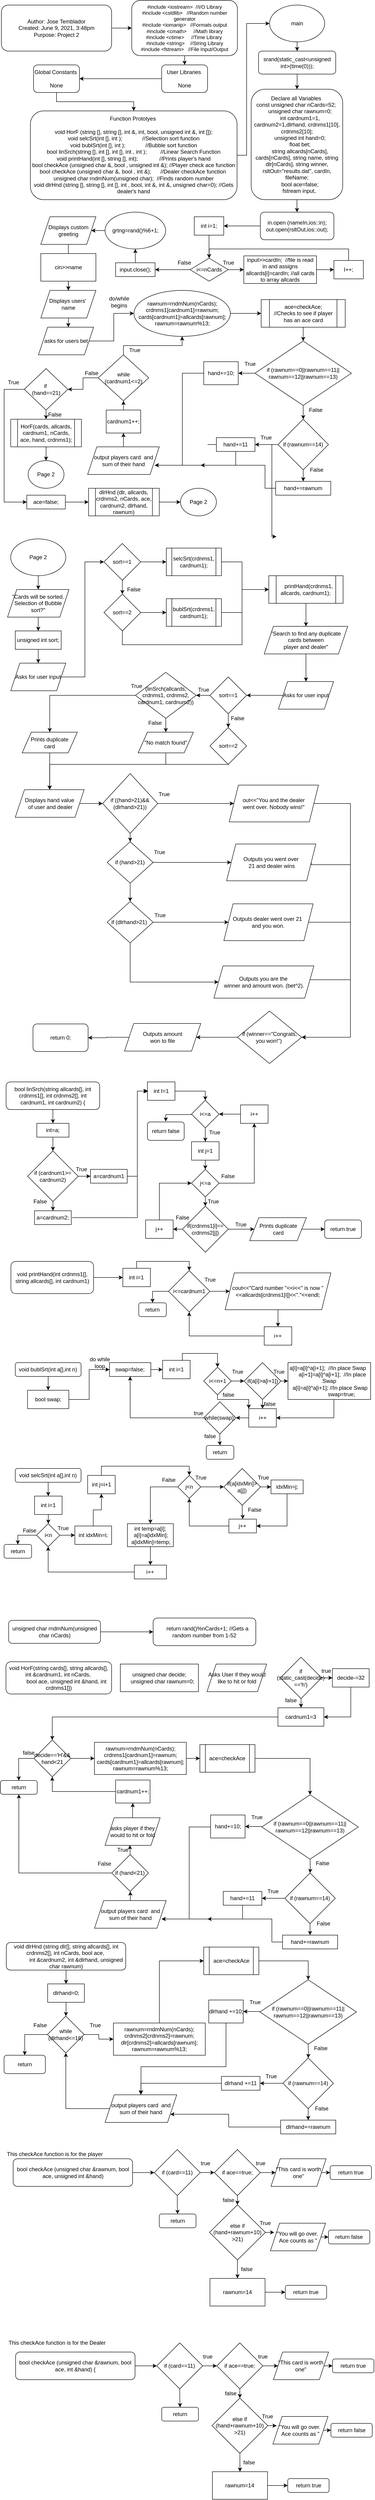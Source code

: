 <mxfile version="14.7.7" type="device"><diagram id="C5RBs43oDa-KdzZeNtuy" name="Page-1"><mxGraphModel dx="1011" dy="578" grid="1" gridSize="10" guides="1" tooltips="1" connect="1" arrows="1" fold="1" page="1" pageScale="1" pageWidth="827" pageHeight="1169" math="0" shadow="0"><root><mxCell id="WIyWlLk6GJQsqaUBKTNV-0"/><mxCell id="WIyWlLk6GJQsqaUBKTNV-1" parent="WIyWlLk6GJQsqaUBKTNV-0"/><mxCell id="EUSZyz5q5yDZ9fThNHhy-164" value="" style="edgeStyle=orthogonalEdgeStyle;rounded=0;orthogonalLoop=1;jettySize=auto;html=1;" edge="1" parent="WIyWlLk6GJQsqaUBKTNV-1" source="EUSZyz5q5yDZ9fThNHhy-1" target="EUSZyz5q5yDZ9fThNHhy-3"><mxGeometry relative="1" as="geometry"/></mxCell><mxCell id="EUSZyz5q5yDZ9fThNHhy-1" value="Author: Jose Temblador&lt;br&gt;Created: June 9, 2021, 3:48pm&lt;br&gt;Purpose: Project 2" style="rounded=1;whiteSpace=wrap;html=1;" vertex="1" parent="WIyWlLk6GJQsqaUBKTNV-1"><mxGeometry x="16" y="30" width="240" height="100" as="geometry"/></mxCell><mxCell id="EUSZyz5q5yDZ9fThNHhy-2" style="edgeStyle=orthogonalEdgeStyle;rounded=0;orthogonalLoop=1;jettySize=auto;html=1;exitX=0.5;exitY=1;exitDx=0;exitDy=0;entryX=0.5;entryY=0;entryDx=0;entryDy=0;" edge="1" parent="WIyWlLk6GJQsqaUBKTNV-1" source="EUSZyz5q5yDZ9fThNHhy-3" target="EUSZyz5q5yDZ9fThNHhy-5"><mxGeometry relative="1" as="geometry"/></mxCell><mxCell id="EUSZyz5q5yDZ9fThNHhy-3" value="&lt;div style=&quot;font-size: 11px&quot;&gt;&lt;font style=&quot;font-size: 11px&quot;&gt;#include &amp;lt;iostream&amp;gt; &amp;nbsp;//I/O Library&lt;/font&gt;&lt;/div&gt;&lt;div style=&quot;font-size: 11px&quot;&gt;&lt;font style=&quot;font-size: 11px&quot;&gt;#include &amp;lt;cstdlib&amp;gt; &amp;nbsp; //Random number generator&lt;/font&gt;&lt;/div&gt;&lt;div style=&quot;font-size: 11px&quot;&gt;&lt;font style=&quot;font-size: 11px&quot;&gt;#include &amp;lt;iomanip&amp;gt; &amp;nbsp; //Formats output&lt;/font&gt;&lt;/div&gt;&lt;div style=&quot;font-size: 11px&quot;&gt;&lt;font style=&quot;font-size: 11px&quot;&gt;#include &amp;lt;cmath&amp;gt; &amp;nbsp; &amp;nbsp; //Math library&lt;/font&gt;&lt;/div&gt;&lt;div style=&quot;font-size: 11px&quot;&gt;&lt;font style=&quot;font-size: 11px&quot;&gt;#include &amp;lt;ctime&amp;gt; &amp;nbsp; &amp;nbsp; //Time Library&amp;nbsp;&lt;/font&gt;&lt;/div&gt;&lt;div style=&quot;font-size: 11px&quot;&gt;&lt;font style=&quot;font-size: 11px&quot;&gt;#include &amp;lt;string&amp;gt; &amp;nbsp; &amp;nbsp;//String Library&lt;/font&gt;&lt;/div&gt;&lt;div style=&quot;font-size: 11px&quot;&gt;&lt;font style=&quot;font-size: 11px&quot;&gt;#include &amp;lt;fstream&amp;gt; &amp;nbsp; //File Input/Output&lt;/font&gt;&lt;/div&gt;" style="rounded=1;whiteSpace=wrap;html=1;" vertex="1" parent="WIyWlLk6GJQsqaUBKTNV-1"><mxGeometry x="299.86" y="20" width="230" height="120" as="geometry"/></mxCell><mxCell id="EUSZyz5q5yDZ9fThNHhy-163" style="edgeStyle=orthogonalEdgeStyle;rounded=0;orthogonalLoop=1;jettySize=auto;html=1;entryX=1;entryY=0.5;entryDx=0;entryDy=0;" edge="1" parent="WIyWlLk6GJQsqaUBKTNV-1" source="EUSZyz5q5yDZ9fThNHhy-5" target="EUSZyz5q5yDZ9fThNHhy-7"><mxGeometry relative="1" as="geometry"/></mxCell><mxCell id="EUSZyz5q5yDZ9fThNHhy-5" value="&lt;div&gt;User Libraries&amp;nbsp;&lt;/div&gt;&lt;div&gt;&lt;br&gt;&lt;/div&gt;&lt;div&gt;None&lt;/div&gt;" style="rounded=1;whiteSpace=wrap;html=1;" vertex="1" parent="WIyWlLk6GJQsqaUBKTNV-1"><mxGeometry x="364.93" y="160" width="100" height="60" as="geometry"/></mxCell><mxCell id="EUSZyz5q5yDZ9fThNHhy-6" style="edgeStyle=orthogonalEdgeStyle;rounded=0;orthogonalLoop=1;jettySize=auto;html=1;exitX=0.5;exitY=1;exitDx=0;exitDy=0;entryX=0.5;entryY=0;entryDx=0;entryDy=0;" edge="1" parent="WIyWlLk6GJQsqaUBKTNV-1" source="EUSZyz5q5yDZ9fThNHhy-7" target="EUSZyz5q5yDZ9fThNHhy-9"><mxGeometry relative="1" as="geometry"/></mxCell><mxCell id="EUSZyz5q5yDZ9fThNHhy-7" value="&lt;div&gt;Global Constants&amp;nbsp;&lt;/div&gt;&lt;div&gt;&lt;br&gt;&lt;/div&gt;&lt;div&gt;None&lt;/div&gt;" style="rounded=1;whiteSpace=wrap;html=1;" vertex="1" parent="WIyWlLk6GJQsqaUBKTNV-1"><mxGeometry x="86" y="160" width="100" height="60" as="geometry"/></mxCell><mxCell id="EUSZyz5q5yDZ9fThNHhy-8" style="edgeStyle=orthogonalEdgeStyle;rounded=0;orthogonalLoop=1;jettySize=auto;html=1;exitX=1;exitY=0.5;exitDx=0;exitDy=0;entryX=0;entryY=0.5;entryDx=0;entryDy=0;" edge="1" parent="WIyWlLk6GJQsqaUBKTNV-1" source="EUSZyz5q5yDZ9fThNHhy-9" target="EUSZyz5q5yDZ9fThNHhy-11"><mxGeometry relative="1" as="geometry"><Array as="points"><mxPoint x="550" y="356"/><mxPoint x="550" y="70"/></Array></mxGeometry></mxCell><mxCell id="EUSZyz5q5yDZ9fThNHhy-9" value="&lt;div&gt;Function Prototyes&amp;nbsp;&lt;/div&gt;&lt;div&gt;&lt;br&gt;&lt;/div&gt;&lt;div&gt;&lt;div&gt;void HorF (string [], string [], int &amp;amp;, int, bool, unsigned int &amp;amp;, int []);&lt;/div&gt;&lt;div&gt;void selcSrt(int [], int ); &amp;nbsp; &amp;nbsp; &amp;nbsp; &amp;nbsp; &amp;nbsp; &amp;nbsp; //Selection sort function&lt;/div&gt;&lt;div&gt;void bublSrt(int [], int ); &amp;nbsp; &amp;nbsp; &amp;nbsp; &amp;nbsp; &amp;nbsp; &amp;nbsp; //Bubble sort function&lt;/div&gt;&lt;div&gt;bool linSrch(string [], int [], int [], int , int ); &amp;nbsp; &amp;nbsp; &amp;nbsp; &amp;nbsp; //Linear Search Function&lt;/div&gt;&lt;div&gt;void printHand(int [], string [], int); &amp;nbsp; &amp;nbsp; &amp;nbsp; &amp;nbsp; &amp;nbsp; &amp;nbsp; &amp;nbsp;//Prints player's hand&lt;/div&gt;&lt;div&gt;bool checkAce (unsigned char &amp;amp;, bool , unsigned int &amp;amp;); //Player check ace function&lt;/div&gt;&lt;div&gt;bool checkAce (unsigned char &amp;amp;, bool , int &amp;amp;); &amp;nbsp; &amp;nbsp; &amp;nbsp;//Dealer checkAce function&amp;nbsp;&lt;/div&gt;&lt;div&gt;unsigned char rndmNum(unsigned char); &amp;nbsp;//Finds random number&lt;/div&gt;&lt;div&gt;void dlrHnd (string [], string [], int [], int , bool, int &amp;amp;, int &amp;amp;, unsigned char=0); //Gets dealer's hand&lt;/div&gt;&lt;/div&gt;" style="rounded=1;whiteSpace=wrap;html=1;" vertex="1" parent="WIyWlLk6GJQsqaUBKTNV-1"><mxGeometry x="79.14" y="260" width="450" height="192.86" as="geometry"/></mxCell><mxCell id="EUSZyz5q5yDZ9fThNHhy-166" value="" style="edgeStyle=orthogonalEdgeStyle;rounded=0;orthogonalLoop=1;jettySize=auto;html=1;" edge="1" parent="WIyWlLk6GJQsqaUBKTNV-1" source="EUSZyz5q5yDZ9fThNHhy-11" target="EUSZyz5q5yDZ9fThNHhy-165"><mxGeometry relative="1" as="geometry"/></mxCell><mxCell id="EUSZyz5q5yDZ9fThNHhy-11" value="main" style="ellipse;whiteSpace=wrap;html=1;" vertex="1" parent="WIyWlLk6GJQsqaUBKTNV-1"><mxGeometry x="599.93" y="30" width="120" height="80" as="geometry"/></mxCell><mxCell id="EUSZyz5q5yDZ9fThNHhy-168" value="" style="edgeStyle=orthogonalEdgeStyle;rounded=0;orthogonalLoop=1;jettySize=auto;html=1;" edge="1" parent="WIyWlLk6GJQsqaUBKTNV-1" source="EUSZyz5q5yDZ9fThNHhy-13" target="EUSZyz5q5yDZ9fThNHhy-162"><mxGeometry relative="1" as="geometry"/></mxCell><mxCell id="EUSZyz5q5yDZ9fThNHhy-13" value="&lt;div&gt;Declare all Variables&amp;nbsp;&lt;/div&gt;&lt;div&gt;&lt;div&gt;const unsigned char nCards=52;&amp;nbsp;&lt;/div&gt;&lt;div&gt;&amp;nbsp; &amp;nbsp; unsigned char rawnum=0;&lt;/div&gt;&lt;div&gt;&amp;nbsp; &amp;nbsp; int cardnum1=1, cardnum2=1,dlrhand, crdnms1[10], crdnms2[10];&lt;/div&gt;&lt;div&gt;&amp;nbsp; &amp;nbsp; unsigned int hand=0;&lt;/div&gt;&lt;div&gt;&amp;nbsp; &amp;nbsp; float bet;&lt;/div&gt;&lt;div&gt;&amp;nbsp; &amp;nbsp; string allcards[nCards], cards[nCards], string name, string dlr[nCards], string winner, rsltOut=&quot;results.dat&quot;, cardIn, fileName;&lt;/div&gt;&lt;div&gt;&amp;nbsp; &amp;nbsp; bool ace=false;&lt;/div&gt;&lt;div&gt;&amp;nbsp; &amp;nbsp; fstream input,&amp;nbsp;&lt;/div&gt;&lt;/div&gt;" style="rounded=1;whiteSpace=wrap;html=1;" vertex="1" parent="WIyWlLk6GJQsqaUBKTNV-1"><mxGeometry x="559.86" y="212.86" width="199.33" height="240" as="geometry"/></mxCell><mxCell id="EUSZyz5q5yDZ9fThNHhy-271" value="" style="edgeStyle=orthogonalEdgeStyle;rounded=0;orthogonalLoop=1;jettySize=auto;html=1;" edge="1" parent="WIyWlLk6GJQsqaUBKTNV-1" source="EUSZyz5q5yDZ9fThNHhy-18" target="EUSZyz5q5yDZ9fThNHhy-270"><mxGeometry relative="1" as="geometry"/></mxCell><mxCell id="EUSZyz5q5yDZ9fThNHhy-18" value="Page 2" style="ellipse;whiteSpace=wrap;html=1;" vertex="1" parent="WIyWlLk6GJQsqaUBKTNV-1"><mxGeometry x="36.29" y="1190" width="120" height="80" as="geometry"/></mxCell><mxCell id="EUSZyz5q5yDZ9fThNHhy-242" value="" style="edgeStyle=orthogonalEdgeStyle;rounded=0;orthogonalLoop=1;jettySize=auto;html=1;" edge="1" parent="WIyWlLk6GJQsqaUBKTNV-1" source="EUSZyz5q5yDZ9fThNHhy-22" target="EUSZyz5q5yDZ9fThNHhy-23"><mxGeometry relative="1" as="geometry"/></mxCell><mxCell id="EUSZyz5q5yDZ9fThNHhy-22" value="grtng=rand()%6+1;" style="ellipse;whiteSpace=wrap;html=1;" vertex="1" parent="WIyWlLk6GJQsqaUBKTNV-1"><mxGeometry x="241.68" y="480" width="132" height="80" as="geometry"/></mxCell><mxCell id="EUSZyz5q5yDZ9fThNHhy-240" value="" style="edgeStyle=orthogonalEdgeStyle;rounded=0;orthogonalLoop=1;jettySize=auto;html=1;" edge="1" parent="WIyWlLk6GJQsqaUBKTNV-1" source="EUSZyz5q5yDZ9fThNHhy-23" target="EUSZyz5q5yDZ9fThNHhy-27"><mxGeometry relative="1" as="geometry"/></mxCell><mxCell id="EUSZyz5q5yDZ9fThNHhy-23" value="Displays custom greeting" style="shape=parallelogram;perimeter=parallelogramPerimeter;whiteSpace=wrap;html=1;fixedSize=1;" vertex="1" parent="WIyWlLk6GJQsqaUBKTNV-1"><mxGeometry x="101.82" y="490" width="120" height="60" as="geometry"/></mxCell><mxCell id="EUSZyz5q5yDZ9fThNHhy-174" value="" style="edgeStyle=orthogonalEdgeStyle;rounded=0;orthogonalLoop=1;jettySize=auto;html=1;" edge="1" parent="WIyWlLk6GJQsqaUBKTNV-1" source="EUSZyz5q5yDZ9fThNHhy-25" target="EUSZyz5q5yDZ9fThNHhy-27"><mxGeometry relative="1" as="geometry"/></mxCell><mxCell id="EUSZyz5q5yDZ9fThNHhy-25" value="cin&amp;gt;&amp;gt;name" style="rounded=0;whiteSpace=wrap;html=1;" vertex="1" parent="WIyWlLk6GJQsqaUBKTNV-1"><mxGeometry x="101.82" y="570" width="120" height="60" as="geometry"/></mxCell><mxCell id="EUSZyz5q5yDZ9fThNHhy-175" value="" style="edgeStyle=orthogonalEdgeStyle;rounded=0;orthogonalLoop=1;jettySize=auto;html=1;" edge="1" parent="WIyWlLk6GJQsqaUBKTNV-1" source="EUSZyz5q5yDZ9fThNHhy-27"><mxGeometry relative="1" as="geometry"><mxPoint x="161.82" y="730" as="targetPoint"/></mxGeometry></mxCell><mxCell id="EUSZyz5q5yDZ9fThNHhy-27" value="Displays users'&amp;nbsp;&lt;br&gt;name" style="shape=parallelogram;perimeter=parallelogramPerimeter;whiteSpace=wrap;html=1;fixedSize=1;" vertex="1" parent="WIyWlLk6GJQsqaUBKTNV-1"><mxGeometry x="101.82" y="650" width="120" height="60" as="geometry"/></mxCell><mxCell id="EUSZyz5q5yDZ9fThNHhy-49" style="edgeStyle=orthogonalEdgeStyle;rounded=0;orthogonalLoop=1;jettySize=auto;html=1;entryX=1;entryY=0.75;entryDx=0;entryDy=0;" edge="1" parent="WIyWlLk6GJQsqaUBKTNV-1" target="EUSZyz5q5yDZ9fThNHhy-55"><mxGeometry relative="1" as="geometry"><mxPoint x="614.93" y="1185" as="targetPoint"/><Array as="points"><mxPoint x="604.93" y="985"/><mxPoint x="604.93" y="1185"/></Array><mxPoint x="464.93" y="985" as="sourcePoint"/></mxGeometry></mxCell><mxCell id="EUSZyz5q5yDZ9fThNHhy-131" value="" style="edgeStyle=orthogonalEdgeStyle;rounded=0;orthogonalLoop=1;jettySize=auto;html=1;" edge="1" parent="WIyWlLk6GJQsqaUBKTNV-1" source="EUSZyz5q5yDZ9fThNHhy-132" target="EUSZyz5q5yDZ9fThNHhy-135"><mxGeometry relative="1" as="geometry"/></mxCell><mxCell id="EUSZyz5q5yDZ9fThNHhy-132" value="Displays hand value&lt;br&gt;&amp;nbsp;of user and dealer" style="shape=parallelogram;perimeter=parallelogramPerimeter;whiteSpace=wrap;html=1;fixedSize=1;" vertex="1" parent="WIyWlLk6GJQsqaUBKTNV-1"><mxGeometry x="46.29" y="1735" width="150" height="60" as="geometry"/></mxCell><mxCell id="EUSZyz5q5yDZ9fThNHhy-133" style="edgeStyle=orthogonalEdgeStyle;rounded=0;orthogonalLoop=1;jettySize=auto;html=1;entryX=0;entryY=0.5;entryDx=0;entryDy=0;" edge="1" parent="WIyWlLk6GJQsqaUBKTNV-1" source="EUSZyz5q5yDZ9fThNHhy-135" target="EUSZyz5q5yDZ9fThNHhy-138"><mxGeometry relative="1" as="geometry"/></mxCell><mxCell id="EUSZyz5q5yDZ9fThNHhy-134" value="" style="edgeStyle=orthogonalEdgeStyle;rounded=0;orthogonalLoop=1;jettySize=auto;html=1;" edge="1" parent="WIyWlLk6GJQsqaUBKTNV-1" source="EUSZyz5q5yDZ9fThNHhy-135" target="EUSZyz5q5yDZ9fThNHhy-142"><mxGeometry relative="1" as="geometry"/></mxCell><mxCell id="EUSZyz5q5yDZ9fThNHhy-135" value="if ((hand&amp;gt;21)&amp;amp;&amp;amp;(dlrhand&amp;gt;21))" style="rhombus;whiteSpace=wrap;html=1;" vertex="1" parent="WIyWlLk6GJQsqaUBKTNV-1"><mxGeometry x="236.43" y="1700" width="120" height="130" as="geometry"/></mxCell><mxCell id="EUSZyz5q5yDZ9fThNHhy-136" style="edgeStyle=orthogonalEdgeStyle;rounded=0;orthogonalLoop=1;jettySize=auto;html=1;exitX=0.5;exitY=1;exitDx=0;exitDy=0;" edge="1" parent="WIyWlLk6GJQsqaUBKTNV-1" source="EUSZyz5q5yDZ9fThNHhy-135" target="EUSZyz5q5yDZ9fThNHhy-135"><mxGeometry relative="1" as="geometry"/></mxCell><mxCell id="EUSZyz5q5yDZ9fThNHhy-137" style="edgeStyle=orthogonalEdgeStyle;rounded=0;orthogonalLoop=1;jettySize=auto;html=1;entryX=1;entryY=0.5;entryDx=0;entryDy=0;" edge="1" parent="WIyWlLk6GJQsqaUBKTNV-1" source="EUSZyz5q5yDZ9fThNHhy-138" target="EUSZyz5q5yDZ9fThNHhy-155"><mxGeometry relative="1" as="geometry"><mxPoint x="776.43" y="2325" as="targetPoint"/><Array as="points"><mxPoint x="776" y="1765"/><mxPoint x="776" y="2273"/></Array></mxGeometry></mxCell><mxCell id="EUSZyz5q5yDZ9fThNHhy-138" value="out&amp;lt;&amp;lt;&quot;You and the dealer &lt;br&gt;went over. Nobody wins!&quot;" style="shape=parallelogram;perimeter=parallelogramPerimeter;whiteSpace=wrap;html=1;fixedSize=1;" vertex="1" parent="WIyWlLk6GJQsqaUBKTNV-1"><mxGeometry x="512.15" y="1725" width="194.28" height="80" as="geometry"/></mxCell><mxCell id="EUSZyz5q5yDZ9fThNHhy-139" value="True" style="text;html=1;align=center;verticalAlign=middle;resizable=0;points=[];autosize=1;" vertex="1" parent="WIyWlLk6GJQsqaUBKTNV-1"><mxGeometry x="350.43" y="1735" width="40" height="20" as="geometry"/></mxCell><mxCell id="EUSZyz5q5yDZ9fThNHhy-140" style="edgeStyle=orthogonalEdgeStyle;rounded=0;orthogonalLoop=1;jettySize=auto;html=1;entryX=0;entryY=0.5;entryDx=0;entryDy=0;" edge="1" parent="WIyWlLk6GJQsqaUBKTNV-1" source="EUSZyz5q5yDZ9fThNHhy-142" target="EUSZyz5q5yDZ9fThNHhy-143"><mxGeometry relative="1" as="geometry"/></mxCell><mxCell id="EUSZyz5q5yDZ9fThNHhy-141" value="" style="edgeStyle=orthogonalEdgeStyle;rounded=0;orthogonalLoop=1;jettySize=auto;html=1;" edge="1" parent="WIyWlLk6GJQsqaUBKTNV-1" source="EUSZyz5q5yDZ9fThNHhy-142" target="EUSZyz5q5yDZ9fThNHhy-146"><mxGeometry relative="1" as="geometry"/></mxCell><mxCell id="EUSZyz5q5yDZ9fThNHhy-142" value="if (hand&amp;gt;21)" style="rhombus;whiteSpace=wrap;html=1;" vertex="1" parent="WIyWlLk6GJQsqaUBKTNV-1"><mxGeometry x="246.43" y="1848" width="100" height="90" as="geometry"/></mxCell><mxCell id="EUSZyz5q5yDZ9fThNHhy-143" value="Outputs you went over&lt;br&gt;&amp;nbsp;21 and dealer wins" style="shape=parallelogram;perimeter=parallelogramPerimeter;whiteSpace=wrap;html=1;fixedSize=1;" vertex="1" parent="WIyWlLk6GJQsqaUBKTNV-1"><mxGeometry x="506.43" y="1853" width="194.28" height="80" as="geometry"/></mxCell><mxCell id="EUSZyz5q5yDZ9fThNHhy-144" style="edgeStyle=orthogonalEdgeStyle;rounded=0;orthogonalLoop=1;jettySize=auto;html=1;entryX=0;entryY=0.5;entryDx=0;entryDy=0;" edge="1" parent="WIyWlLk6GJQsqaUBKTNV-1" source="EUSZyz5q5yDZ9fThNHhy-146" target="EUSZyz5q5yDZ9fThNHhy-148"><mxGeometry relative="1" as="geometry"/></mxCell><mxCell id="EUSZyz5q5yDZ9fThNHhy-145" style="edgeStyle=orthogonalEdgeStyle;rounded=0;orthogonalLoop=1;jettySize=auto;html=1;entryX=0;entryY=0.5;entryDx=0;entryDy=0;exitX=0.5;exitY=1;exitDx=0;exitDy=0;" edge="1" parent="WIyWlLk6GJQsqaUBKTNV-1" source="EUSZyz5q5yDZ9fThNHhy-146" target="EUSZyz5q5yDZ9fThNHhy-152"><mxGeometry relative="1" as="geometry"><Array as="points"><mxPoint x="296.43" y="2153"/></Array></mxGeometry></mxCell><mxCell id="EUSZyz5q5yDZ9fThNHhy-146" value="if (dlrhand&amp;gt;21)&amp;nbsp;" style="rhombus;whiteSpace=wrap;html=1;" vertex="1" parent="WIyWlLk6GJQsqaUBKTNV-1"><mxGeometry x="246.43" y="1978" width="100" height="90" as="geometry"/></mxCell><mxCell id="EUSZyz5q5yDZ9fThNHhy-147" style="edgeStyle=orthogonalEdgeStyle;rounded=0;orthogonalLoop=1;jettySize=auto;html=1;entryX=1;entryY=0.5;entryDx=0;entryDy=0;" edge="1" parent="WIyWlLk6GJQsqaUBKTNV-1" source="EUSZyz5q5yDZ9fThNHhy-148" target="EUSZyz5q5yDZ9fThNHhy-155"><mxGeometry relative="1" as="geometry"><Array as="points"><mxPoint x="776" y="2023"/><mxPoint x="776" y="2273"/></Array></mxGeometry></mxCell><mxCell id="EUSZyz5q5yDZ9fThNHhy-148" value="Outputs dealer went over 21&amp;nbsp;&lt;br&gt;&lt;div&gt;and you won.&lt;/div&gt;" style="shape=parallelogram;perimeter=parallelogramPerimeter;whiteSpace=wrap;html=1;fixedSize=1;" vertex="1" parent="WIyWlLk6GJQsqaUBKTNV-1"><mxGeometry x="500.43" y="1983" width="194.28" height="80" as="geometry"/></mxCell><mxCell id="EUSZyz5q5yDZ9fThNHhy-149" value="True" style="text;html=1;align=center;verticalAlign=middle;resizable=0;points=[];autosize=1;" vertex="1" parent="WIyWlLk6GJQsqaUBKTNV-1"><mxGeometry x="340.43" y="1861" width="40" height="20" as="geometry"/></mxCell><mxCell id="EUSZyz5q5yDZ9fThNHhy-150" value="True" style="text;html=1;align=center;verticalAlign=middle;resizable=0;points=[];autosize=1;" vertex="1" parent="WIyWlLk6GJQsqaUBKTNV-1"><mxGeometry x="341.36" y="1998" width="40" height="20" as="geometry"/></mxCell><mxCell id="EUSZyz5q5yDZ9fThNHhy-151" style="edgeStyle=orthogonalEdgeStyle;rounded=0;orthogonalLoop=1;jettySize=auto;html=1;entryX=1;entryY=0.5;entryDx=0;entryDy=0;exitX=1;exitY=0.5;exitDx=0;exitDy=0;" edge="1" parent="WIyWlLk6GJQsqaUBKTNV-1" source="EUSZyz5q5yDZ9fThNHhy-152" target="EUSZyz5q5yDZ9fThNHhy-155"><mxGeometry relative="1" as="geometry"><Array as="points"><mxPoint x="686" y="2148"/><mxPoint x="776" y="2148"/><mxPoint x="776" y="2273"/></Array></mxGeometry></mxCell><mxCell id="EUSZyz5q5yDZ9fThNHhy-152" value="Outputs you are the&amp;nbsp;&lt;br&gt;&lt;div&gt;winner and amount won. (bet^2).&lt;/div&gt;" style="shape=parallelogram;perimeter=parallelogramPerimeter;whiteSpace=wrap;html=1;fixedSize=1;" vertex="1" parent="WIyWlLk6GJQsqaUBKTNV-1"><mxGeometry x="478.71" y="2118" width="217.72" height="70" as="geometry"/></mxCell><mxCell id="EUSZyz5q5yDZ9fThNHhy-307" value="" style="edgeStyle=orthogonalEdgeStyle;rounded=0;orthogonalLoop=1;jettySize=auto;html=1;" edge="1" parent="WIyWlLk6GJQsqaUBKTNV-1" source="EUSZyz5q5yDZ9fThNHhy-155" target="EUSZyz5q5yDZ9fThNHhy-158"><mxGeometry relative="1" as="geometry"/></mxCell><mxCell id="EUSZyz5q5yDZ9fThNHhy-155" value="if (winner==&quot;Congrats, you won!&quot;)&amp;nbsp;" style="rhombus;whiteSpace=wrap;html=1;" vertex="1" parent="WIyWlLk6GJQsqaUBKTNV-1"><mxGeometry x="530" y="2216" width="139.72" height="114" as="geometry"/></mxCell><mxCell id="EUSZyz5q5yDZ9fThNHhy-156" style="edgeStyle=orthogonalEdgeStyle;rounded=0;orthogonalLoop=1;jettySize=auto;html=1;entryX=1;entryY=0.5;entryDx=0;entryDy=0;exitX=1;exitY=0.5;exitDx=0;exitDy=0;" edge="1" parent="WIyWlLk6GJQsqaUBKTNV-1" source="EUSZyz5q5yDZ9fThNHhy-143" target="EUSZyz5q5yDZ9fThNHhy-155"><mxGeometry relative="1" as="geometry"><mxPoint x="694.71" y="2033.0" as="sourcePoint"/><mxPoint x="675.57" y="2303.0" as="targetPoint"/><Array as="points"><mxPoint x="691" y="1898"/><mxPoint x="776" y="1898"/><mxPoint x="776" y="2273"/></Array></mxGeometry></mxCell><mxCell id="EUSZyz5q5yDZ9fThNHhy-306" value="" style="edgeStyle=orthogonalEdgeStyle;rounded=0;orthogonalLoop=1;jettySize=auto;html=1;" edge="1" parent="WIyWlLk6GJQsqaUBKTNV-1" source="EUSZyz5q5yDZ9fThNHhy-158" target="EUSZyz5q5yDZ9fThNHhy-159"><mxGeometry relative="1" as="geometry"/></mxCell><mxCell id="EUSZyz5q5yDZ9fThNHhy-158" value="Outputs&amp;nbsp;amount &lt;br&gt;won to file" style="shape=parallelogram;perimeter=parallelogramPerimeter;whiteSpace=wrap;html=1;fixedSize=1;" vertex="1" parent="WIyWlLk6GJQsqaUBKTNV-1"><mxGeometry x="284.14" y="2243" width="166" height="60" as="geometry"/></mxCell><mxCell id="EUSZyz5q5yDZ9fThNHhy-159" value="return 0;" style="rounded=1;whiteSpace=wrap;html=1;" vertex="1" parent="WIyWlLk6GJQsqaUBKTNV-1"><mxGeometry x="84.82" y="2244" width="120" height="60" as="geometry"/></mxCell><mxCell id="EUSZyz5q5yDZ9fThNHhy-254" value="" style="edgeStyle=orthogonalEdgeStyle;rounded=0;orthogonalLoop=1;jettySize=auto;html=1;" edge="1" parent="WIyWlLk6GJQsqaUBKTNV-1" source="EUSZyz5q5yDZ9fThNHhy-162" target="EUSZyz5q5yDZ9fThNHhy-246"><mxGeometry relative="1" as="geometry"/></mxCell><mxCell id="EUSZyz5q5yDZ9fThNHhy-162" value="&lt;div&gt;in.open (nameIn,ios::in);&lt;/div&gt;&lt;div&gt;out.open(rsltOut,ios::out);&lt;/div&gt;" style="rounded=1;whiteSpace=wrap;html=1;" vertex="1" parent="WIyWlLk6GJQsqaUBKTNV-1"><mxGeometry x="579.86" y="480" width="160.14" height="60" as="geometry"/></mxCell><mxCell id="EUSZyz5q5yDZ9fThNHhy-167" value="" style="edgeStyle=orthogonalEdgeStyle;rounded=0;orthogonalLoop=1;jettySize=auto;html=1;" edge="1" parent="WIyWlLk6GJQsqaUBKTNV-1" source="EUSZyz5q5yDZ9fThNHhy-165" target="EUSZyz5q5yDZ9fThNHhy-13"><mxGeometry relative="1" as="geometry"/></mxCell><mxCell id="EUSZyz5q5yDZ9fThNHhy-165" value="srand(static_cast&amp;lt;unsigned int&amp;gt;(time(0)));" style="rounded=1;whiteSpace=wrap;html=1;" vertex="1" parent="WIyWlLk6GJQsqaUBKTNV-1"><mxGeometry x="575.9" y="130" width="168.07" height="50" as="geometry"/></mxCell><mxCell id="EUSZyz5q5yDZ9fThNHhy-188" value="" style="edgeStyle=orthogonalEdgeStyle;rounded=0;orthogonalLoop=1;jettySize=auto;html=1;" edge="1" parent="WIyWlLk6GJQsqaUBKTNV-1" source="EUSZyz5q5yDZ9fThNHhy-176" target="EUSZyz5q5yDZ9fThNHhy-187"><mxGeometry relative="1" as="geometry"/></mxCell><mxCell id="EUSZyz5q5yDZ9fThNHhy-176" value="ace=checkAce;&lt;br&gt;//Checks to see if player has an ace card" style="shape=process;whiteSpace=wrap;html=1;backgroundOutline=1;" vertex="1" parent="WIyWlLk6GJQsqaUBKTNV-1"><mxGeometry x="581.68" y="670" width="183" height="60" as="geometry"/></mxCell><mxCell id="EUSZyz5q5yDZ9fThNHhy-185" style="edgeStyle=orthogonalEdgeStyle;rounded=0;orthogonalLoop=1;jettySize=auto;html=1;" edge="1" parent="WIyWlLk6GJQsqaUBKTNV-1" source="EUSZyz5q5yDZ9fThNHhy-177" target="EUSZyz5q5yDZ9fThNHhy-184"><mxGeometry relative="1" as="geometry"/></mxCell><mxCell id="EUSZyz5q5yDZ9fThNHhy-177" value="&lt;span&gt;asks for users bet&lt;/span&gt;" style="shape=parallelogram;perimeter=parallelogramPerimeter;whiteSpace=wrap;html=1;fixedSize=1;" vertex="1" parent="WIyWlLk6GJQsqaUBKTNV-1"><mxGeometry x="96.75" y="730" width="120" height="60" as="geometry"/></mxCell><mxCell id="EUSZyz5q5yDZ9fThNHhy-186" value="" style="edgeStyle=orthogonalEdgeStyle;rounded=0;orthogonalLoop=1;jettySize=auto;html=1;" edge="1" parent="WIyWlLk6GJQsqaUBKTNV-1" source="EUSZyz5q5yDZ9fThNHhy-184" target="EUSZyz5q5yDZ9fThNHhy-176"><mxGeometry relative="1" as="geometry"/></mxCell><mxCell id="EUSZyz5q5yDZ9fThNHhy-184" value="&lt;div&gt;rawnum=rndmNum(nCards);&lt;/div&gt;&lt;div&gt;crdnms1[cardnum1]=rawnum; cards[cardnum1]=allcards[rawnum];&lt;/div&gt;&lt;div&gt;rawnum=rawnum%13;&lt;/div&gt;" style="ellipse;whiteSpace=wrap;html=1;" vertex="1" parent="WIyWlLk6GJQsqaUBKTNV-1"><mxGeometry x="304.61" y="650" width="210" height="100" as="geometry"/></mxCell><mxCell id="EUSZyz5q5yDZ9fThNHhy-191" value="" style="edgeStyle=orthogonalEdgeStyle;rounded=0;orthogonalLoop=1;jettySize=auto;html=1;" edge="1" parent="WIyWlLk6GJQsqaUBKTNV-1" source="EUSZyz5q5yDZ9fThNHhy-187" target="EUSZyz5q5yDZ9fThNHhy-190"><mxGeometry relative="1" as="geometry"/></mxCell><mxCell id="EUSZyz5q5yDZ9fThNHhy-194" value="" style="edgeStyle=orthogonalEdgeStyle;rounded=0;orthogonalLoop=1;jettySize=auto;html=1;" edge="1" parent="WIyWlLk6GJQsqaUBKTNV-1" source="EUSZyz5q5yDZ9fThNHhy-187"><mxGeometry relative="1" as="geometry"><mxPoint x="531.82" y="830" as="targetPoint"/></mxGeometry></mxCell><mxCell id="EUSZyz5q5yDZ9fThNHhy-187" value="if&amp;nbsp;(rawnum==0||rawnum==11||&lt;br&gt;rawnum==12||rawnum==13)" style="rhombus;whiteSpace=wrap;html=1;" vertex="1" parent="WIyWlLk6GJQsqaUBKTNV-1"><mxGeometry x="568.18" y="760" width="210" height="140" as="geometry"/></mxCell><mxCell id="EUSZyz5q5yDZ9fThNHhy-189" value="do/while &lt;br&gt;begins" style="text;html=1;align=center;verticalAlign=middle;resizable=0;points=[];autosize=1;strokeColor=none;" vertex="1" parent="WIyWlLk6GJQsqaUBKTNV-1"><mxGeometry x="241.68" y="660" width="60" height="30" as="geometry"/></mxCell><mxCell id="EUSZyz5q5yDZ9fThNHhy-201" value="" style="edgeStyle=orthogonalEdgeStyle;rounded=0;orthogonalLoop=1;jettySize=auto;html=1;" edge="1" parent="WIyWlLk6GJQsqaUBKTNV-1" source="EUSZyz5q5yDZ9fThNHhy-190"><mxGeometry relative="1" as="geometry"><mxPoint x="568.18" y="985" as="targetPoint"/></mxGeometry></mxCell><mxCell id="EUSZyz5q5yDZ9fThNHhy-220" value="" style="edgeStyle=orthogonalEdgeStyle;rounded=0;orthogonalLoop=1;jettySize=auto;html=1;" edge="1" parent="WIyWlLk6GJQsqaUBKTNV-1" source="EUSZyz5q5yDZ9fThNHhy-190" target="EUSZyz5q5yDZ9fThNHhy-210"><mxGeometry relative="1" as="geometry"/></mxCell><mxCell id="EUSZyz5q5yDZ9fThNHhy-190" value="if (rawnum==14)" style="rhombus;whiteSpace=wrap;html=1;" vertex="1" parent="WIyWlLk6GJQsqaUBKTNV-1"><mxGeometry x="618.18" y="930" width="110" height="110" as="geometry"/></mxCell><mxCell id="EUSZyz5q5yDZ9fThNHhy-192" value="False" style="text;html=1;align=center;verticalAlign=middle;resizable=0;points=[];autosize=1;strokeColor=none;" vertex="1" parent="WIyWlLk6GJQsqaUBKTNV-1"><mxGeometry x="680.1" y="900" width="40" height="20" as="geometry"/></mxCell><mxCell id="EUSZyz5q5yDZ9fThNHhy-209" value="" style="edgeStyle=orthogonalEdgeStyle;rounded=0;orthogonalLoop=1;jettySize=auto;html=1;" edge="1" parent="WIyWlLk6GJQsqaUBKTNV-1" source="EUSZyz5q5yDZ9fThNHhy-195" target="EUSZyz5q5yDZ9fThNHhy-184"><mxGeometry relative="1" as="geometry"/></mxCell><mxCell id="EUSZyz5q5yDZ9fThNHhy-226" value="" style="edgeStyle=orthogonalEdgeStyle;rounded=0;orthogonalLoop=1;jettySize=auto;html=1;" edge="1" parent="WIyWlLk6GJQsqaUBKTNV-1" source="EUSZyz5q5yDZ9fThNHhy-195" target="EUSZyz5q5yDZ9fThNHhy-225"><mxGeometry relative="1" as="geometry"/></mxCell><mxCell id="EUSZyz5q5yDZ9fThNHhy-195" value="while (cardnum1&lt;=2)" style="rhombus;whiteSpace=wrap;html=1;" vertex="1" parent="WIyWlLk6GJQsqaUBKTNV-1"><mxGeometry x="226.82" y="790" width="110" height="100" as="geometry"/></mxCell><mxCell id="EUSZyz5q5yDZ9fThNHhy-197" value="True" style="text;html=1;align=center;verticalAlign=middle;resizable=0;points=[];autosize=1;strokeColor=none;" vertex="1" parent="WIyWlLk6GJQsqaUBKTNV-1"><mxGeometry x="536.68" y="800" width="40" height="20" as="geometry"/></mxCell><mxCell id="EUSZyz5q5yDZ9fThNHhy-203" value="False" style="text;html=1;align=center;verticalAlign=middle;resizable=0;points=[];autosize=1;strokeColor=none;" vertex="1" parent="WIyWlLk6GJQsqaUBKTNV-1"><mxGeometry x="681.82" y="1030" width="40" height="20" as="geometry"/></mxCell><mxCell id="EUSZyz5q5yDZ9fThNHhy-204" value="True" style="text;html=1;align=center;verticalAlign=middle;resizable=0;points=[];autosize=1;strokeColor=none;" vertex="1" parent="WIyWlLk6GJQsqaUBKTNV-1"><mxGeometry x="571.82" y="960" width="40" height="20" as="geometry"/></mxCell><mxCell id="EUSZyz5q5yDZ9fThNHhy-219" style="edgeStyle=orthogonalEdgeStyle;rounded=0;orthogonalLoop=1;jettySize=auto;html=1;" edge="1" parent="WIyWlLk6GJQsqaUBKTNV-1" source="EUSZyz5q5yDZ9fThNHhy-205"><mxGeometry relative="1" as="geometry"><mxPoint x="350" y="1030" as="targetPoint"/><Array as="points"><mxPoint x="410" y="830"/><mxPoint x="410" y="1030"/></Array></mxGeometry></mxCell><mxCell id="EUSZyz5q5yDZ9fThNHhy-205" value="&lt;span&gt;hand+=10;&lt;/span&gt;" style="rounded=0;whiteSpace=wrap;html=1;" vertex="1" parent="WIyWlLk6GJQsqaUBKTNV-1"><mxGeometry x="456.61" y="805" width="75.07" height="50" as="geometry"/></mxCell><mxCell id="EUSZyz5q5yDZ9fThNHhy-237" style="edgeStyle=orthogonalEdgeStyle;rounded=0;orthogonalLoop=1;jettySize=auto;html=1;" edge="1" parent="WIyWlLk6GJQsqaUBKTNV-1" source="EUSZyz5q5yDZ9fThNHhy-206"><mxGeometry relative="1" as="geometry"><mxPoint x="350" y="1030.0" as="targetPoint"/><Array as="points"><mxPoint x="526" y="1030"/></Array></mxGeometry></mxCell><mxCell id="EUSZyz5q5yDZ9fThNHhy-206" value="&lt;span&gt;hand+=11&lt;/span&gt;" style="rounded=0;whiteSpace=wrap;html=1;" vertex="1" parent="WIyWlLk6GJQsqaUBKTNV-1"><mxGeometry x="484.18" y="970" width="84" height="30" as="geometry"/></mxCell><mxCell id="EUSZyz5q5yDZ9fThNHhy-239" style="edgeStyle=orthogonalEdgeStyle;rounded=0;orthogonalLoop=1;jettySize=auto;html=1;" edge="1" parent="WIyWlLk6GJQsqaUBKTNV-1" source="EUSZyz5q5yDZ9fThNHhy-210"><mxGeometry relative="1" as="geometry"><mxPoint x="450" y="1030" as="targetPoint"/><Array as="points"><mxPoint x="590" y="1080"/><mxPoint x="590" y="1030"/></Array></mxGeometry></mxCell><mxCell id="EUSZyz5q5yDZ9fThNHhy-210" value="hand+=rawnum" style="rounded=0;whiteSpace=wrap;html=1;" vertex="1" parent="WIyWlLk6GJQsqaUBKTNV-1"><mxGeometry x="613.18" y="1065" width="120" height="30" as="geometry"/></mxCell><mxCell id="EUSZyz5q5yDZ9fThNHhy-222" value="" style="edgeStyle=orthogonalEdgeStyle;rounded=0;orthogonalLoop=1;jettySize=auto;html=1;" edge="1" parent="WIyWlLk6GJQsqaUBKTNV-1" source="EUSZyz5q5yDZ9fThNHhy-214" target="EUSZyz5q5yDZ9fThNHhy-215"><mxGeometry relative="1" as="geometry"/></mxCell><mxCell id="EUSZyz5q5yDZ9fThNHhy-214" value="output players card &amp;nbsp;and sum of their hand" style="shape=parallelogram;perimeter=parallelogramPerimeter;whiteSpace=wrap;html=1;fixedSize=1;" vertex="1" parent="WIyWlLk6GJQsqaUBKTNV-1"><mxGeometry x="203.82" y="990" width="156" height="60" as="geometry"/></mxCell><mxCell id="EUSZyz5q5yDZ9fThNHhy-223" value="" style="edgeStyle=orthogonalEdgeStyle;rounded=0;orthogonalLoop=1;jettySize=auto;html=1;" edge="1" parent="WIyWlLk6GJQsqaUBKTNV-1" source="EUSZyz5q5yDZ9fThNHhy-215" target="EUSZyz5q5yDZ9fThNHhy-195"><mxGeometry relative="1" as="geometry"/></mxCell><mxCell id="EUSZyz5q5yDZ9fThNHhy-215" value="&lt;span&gt;cardnum1++;&lt;br&gt;&lt;/span&gt;" style="rounded=0;whiteSpace=wrap;html=1;" vertex="1" parent="WIyWlLk6GJQsqaUBKTNV-1"><mxGeometry x="244.28" y="910" width="75.07" height="50" as="geometry"/></mxCell><mxCell id="EUSZyz5q5yDZ9fThNHhy-224" value="True" style="text;html=1;align=center;verticalAlign=middle;resizable=0;points=[];autosize=1;strokeColor=none;" vertex="1" parent="WIyWlLk6GJQsqaUBKTNV-1"><mxGeometry x="285.82" y="770" width="40" height="20" as="geometry"/></mxCell><mxCell id="EUSZyz5q5yDZ9fThNHhy-233" value="" style="edgeStyle=orthogonalEdgeStyle;rounded=0;orthogonalLoop=1;jettySize=auto;html=1;" edge="1" parent="WIyWlLk6GJQsqaUBKTNV-1" source="EUSZyz5q5yDZ9fThNHhy-225" target="EUSZyz5q5yDZ9fThNHhy-229"><mxGeometry relative="1" as="geometry"/></mxCell><mxCell id="EUSZyz5q5yDZ9fThNHhy-235" style="edgeStyle=orthogonalEdgeStyle;rounded=0;orthogonalLoop=1;jettySize=auto;html=1;entryX=0;entryY=0.5;entryDx=0;entryDy=0;exitX=0;exitY=0.5;exitDx=0;exitDy=0;" edge="1" parent="WIyWlLk6GJQsqaUBKTNV-1" source="EUSZyz5q5yDZ9fThNHhy-225" target="EUSZyz5q5yDZ9fThNHhy-231"><mxGeometry relative="1" as="geometry"><Array as="points"><mxPoint x="22" y="865"/><mxPoint x="22" y="1110"/></Array></mxGeometry></mxCell><mxCell id="EUSZyz5q5yDZ9fThNHhy-225" value="&lt;div&gt;if&amp;nbsp;&lt;/div&gt;&lt;div&gt;(hand==21)&lt;/div&gt;" style="rhombus;whiteSpace=wrap;html=1;" vertex="1" parent="WIyWlLk6GJQsqaUBKTNV-1"><mxGeometry x="65.82" y="820" width="94.93" height="90" as="geometry"/></mxCell><mxCell id="EUSZyz5q5yDZ9fThNHhy-227" value="False" style="text;html=1;align=center;verticalAlign=middle;resizable=0;points=[];autosize=1;strokeColor=none;" vertex="1" parent="WIyWlLk6GJQsqaUBKTNV-1"><mxGeometry x="191.82" y="820" width="40" height="20" as="geometry"/></mxCell><mxCell id="EUSZyz5q5yDZ9fThNHhy-269" value="" style="edgeStyle=orthogonalEdgeStyle;rounded=0;orthogonalLoop=1;jettySize=auto;html=1;" edge="1" parent="WIyWlLk6GJQsqaUBKTNV-1" source="EUSZyz5q5yDZ9fThNHhy-228" target="EUSZyz5q5yDZ9fThNHhy-268"><mxGeometry relative="1" as="geometry"/></mxCell><mxCell id="EUSZyz5q5yDZ9fThNHhy-228" value="dlrHnd (dlr, allcards, crdnms2, nCards, ace, cardnum2, dlrhand, rawnum)" style="shape=process;whiteSpace=wrap;html=1;backgroundOutline=1;" vertex="1" parent="WIyWlLk6GJQsqaUBKTNV-1"><mxGeometry x="205.82" y="1080" width="154" height="60" as="geometry"/></mxCell><mxCell id="EUSZyz5q5yDZ9fThNHhy-267" value="" style="edgeStyle=orthogonalEdgeStyle;rounded=0;orthogonalLoop=1;jettySize=auto;html=1;" edge="1" parent="WIyWlLk6GJQsqaUBKTNV-1" source="EUSZyz5q5yDZ9fThNHhy-229" target="EUSZyz5q5yDZ9fThNHhy-244"><mxGeometry relative="1" as="geometry"/></mxCell><mxCell id="EUSZyz5q5yDZ9fThNHhy-229" value="HorF(cards, allcards, cardnum1, nCards, ace, hand, crdnms1);" style="shape=process;whiteSpace=wrap;html=1;backgroundOutline=1;" vertex="1" parent="WIyWlLk6GJQsqaUBKTNV-1"><mxGeometry x="36.29" y="930" width="154" height="60" as="geometry"/></mxCell><mxCell id="EUSZyz5q5yDZ9fThNHhy-243" value="" style="edgeStyle=orthogonalEdgeStyle;rounded=0;orthogonalLoop=1;jettySize=auto;html=1;" edge="1" parent="WIyWlLk6GJQsqaUBKTNV-1" source="EUSZyz5q5yDZ9fThNHhy-231" target="EUSZyz5q5yDZ9fThNHhy-228"><mxGeometry relative="1" as="geometry"/></mxCell><mxCell id="EUSZyz5q5yDZ9fThNHhy-231" value="&lt;span&gt;ace=false;&lt;/span&gt;" style="rounded=0;whiteSpace=wrap;html=1;" vertex="1" parent="WIyWlLk6GJQsqaUBKTNV-1"><mxGeometry x="71.29" y="1095" width="84" height="30" as="geometry"/></mxCell><mxCell id="EUSZyz5q5yDZ9fThNHhy-234" value="False" style="text;html=1;align=center;verticalAlign=middle;resizable=0;points=[];autosize=1;strokeColor=none;" vertex="1" parent="WIyWlLk6GJQsqaUBKTNV-1"><mxGeometry x="111.82" y="910" width="40" height="20" as="geometry"/></mxCell><mxCell id="EUSZyz5q5yDZ9fThNHhy-236" value="True" style="text;html=1;align=center;verticalAlign=middle;resizable=0;points=[];autosize=1;strokeColor=none;" vertex="1" parent="WIyWlLk6GJQsqaUBKTNV-1"><mxGeometry x="21.82" y="840" width="40" height="20" as="geometry"/></mxCell><mxCell id="EUSZyz5q5yDZ9fThNHhy-244" value="Page 2" style="ellipse;whiteSpace=wrap;html=1;" vertex="1" parent="WIyWlLk6GJQsqaUBKTNV-1"><mxGeometry x="74.2" y="1020" width="78.18" height="60" as="geometry"/></mxCell><mxCell id="EUSZyz5q5yDZ9fThNHhy-255" value="" style="edgeStyle=orthogonalEdgeStyle;rounded=0;orthogonalLoop=1;jettySize=auto;html=1;" edge="1" parent="WIyWlLk6GJQsqaUBKTNV-1" source="EUSZyz5q5yDZ9fThNHhy-246" target="EUSZyz5q5yDZ9fThNHhy-249"><mxGeometry relative="1" as="geometry"/></mxCell><mxCell id="EUSZyz5q5yDZ9fThNHhy-246" value="int i=1;" style="rounded=0;whiteSpace=wrap;html=1;" vertex="1" parent="WIyWlLk6GJQsqaUBKTNV-1"><mxGeometry x="436.0" y="490" width="64.14" height="40" as="geometry"/></mxCell><mxCell id="EUSZyz5q5yDZ9fThNHhy-259" value="" style="edgeStyle=orthogonalEdgeStyle;rounded=0;orthogonalLoop=1;jettySize=auto;html=1;" edge="1" parent="WIyWlLk6GJQsqaUBKTNV-1" source="EUSZyz5q5yDZ9fThNHhy-249" target="EUSZyz5q5yDZ9fThNHhy-252"><mxGeometry relative="1" as="geometry"/></mxCell><mxCell id="EUSZyz5q5yDZ9fThNHhy-266" value="" style="edgeStyle=orthogonalEdgeStyle;rounded=0;orthogonalLoop=1;jettySize=auto;html=1;" edge="1" parent="WIyWlLk6GJQsqaUBKTNV-1" source="EUSZyz5q5yDZ9fThNHhy-249" target="EUSZyz5q5yDZ9fThNHhy-264"><mxGeometry relative="1" as="geometry"/></mxCell><mxCell id="EUSZyz5q5yDZ9fThNHhy-249" value="i&amp;lt;=nCards" style="rhombus;whiteSpace=wrap;html=1;" vertex="1" parent="WIyWlLk6GJQsqaUBKTNV-1"><mxGeometry x="427.0" y="580" width="82.79" height="50" as="geometry"/></mxCell><mxCell id="EUSZyz5q5yDZ9fThNHhy-257" value="" style="edgeStyle=orthogonalEdgeStyle;rounded=0;orthogonalLoop=1;jettySize=auto;html=1;" edge="1" parent="WIyWlLk6GJQsqaUBKTNV-1" source="EUSZyz5q5yDZ9fThNHhy-252" target="EUSZyz5q5yDZ9fThNHhy-256"><mxGeometry relative="1" as="geometry"/></mxCell><mxCell id="EUSZyz5q5yDZ9fThNHhy-252" value="&lt;div&gt;input&amp;gt;&amp;gt;cardIn; &amp;nbsp;//file is read in and assigns&lt;/div&gt;&lt;div&gt;allcards[i]=cardIn; //all cards to array allcards&lt;/div&gt;" style="rounded=0;whiteSpace=wrap;html=1;" vertex="1" parent="WIyWlLk6GJQsqaUBKTNV-1"><mxGeometry x="543.86" y="575" width="158.32" height="60" as="geometry"/></mxCell><mxCell id="EUSZyz5q5yDZ9fThNHhy-263" style="edgeStyle=orthogonalEdgeStyle;rounded=0;orthogonalLoop=1;jettySize=auto;html=1;entryX=0.5;entryY=0;entryDx=0;entryDy=0;" edge="1" parent="WIyWlLk6GJQsqaUBKTNV-1" source="EUSZyz5q5yDZ9fThNHhy-256" target="EUSZyz5q5yDZ9fThNHhy-249"><mxGeometry relative="1" as="geometry"><mxPoint x="740" y="550" as="targetPoint"/><Array as="points"><mxPoint x="772" y="560"/><mxPoint x="468" y="560"/></Array></mxGeometry></mxCell><mxCell id="EUSZyz5q5yDZ9fThNHhy-256" value="I++;" style="rounded=0;whiteSpace=wrap;html=1;" vertex="1" parent="WIyWlLk6GJQsqaUBKTNV-1"><mxGeometry x="740.0" y="585" width="64.14" height="40" as="geometry"/></mxCell><mxCell id="EUSZyz5q5yDZ9fThNHhy-260" value="True" style="text;html=1;align=center;verticalAlign=middle;resizable=0;points=[];autosize=1;strokeColor=none;" vertex="1" parent="WIyWlLk6GJQsqaUBKTNV-1"><mxGeometry x="490" y="580" width="40" height="20" as="geometry"/></mxCell><mxCell id="EUSZyz5q5yDZ9fThNHhy-265" value="" style="edgeStyle=orthogonalEdgeStyle;rounded=0;orthogonalLoop=1;jettySize=auto;html=1;" edge="1" parent="WIyWlLk6GJQsqaUBKTNV-1" source="EUSZyz5q5yDZ9fThNHhy-264" target="EUSZyz5q5yDZ9fThNHhy-22"><mxGeometry relative="1" as="geometry"/></mxCell><mxCell id="EUSZyz5q5yDZ9fThNHhy-264" value="input.close();" style="rounded=0;whiteSpace=wrap;html=1;" vertex="1" parent="WIyWlLk6GJQsqaUBKTNV-1"><mxGeometry x="264.68" y="590" width="86" height="30" as="geometry"/></mxCell><mxCell id="EUSZyz5q5yDZ9fThNHhy-268" value="Page 2" style="ellipse;whiteSpace=wrap;html=1;" vertex="1" parent="WIyWlLk6GJQsqaUBKTNV-1"><mxGeometry x="406" y="1080" width="78.18" height="60" as="geometry"/></mxCell><mxCell id="EUSZyz5q5yDZ9fThNHhy-273" value="" style="edgeStyle=orthogonalEdgeStyle;rounded=0;orthogonalLoop=1;jettySize=auto;html=1;" edge="1" parent="WIyWlLk6GJQsqaUBKTNV-1" source="EUSZyz5q5yDZ9fThNHhy-270" target="EUSZyz5q5yDZ9fThNHhy-272"><mxGeometry relative="1" as="geometry"/></mxCell><mxCell id="EUSZyz5q5yDZ9fThNHhy-270" value="&quot;Cards will be sorted.&lt;br&gt;Selection of Bubble sort?&quot;" style="shape=parallelogram;perimeter=parallelogramPerimeter;whiteSpace=wrap;html=1;fixedSize=1;" vertex="1" parent="WIyWlLk6GJQsqaUBKTNV-1"><mxGeometry x="29.43" y="1300" width="133.71" height="60" as="geometry"/></mxCell><mxCell id="EUSZyz5q5yDZ9fThNHhy-275" value="" style="edgeStyle=orthogonalEdgeStyle;rounded=0;orthogonalLoop=1;jettySize=auto;html=1;" edge="1" parent="WIyWlLk6GJQsqaUBKTNV-1" source="EUSZyz5q5yDZ9fThNHhy-272" target="EUSZyz5q5yDZ9fThNHhy-274"><mxGeometry relative="1" as="geometry"/></mxCell><mxCell id="EUSZyz5q5yDZ9fThNHhy-272" value="unsigned int sort;" style="rounded=0;whiteSpace=wrap;html=1;" vertex="1" parent="WIyWlLk6GJQsqaUBKTNV-1"><mxGeometry x="46.29" y="1390" width="100" height="40" as="geometry"/></mxCell><mxCell id="EUSZyz5q5yDZ9fThNHhy-278" style="edgeStyle=orthogonalEdgeStyle;rounded=0;orthogonalLoop=1;jettySize=auto;html=1;entryX=0;entryY=0.5;entryDx=0;entryDy=0;" edge="1" parent="WIyWlLk6GJQsqaUBKTNV-1" source="EUSZyz5q5yDZ9fThNHhy-274" target="EUSZyz5q5yDZ9fThNHhy-276"><mxGeometry relative="1" as="geometry"/></mxCell><mxCell id="EUSZyz5q5yDZ9fThNHhy-274" value="Asks for user input" style="shape=parallelogram;perimeter=parallelogramPerimeter;whiteSpace=wrap;html=1;fixedSize=1;" vertex="1" parent="WIyWlLk6GJQsqaUBKTNV-1"><mxGeometry x="36.29" y="1460" width="120" height="60" as="geometry"/></mxCell><mxCell id="EUSZyz5q5yDZ9fThNHhy-279" value="" style="edgeStyle=orthogonalEdgeStyle;rounded=0;orthogonalLoop=1;jettySize=auto;html=1;" edge="1" parent="WIyWlLk6GJQsqaUBKTNV-1" source="EUSZyz5q5yDZ9fThNHhy-276" target="EUSZyz5q5yDZ9fThNHhy-277"><mxGeometry relative="1" as="geometry"/></mxCell><mxCell id="EUSZyz5q5yDZ9fThNHhy-283" value="" style="edgeStyle=orthogonalEdgeStyle;rounded=0;orthogonalLoop=1;jettySize=auto;html=1;" edge="1" parent="WIyWlLk6GJQsqaUBKTNV-1" source="EUSZyz5q5yDZ9fThNHhy-276" target="EUSZyz5q5yDZ9fThNHhy-281"><mxGeometry relative="1" as="geometry"/></mxCell><mxCell id="EUSZyz5q5yDZ9fThNHhy-276" value="sort==1" style="rhombus;whiteSpace=wrap;html=1;" vertex="1" parent="WIyWlLk6GJQsqaUBKTNV-1"><mxGeometry x="239.35" y="1200" width="80" height="80" as="geometry"/></mxCell><mxCell id="EUSZyz5q5yDZ9fThNHhy-284" value="" style="edgeStyle=orthogonalEdgeStyle;rounded=0;orthogonalLoop=1;jettySize=auto;html=1;" edge="1" parent="WIyWlLk6GJQsqaUBKTNV-1" source="EUSZyz5q5yDZ9fThNHhy-277" target="EUSZyz5q5yDZ9fThNHhy-282"><mxGeometry relative="1" as="geometry"/></mxCell><mxCell id="EUSZyz5q5yDZ9fThNHhy-288" style="edgeStyle=orthogonalEdgeStyle;rounded=0;orthogonalLoop=1;jettySize=auto;html=1;" edge="1" parent="WIyWlLk6GJQsqaUBKTNV-1" source="EUSZyz5q5yDZ9fThNHhy-277" target="EUSZyz5q5yDZ9fThNHhy-285"><mxGeometry relative="1" as="geometry"><Array as="points"><mxPoint x="279" y="1420"/><mxPoint x="540" y="1420"/><mxPoint x="540" y="1300"/></Array></mxGeometry></mxCell><mxCell id="EUSZyz5q5yDZ9fThNHhy-277" value="sort==2" style="rhombus;whiteSpace=wrap;html=1;" vertex="1" parent="WIyWlLk6GJQsqaUBKTNV-1"><mxGeometry x="239.35" y="1310" width="80" height="80" as="geometry"/></mxCell><mxCell id="EUSZyz5q5yDZ9fThNHhy-280" value="False" style="text;html=1;align=center;verticalAlign=middle;resizable=0;points=[];autosize=1;strokeColor=none;" vertex="1" parent="WIyWlLk6GJQsqaUBKTNV-1"><mxGeometry x="284.14" y="1290" width="40" height="20" as="geometry"/></mxCell><mxCell id="EUSZyz5q5yDZ9fThNHhy-286" style="edgeStyle=orthogonalEdgeStyle;rounded=0;orthogonalLoop=1;jettySize=auto;html=1;entryX=0;entryY=0.5;entryDx=0;entryDy=0;" edge="1" parent="WIyWlLk6GJQsqaUBKTNV-1" source="EUSZyz5q5yDZ9fThNHhy-281" target="EUSZyz5q5yDZ9fThNHhy-285"><mxGeometry relative="1" as="geometry"><Array as="points"><mxPoint x="540" y="1240"/><mxPoint x="540" y="1300"/></Array></mxGeometry></mxCell><mxCell id="EUSZyz5q5yDZ9fThNHhy-281" value="selcSrt(crdnms1, cardnum1);" style="shape=process;whiteSpace=wrap;html=1;backgroundOutline=1;" vertex="1" parent="WIyWlLk6GJQsqaUBKTNV-1"><mxGeometry x="375.14" y="1210" width="120" height="60" as="geometry"/></mxCell><mxCell id="EUSZyz5q5yDZ9fThNHhy-287" style="edgeStyle=orthogonalEdgeStyle;rounded=0;orthogonalLoop=1;jettySize=auto;html=1;entryX=0;entryY=0.5;entryDx=0;entryDy=0;" edge="1" parent="WIyWlLk6GJQsqaUBKTNV-1" source="EUSZyz5q5yDZ9fThNHhy-282" target="EUSZyz5q5yDZ9fThNHhy-285"><mxGeometry relative="1" as="geometry"><Array as="points"><mxPoint x="540" y="1350"/><mxPoint x="540" y="1300"/></Array></mxGeometry></mxCell><mxCell id="EUSZyz5q5yDZ9fThNHhy-282" value="bublSrt(crdnms1, cardnum1);" style="shape=process;whiteSpace=wrap;html=1;backgroundOutline=1;" vertex="1" parent="WIyWlLk6GJQsqaUBKTNV-1"><mxGeometry x="375.14" y="1320" width="120" height="60" as="geometry"/></mxCell><mxCell id="EUSZyz5q5yDZ9fThNHhy-290" value="" style="edgeStyle=orthogonalEdgeStyle;rounded=0;orthogonalLoop=1;jettySize=auto;html=1;" edge="1" parent="WIyWlLk6GJQsqaUBKTNV-1" source="EUSZyz5q5yDZ9fThNHhy-285" target="EUSZyz5q5yDZ9fThNHhy-289"><mxGeometry relative="1" as="geometry"/></mxCell><mxCell id="EUSZyz5q5yDZ9fThNHhy-285" value="&lt;div&gt;&amp;nbsp; &amp;nbsp; printHand(crdnms1, allcards, cardnum1);&lt;/div&gt;" style="shape=process;whiteSpace=wrap;html=1;backgroundOutline=1;" vertex="1" parent="WIyWlLk6GJQsqaUBKTNV-1"><mxGeometry x="598.28" y="1270" width="161.72" height="60" as="geometry"/></mxCell><mxCell id="EUSZyz5q5yDZ9fThNHhy-292" value="" style="edgeStyle=orthogonalEdgeStyle;rounded=0;orthogonalLoop=1;jettySize=auto;html=1;" edge="1" parent="WIyWlLk6GJQsqaUBKTNV-1" source="EUSZyz5q5yDZ9fThNHhy-289" target="EUSZyz5q5yDZ9fThNHhy-291"><mxGeometry relative="1" as="geometry"/></mxCell><mxCell id="EUSZyz5q5yDZ9fThNHhy-289" value="&quot;Search to find any duplicate cards between &lt;br&gt;player and dealer&quot;" style="shape=parallelogram;perimeter=parallelogramPerimeter;whiteSpace=wrap;html=1;fixedSize=1;" vertex="1" parent="WIyWlLk6GJQsqaUBKTNV-1"><mxGeometry x="588.29" y="1380" width="181.71" height="60" as="geometry"/></mxCell><mxCell id="EUSZyz5q5yDZ9fThNHhy-294" value="" style="edgeStyle=orthogonalEdgeStyle;rounded=0;orthogonalLoop=1;jettySize=auto;html=1;" edge="1" parent="WIyWlLk6GJQsqaUBKTNV-1" source="EUSZyz5q5yDZ9fThNHhy-291" target="EUSZyz5q5yDZ9fThNHhy-293"><mxGeometry relative="1" as="geometry"/></mxCell><mxCell id="EUSZyz5q5yDZ9fThNHhy-291" value="Asks for user input" style="shape=parallelogram;perimeter=parallelogramPerimeter;whiteSpace=wrap;html=1;fixedSize=1;" vertex="1" parent="WIyWlLk6GJQsqaUBKTNV-1"><mxGeometry x="619.18" y="1500" width="120" height="60" as="geometry"/></mxCell><mxCell id="EUSZyz5q5yDZ9fThNHhy-298" value="" style="edgeStyle=orthogonalEdgeStyle;rounded=0;orthogonalLoop=1;jettySize=auto;html=1;" edge="1" parent="WIyWlLk6GJQsqaUBKTNV-1" source="EUSZyz5q5yDZ9fThNHhy-293" target="EUSZyz5q5yDZ9fThNHhy-295"><mxGeometry relative="1" as="geometry"/></mxCell><mxCell id="EUSZyz5q5yDZ9fThNHhy-302" value="" style="edgeStyle=orthogonalEdgeStyle;rounded=0;orthogonalLoop=1;jettySize=auto;html=1;" edge="1" parent="WIyWlLk6GJQsqaUBKTNV-1" source="EUSZyz5q5yDZ9fThNHhy-293" target="EUSZyz5q5yDZ9fThNHhy-301"><mxGeometry relative="1" as="geometry"/></mxCell><mxCell id="EUSZyz5q5yDZ9fThNHhy-293" value="sort==1" style="rhombus;whiteSpace=wrap;html=1;" vertex="1" parent="WIyWlLk6GJQsqaUBKTNV-1"><mxGeometry x="470" y="1490" width="80" height="80" as="geometry"/></mxCell><mxCell id="EUSZyz5q5yDZ9fThNHhy-297" value="" style="edgeStyle=orthogonalEdgeStyle;rounded=0;orthogonalLoop=1;jettySize=auto;html=1;" edge="1" parent="WIyWlLk6GJQsqaUBKTNV-1" source="EUSZyz5q5yDZ9fThNHhy-295" target="EUSZyz5q5yDZ9fThNHhy-296"><mxGeometry relative="1" as="geometry"/></mxCell><mxCell id="EUSZyz5q5yDZ9fThNHhy-304" value="" style="edgeStyle=orthogonalEdgeStyle;rounded=0;orthogonalLoop=1;jettySize=auto;html=1;" edge="1" parent="WIyWlLk6GJQsqaUBKTNV-1" source="EUSZyz5q5yDZ9fThNHhy-295" target="EUSZyz5q5yDZ9fThNHhy-303"><mxGeometry relative="1" as="geometry"/></mxCell><mxCell id="EUSZyz5q5yDZ9fThNHhy-295" value="(linSrch(allcards, crdnms1, crdnms2, cardnum1, cardnum2))" style="rhombus;whiteSpace=wrap;html=1;" vertex="1" parent="WIyWlLk6GJQsqaUBKTNV-1"><mxGeometry x="308" y="1480" width="132" height="100" as="geometry"/></mxCell><mxCell id="EUSZyz5q5yDZ9fThNHhy-308" value="" style="edgeStyle=orthogonalEdgeStyle;rounded=0;orthogonalLoop=1;jettySize=auto;html=1;" edge="1" parent="WIyWlLk6GJQsqaUBKTNV-1" source="EUSZyz5q5yDZ9fThNHhy-296" target="EUSZyz5q5yDZ9fThNHhy-132"><mxGeometry relative="1" as="geometry"/></mxCell><mxCell id="EUSZyz5q5yDZ9fThNHhy-296" value="Prints duplicate &lt;br&gt;card" style="shape=parallelogram;perimeter=parallelogramPerimeter;whiteSpace=wrap;html=1;fixedSize=1;" vertex="1" parent="WIyWlLk6GJQsqaUBKTNV-1"><mxGeometry x="61.22" y="1610" width="120.14" height="45" as="geometry"/></mxCell><mxCell id="EUSZyz5q5yDZ9fThNHhy-299" value="True" style="text;html=1;align=center;verticalAlign=middle;resizable=0;points=[];autosize=1;strokeColor=none;" vertex="1" parent="WIyWlLk6GJQsqaUBKTNV-1"><mxGeometry x="436" y="1507.5" width="40" height="20" as="geometry"/></mxCell><mxCell id="EUSZyz5q5yDZ9fThNHhy-300" value="True" style="text;html=1;align=center;verticalAlign=middle;resizable=0;points=[];autosize=1;strokeColor=none;" vertex="1" parent="WIyWlLk6GJQsqaUBKTNV-1"><mxGeometry x="290" y="1500" width="40" height="20" as="geometry"/></mxCell><mxCell id="EUSZyz5q5yDZ9fThNHhy-310" style="edgeStyle=orthogonalEdgeStyle;rounded=0;orthogonalLoop=1;jettySize=auto;html=1;" edge="1" parent="WIyWlLk6GJQsqaUBKTNV-1" source="EUSZyz5q5yDZ9fThNHhy-301" target="EUSZyz5q5yDZ9fThNHhy-132"><mxGeometry relative="1" as="geometry"><Array as="points"><mxPoint x="121" y="1680"/></Array></mxGeometry></mxCell><mxCell id="EUSZyz5q5yDZ9fThNHhy-301" value="sort==2" style="rhombus;whiteSpace=wrap;html=1;" vertex="1" parent="WIyWlLk6GJQsqaUBKTNV-1"><mxGeometry x="470" y="1600" width="80" height="80" as="geometry"/></mxCell><mxCell id="EUSZyz5q5yDZ9fThNHhy-309" style="edgeStyle=orthogonalEdgeStyle;rounded=0;orthogonalLoop=1;jettySize=auto;html=1;" edge="1" parent="WIyWlLk6GJQsqaUBKTNV-1" source="EUSZyz5q5yDZ9fThNHhy-303" target="EUSZyz5q5yDZ9fThNHhy-132"><mxGeometry relative="1" as="geometry"><Array as="points"><mxPoint x="374" y="1680"/><mxPoint x="121" y="1680"/></Array></mxGeometry></mxCell><mxCell id="EUSZyz5q5yDZ9fThNHhy-303" value="&quot;No match found&quot;" style="shape=parallelogram;perimeter=parallelogramPerimeter;whiteSpace=wrap;html=1;fixedSize=1;" vertex="1" parent="WIyWlLk6GJQsqaUBKTNV-1"><mxGeometry x="313.86" y="1610" width="120.14" height="45" as="geometry"/></mxCell><mxCell id="EUSZyz5q5yDZ9fThNHhy-311" value="False" style="text;html=1;align=center;verticalAlign=middle;resizable=0;points=[];autosize=1;strokeColor=none;" vertex="1" parent="WIyWlLk6GJQsqaUBKTNV-1"><mxGeometry x="330" y="1580" width="40" height="20" as="geometry"/></mxCell><mxCell id="EUSZyz5q5yDZ9fThNHhy-312" value="False" style="text;html=1;align=center;verticalAlign=middle;resizable=0;points=[];autosize=1;strokeColor=none;" vertex="1" parent="WIyWlLk6GJQsqaUBKTNV-1"><mxGeometry x="510" y="1570" width="40" height="20" as="geometry"/></mxCell><mxCell id="EUSZyz5q5yDZ9fThNHhy-313" value="False" style="text;html=1;align=center;verticalAlign=middle;resizable=0;points=[];autosize=1;strokeColor=none;" vertex="1" parent="WIyWlLk6GJQsqaUBKTNV-1"><mxGeometry x="394" y="580" width="40" height="20" as="geometry"/></mxCell><mxCell id="EUSZyz5q5yDZ9fThNHhy-316" value="" style="edgeStyle=orthogonalEdgeStyle;rounded=0;orthogonalLoop=1;jettySize=auto;html=1;" edge="1" parent="WIyWlLk6GJQsqaUBKTNV-1" source="EUSZyz5q5yDZ9fThNHhy-314" target="EUSZyz5q5yDZ9fThNHhy-315"><mxGeometry relative="1" as="geometry"/></mxCell><mxCell id="EUSZyz5q5yDZ9fThNHhy-314" value="&lt;div&gt;bool linSrch(string allcards[], int crdnms1[], int crdnms2[], int cardnum1, int cardnum2) {&lt;/div&gt;" style="rounded=1;whiteSpace=wrap;html=1;" vertex="1" parent="WIyWlLk6GJQsqaUBKTNV-1"><mxGeometry x="26.29" y="2370" width="203.71" height="60" as="geometry"/></mxCell><mxCell id="EUSZyz5q5yDZ9fThNHhy-318" value="" style="edgeStyle=orthogonalEdgeStyle;rounded=0;orthogonalLoop=1;jettySize=auto;html=1;" edge="1" parent="WIyWlLk6GJQsqaUBKTNV-1" source="EUSZyz5q5yDZ9fThNHhy-315" target="EUSZyz5q5yDZ9fThNHhy-317"><mxGeometry relative="1" as="geometry"/></mxCell><mxCell id="EUSZyz5q5yDZ9fThNHhy-315" value="int=a;" style="rounded=0;whiteSpace=wrap;html=1;" vertex="1" parent="WIyWlLk6GJQsqaUBKTNV-1"><mxGeometry x="93.15" y="2460" width="70" height="30" as="geometry"/></mxCell><mxCell id="EUSZyz5q5yDZ9fThNHhy-320" value="" style="edgeStyle=orthogonalEdgeStyle;rounded=0;orthogonalLoop=1;jettySize=auto;html=1;" edge="1" parent="WIyWlLk6GJQsqaUBKTNV-1" source="EUSZyz5q5yDZ9fThNHhy-317" target="EUSZyz5q5yDZ9fThNHhy-319"><mxGeometry relative="1" as="geometry"/></mxCell><mxCell id="EUSZyz5q5yDZ9fThNHhy-322" value="" style="edgeStyle=orthogonalEdgeStyle;rounded=0;orthogonalLoop=1;jettySize=auto;html=1;" edge="1" parent="WIyWlLk6GJQsqaUBKTNV-1" source="EUSZyz5q5yDZ9fThNHhy-317" target="EUSZyz5q5yDZ9fThNHhy-321"><mxGeometry relative="1" as="geometry"/></mxCell><mxCell id="EUSZyz5q5yDZ9fThNHhy-317" value="if (cardnum1&amp;gt;=&lt;br&gt;cardnum2)" style="rhombus;whiteSpace=wrap;html=1;" vertex="1" parent="WIyWlLk6GJQsqaUBKTNV-1"><mxGeometry x="73.2" y="2520" width="110" height="110" as="geometry"/></mxCell><mxCell id="EUSZyz5q5yDZ9fThNHhy-324" style="edgeStyle=orthogonalEdgeStyle;rounded=0;orthogonalLoop=1;jettySize=auto;html=1;entryX=0;entryY=0.5;entryDx=0;entryDy=0;" edge="1" parent="WIyWlLk6GJQsqaUBKTNV-1" source="EUSZyz5q5yDZ9fThNHhy-319" target="EUSZyz5q5yDZ9fThNHhy-323"><mxGeometry relative="1" as="geometry"/></mxCell><mxCell id="EUSZyz5q5yDZ9fThNHhy-319" value="a=cardnum1" style="rounded=0;whiteSpace=wrap;html=1;" vertex="1" parent="WIyWlLk6GJQsqaUBKTNV-1"><mxGeometry x="210" y="2560" width="80" height="30" as="geometry"/></mxCell><mxCell id="EUSZyz5q5yDZ9fThNHhy-325" style="edgeStyle=orthogonalEdgeStyle;rounded=0;orthogonalLoop=1;jettySize=auto;html=1;entryX=0;entryY=0.5;entryDx=0;entryDy=0;" edge="1" parent="WIyWlLk6GJQsqaUBKTNV-1"><mxGeometry relative="1" as="geometry"><mxPoint x="170.2" y="2665" as="sourcePoint"/><mxPoint x="336" y="2390" as="targetPoint"/><Array as="points"><mxPoint x="312" y="2665"/><mxPoint x="312" y="2390"/></Array></mxGeometry></mxCell><mxCell id="EUSZyz5q5yDZ9fThNHhy-321" value="a=cardnum2;" style="rounded=0;whiteSpace=wrap;html=1;" vertex="1" parent="WIyWlLk6GJQsqaUBKTNV-1"><mxGeometry x="88.2" y="2650" width="80" height="30" as="geometry"/></mxCell><mxCell id="EUSZyz5q5yDZ9fThNHhy-333" style="edgeStyle=orthogonalEdgeStyle;rounded=0;orthogonalLoop=1;jettySize=auto;html=1;entryX=0.5;entryY=0;entryDx=0;entryDy=0;" edge="1" parent="WIyWlLk6GJQsqaUBKTNV-1" source="EUSZyz5q5yDZ9fThNHhy-323" target="EUSZyz5q5yDZ9fThNHhy-328"><mxGeometry relative="1" as="geometry"/></mxCell><mxCell id="EUSZyz5q5yDZ9fThNHhy-323" value="int I=1" style="rounded=0;whiteSpace=wrap;html=1;" vertex="1" parent="WIyWlLk6GJQsqaUBKTNV-1"><mxGeometry x="334" y="2370" width="60" height="40" as="geometry"/></mxCell><mxCell id="EUSZyz5q5yDZ9fThNHhy-326" value="True" style="text;html=1;align=center;verticalAlign=middle;resizable=0;points=[];autosize=1;strokeColor=none;" vertex="1" parent="WIyWlLk6GJQsqaUBKTNV-1"><mxGeometry x="170" y="2550" width="40" height="20" as="geometry"/></mxCell><mxCell id="EUSZyz5q5yDZ9fThNHhy-327" value="False" style="text;html=1;align=center;verticalAlign=middle;resizable=0;points=[];autosize=1;strokeColor=none;" vertex="1" parent="WIyWlLk6GJQsqaUBKTNV-1"><mxGeometry x="80" y="2620" width="40" height="20" as="geometry"/></mxCell><mxCell id="EUSZyz5q5yDZ9fThNHhy-335" value="" style="edgeStyle=orthogonalEdgeStyle;rounded=0;orthogonalLoop=1;jettySize=auto;html=1;" edge="1" parent="WIyWlLk6GJQsqaUBKTNV-1" source="EUSZyz5q5yDZ9fThNHhy-328" target="EUSZyz5q5yDZ9fThNHhy-334"><mxGeometry relative="1" as="geometry"/></mxCell><mxCell id="EUSZyz5q5yDZ9fThNHhy-359" style="edgeStyle=orthogonalEdgeStyle;rounded=0;orthogonalLoop=1;jettySize=auto;html=1;entryX=0.5;entryY=0;entryDx=0;entryDy=0;" edge="1" parent="WIyWlLk6GJQsqaUBKTNV-1"><mxGeometry relative="1" as="geometry"><mxPoint x="430" y="2441" as="sourcePoint"/><mxPoint x="374" y="2456" as="targetPoint"/><Array as="points"><mxPoint x="374" y="2441"/></Array></mxGeometry></mxCell><mxCell id="EUSZyz5q5yDZ9fThNHhy-328" value="i&lt;=a" style="rhombus;whiteSpace=wrap;html=1;" vertex="1" parent="WIyWlLk6GJQsqaUBKTNV-1"><mxGeometry x="430" y="2410" width="60" height="60" as="geometry"/></mxCell><mxCell id="EUSZyz5q5yDZ9fThNHhy-332" value="" style="edgeStyle=orthogonalEdgeStyle;rounded=0;orthogonalLoop=1;jettySize=auto;html=1;" edge="1" parent="WIyWlLk6GJQsqaUBKTNV-1" source="EUSZyz5q5yDZ9fThNHhy-331" target="EUSZyz5q5yDZ9fThNHhy-328"><mxGeometry relative="1" as="geometry"/></mxCell><mxCell id="EUSZyz5q5yDZ9fThNHhy-331" value="i++" style="rounded=0;whiteSpace=wrap;html=1;" vertex="1" parent="WIyWlLk6GJQsqaUBKTNV-1"><mxGeometry x="536.68" y="2420" width="60" height="40" as="geometry"/></mxCell><mxCell id="EUSZyz5q5yDZ9fThNHhy-337" value="" style="edgeStyle=orthogonalEdgeStyle;rounded=0;orthogonalLoop=1;jettySize=auto;html=1;" edge="1" parent="WIyWlLk6GJQsqaUBKTNV-1" source="EUSZyz5q5yDZ9fThNHhy-334" target="EUSZyz5q5yDZ9fThNHhy-336"><mxGeometry relative="1" as="geometry"/></mxCell><mxCell id="EUSZyz5q5yDZ9fThNHhy-334" value="int j=1" style="rounded=0;whiteSpace=wrap;html=1;" vertex="1" parent="WIyWlLk6GJQsqaUBKTNV-1"><mxGeometry x="430" y="2500" width="60" height="40" as="geometry"/></mxCell><mxCell id="EUSZyz5q5yDZ9fThNHhy-349" value="" style="edgeStyle=orthogonalEdgeStyle;rounded=0;orthogonalLoop=1;jettySize=auto;html=1;" edge="1" parent="WIyWlLk6GJQsqaUBKTNV-1" source="EUSZyz5q5yDZ9fThNHhy-336" target="EUSZyz5q5yDZ9fThNHhy-338"><mxGeometry relative="1" as="geometry"/></mxCell><mxCell id="EUSZyz5q5yDZ9fThNHhy-355" style="edgeStyle=orthogonalEdgeStyle;rounded=0;orthogonalLoop=1;jettySize=auto;html=1;entryX=0.5;entryY=1;entryDx=0;entryDy=0;" edge="1" parent="WIyWlLk6GJQsqaUBKTNV-1" source="EUSZyz5q5yDZ9fThNHhy-336" target="EUSZyz5q5yDZ9fThNHhy-331"><mxGeometry relative="1" as="geometry"/></mxCell><mxCell id="EUSZyz5q5yDZ9fThNHhy-336" value="j&amp;lt;=a" style="rhombus;whiteSpace=wrap;html=1;" vertex="1" parent="WIyWlLk6GJQsqaUBKTNV-1"><mxGeometry x="430" y="2560" width="60" height="60" as="geometry"/></mxCell><mxCell id="EUSZyz5q5yDZ9fThNHhy-348" style="edgeStyle=orthogonalEdgeStyle;rounded=0;orthogonalLoop=1;jettySize=auto;html=1;entryX=0;entryY=0.5;entryDx=0;entryDy=0;" edge="1" parent="WIyWlLk6GJQsqaUBKTNV-1" source="EUSZyz5q5yDZ9fThNHhy-338" target="EUSZyz5q5yDZ9fThNHhy-341"><mxGeometry relative="1" as="geometry"/></mxCell><mxCell id="EUSZyz5q5yDZ9fThNHhy-351" value="" style="edgeStyle=orthogonalEdgeStyle;rounded=0;orthogonalLoop=1;jettySize=auto;html=1;" edge="1" parent="WIyWlLk6GJQsqaUBKTNV-1" source="EUSZyz5q5yDZ9fThNHhy-338" target="EUSZyz5q5yDZ9fThNHhy-350"><mxGeometry relative="1" as="geometry"/></mxCell><mxCell id="EUSZyz5q5yDZ9fThNHhy-338" value="if(crdnms1[i]==&lt;br&gt;crdnms2[j])" style="rhombus;whiteSpace=wrap;html=1;" vertex="1" parent="WIyWlLk6GJQsqaUBKTNV-1"><mxGeometry x="410.15" y="2640" width="100" height="100" as="geometry"/></mxCell><mxCell id="EUSZyz5q5yDZ9fThNHhy-340" value="return true" style="rounded=1;whiteSpace=wrap;html=1;" vertex="1" parent="WIyWlLk6GJQsqaUBKTNV-1"><mxGeometry x="720" y="2670" width="80" height="40" as="geometry"/></mxCell><mxCell id="EUSZyz5q5yDZ9fThNHhy-346" value="" style="edgeStyle=orthogonalEdgeStyle;rounded=0;orthogonalLoop=1;jettySize=auto;html=1;" edge="1" parent="WIyWlLk6GJQsqaUBKTNV-1" source="EUSZyz5q5yDZ9fThNHhy-341" target="EUSZyz5q5yDZ9fThNHhy-340"><mxGeometry relative="1" as="geometry"/></mxCell><mxCell id="EUSZyz5q5yDZ9fThNHhy-341" value="Prints duplicate &lt;br&gt;card" style="shape=parallelogram;perimeter=parallelogramPerimeter;whiteSpace=wrap;html=1;fixedSize=1;" vertex="1" parent="WIyWlLk6GJQsqaUBKTNV-1"><mxGeometry x="556.53" y="2665" width="123.57" height="50" as="geometry"/></mxCell><mxCell id="EUSZyz5q5yDZ9fThNHhy-344" value="True" style="text;html=1;align=center;verticalAlign=middle;resizable=0;points=[];autosize=1;strokeColor=none;" vertex="1" parent="WIyWlLk6GJQsqaUBKTNV-1"><mxGeometry x="516.53" y="2670" width="40" height="20" as="geometry"/></mxCell><mxCell id="EUSZyz5q5yDZ9fThNHhy-352" style="edgeStyle=orthogonalEdgeStyle;rounded=0;orthogonalLoop=1;jettySize=auto;html=1;entryX=0;entryY=0.5;entryDx=0;entryDy=0;" edge="1" parent="WIyWlLk6GJQsqaUBKTNV-1" source="EUSZyz5q5yDZ9fThNHhy-350" target="EUSZyz5q5yDZ9fThNHhy-336"><mxGeometry relative="1" as="geometry"><Array as="points"><mxPoint x="360" y="2590"/></Array></mxGeometry></mxCell><mxCell id="EUSZyz5q5yDZ9fThNHhy-350" value="j++" style="rounded=0;whiteSpace=wrap;html=1;" vertex="1" parent="WIyWlLk6GJQsqaUBKTNV-1"><mxGeometry x="330.0" y="2670" width="60" height="40" as="geometry"/></mxCell><mxCell id="EUSZyz5q5yDZ9fThNHhy-353" value="True" style="text;html=1;align=center;verticalAlign=middle;resizable=0;points=[];autosize=1;strokeColor=none;" vertex="1" parent="WIyWlLk6GJQsqaUBKTNV-1"><mxGeometry x="456.61" y="2620" width="40" height="20" as="geometry"/></mxCell><mxCell id="EUSZyz5q5yDZ9fThNHhy-354" value="False" style="text;html=1;align=center;verticalAlign=middle;resizable=0;points=[];autosize=1;strokeColor=none;" vertex="1" parent="WIyWlLk6GJQsqaUBKTNV-1"><mxGeometry x="390.43" y="2655" width="40" height="20" as="geometry"/></mxCell><mxCell id="EUSZyz5q5yDZ9fThNHhy-356" value="False" style="text;html=1;align=center;verticalAlign=middle;resizable=0;points=[];autosize=1;strokeColor=none;" vertex="1" parent="WIyWlLk6GJQsqaUBKTNV-1"><mxGeometry x="489.14" y="2565" width="40" height="20" as="geometry"/></mxCell><mxCell id="EUSZyz5q5yDZ9fThNHhy-357" value="True" style="text;html=1;align=center;verticalAlign=middle;resizable=0;points=[];autosize=1;strokeColor=none;" vertex="1" parent="WIyWlLk6GJQsqaUBKTNV-1"><mxGeometry x="460.14" y="2470" width="40" height="20" as="geometry"/></mxCell><mxCell id="EUSZyz5q5yDZ9fThNHhy-358" value="return false" style="rounded=1;whiteSpace=wrap;html=1;" vertex="1" parent="WIyWlLk6GJQsqaUBKTNV-1"><mxGeometry x="334" y="2457" width="80" height="40" as="geometry"/></mxCell><mxCell id="EUSZyz5q5yDZ9fThNHhy-365" value="" style="edgeStyle=orthogonalEdgeStyle;rounded=0;orthogonalLoop=1;jettySize=auto;html=1;" edge="1" parent="WIyWlLk6GJQsqaUBKTNV-1" source="EUSZyz5q5yDZ9fThNHhy-360" target="EUSZyz5q5yDZ9fThNHhy-361"><mxGeometry relative="1" as="geometry"/></mxCell><mxCell id="EUSZyz5q5yDZ9fThNHhy-360" value="void printHand(int crdnms1[], string allcards[], int cardnum1)" style="rounded=1;whiteSpace=wrap;html=1;" vertex="1" parent="WIyWlLk6GJQsqaUBKTNV-1"><mxGeometry x="36.75" y="2760" width="180" height="70" as="geometry"/></mxCell><mxCell id="EUSZyz5q5yDZ9fThNHhy-368" style="edgeStyle=orthogonalEdgeStyle;rounded=0;orthogonalLoop=1;jettySize=auto;html=1;entryX=0.5;entryY=0;entryDx=0;entryDy=0;" edge="1" parent="WIyWlLk6GJQsqaUBKTNV-1" source="EUSZyz5q5yDZ9fThNHhy-361" target="EUSZyz5q5yDZ9fThNHhy-362"><mxGeometry relative="1" as="geometry"><Array as="points"><mxPoint x="311" y="2760"/><mxPoint x="425" y="2760"/></Array></mxGeometry></mxCell><mxCell id="EUSZyz5q5yDZ9fThNHhy-361" value="int i=1" style="rounded=0;whiteSpace=wrap;html=1;" vertex="1" parent="WIyWlLk6GJQsqaUBKTNV-1"><mxGeometry x="280.46" y="2775" width="60" height="40" as="geometry"/></mxCell><mxCell id="EUSZyz5q5yDZ9fThNHhy-367" value="" style="edgeStyle=orthogonalEdgeStyle;rounded=0;orthogonalLoop=1;jettySize=auto;html=1;" edge="1" parent="WIyWlLk6GJQsqaUBKTNV-1" source="EUSZyz5q5yDZ9fThNHhy-362" target="EUSZyz5q5yDZ9fThNHhy-366"><mxGeometry relative="1" as="geometry"/></mxCell><mxCell id="EUSZyz5q5yDZ9fThNHhy-375" style="edgeStyle=orthogonalEdgeStyle;rounded=0;orthogonalLoop=1;jettySize=auto;html=1;entryX=0.5;entryY=0;entryDx=0;entryDy=0;" edge="1" parent="WIyWlLk6GJQsqaUBKTNV-1" source="EUSZyz5q5yDZ9fThNHhy-362" target="EUSZyz5q5yDZ9fThNHhy-374"><mxGeometry relative="1" as="geometry"/></mxCell><mxCell id="EUSZyz5q5yDZ9fThNHhy-362" value="i&amp;lt;=cardnum1" style="rhombus;whiteSpace=wrap;html=1;" vertex="1" parent="WIyWlLk6GJQsqaUBKTNV-1"><mxGeometry x="379.97" y="2780" width="90" height="90" as="geometry"/></mxCell><mxCell id="EUSZyz5q5yDZ9fThNHhy-371" value="" style="edgeStyle=orthogonalEdgeStyle;rounded=0;orthogonalLoop=1;jettySize=auto;html=1;" edge="1" parent="WIyWlLk6GJQsqaUBKTNV-1" source="EUSZyz5q5yDZ9fThNHhy-366" target="EUSZyz5q5yDZ9fThNHhy-370"><mxGeometry relative="1" as="geometry"/></mxCell><mxCell id="EUSZyz5q5yDZ9fThNHhy-366" value="cout&amp;lt;&amp;lt;&quot;Card number &quot;&amp;lt;&amp;lt;i&amp;lt;&amp;lt;&quot; is now &quot;&amp;lt;&amp;lt;allcards[crdnms1[i]]&amp;lt;&amp;lt;&quot;.&quot;&amp;lt;&amp;lt;endl;" style="shape=parallelogram;perimeter=parallelogramPerimeter;whiteSpace=wrap;html=1;fixedSize=1;" vertex="1" parent="WIyWlLk6GJQsqaUBKTNV-1"><mxGeometry x="503.18" y="2785" width="230.21" height="80" as="geometry"/></mxCell><mxCell id="EUSZyz5q5yDZ9fThNHhy-369" value="True" style="text;html=1;align=center;verticalAlign=middle;resizable=0;points=[];autosize=1;strokeColor=none;" vertex="1" parent="WIyWlLk6GJQsqaUBKTNV-1"><mxGeometry x="450" y="2790" width="40" height="20" as="geometry"/></mxCell><mxCell id="EUSZyz5q5yDZ9fThNHhy-372" style="edgeStyle=orthogonalEdgeStyle;rounded=0;orthogonalLoop=1;jettySize=auto;html=1;entryX=0.5;entryY=1;entryDx=0;entryDy=0;" edge="1" parent="WIyWlLk6GJQsqaUBKTNV-1" source="EUSZyz5q5yDZ9fThNHhy-370" target="EUSZyz5q5yDZ9fThNHhy-362"><mxGeometry relative="1" as="geometry"/></mxCell><mxCell id="EUSZyz5q5yDZ9fThNHhy-370" value="i++" style="rounded=0;whiteSpace=wrap;html=1;" vertex="1" parent="WIyWlLk6GJQsqaUBKTNV-1"><mxGeometry x="588.29" y="2902" width="60" height="40" as="geometry"/></mxCell><mxCell id="EUSZyz5q5yDZ9fThNHhy-374" value="return" style="rounded=1;whiteSpace=wrap;html=1;" vertex="1" parent="WIyWlLk6GJQsqaUBKTNV-1"><mxGeometry x="315.14" y="2850" width="60" height="30" as="geometry"/></mxCell><mxCell id="EUSZyz5q5yDZ9fThNHhy-378" value="" style="edgeStyle=orthogonalEdgeStyle;rounded=0;orthogonalLoop=1;jettySize=auto;html=1;" edge="1" parent="WIyWlLk6GJQsqaUBKTNV-1" source="EUSZyz5q5yDZ9fThNHhy-376" target="EUSZyz5q5yDZ9fThNHhy-377"><mxGeometry relative="1" as="geometry"/></mxCell><mxCell id="EUSZyz5q5yDZ9fThNHhy-376" value="&lt;div&gt;void bublSrt(int a[],int n)&lt;/div&gt;" style="rounded=1;whiteSpace=wrap;html=1;" vertex="1" parent="WIyWlLk6GJQsqaUBKTNV-1"><mxGeometry x="46.29" y="2980" width="143.18" height="30" as="geometry"/></mxCell><mxCell id="EUSZyz5q5yDZ9fThNHhy-380" style="edgeStyle=orthogonalEdgeStyle;rounded=0;orthogonalLoop=1;jettySize=auto;html=1;entryX=0;entryY=0.5;entryDx=0;entryDy=0;" edge="1" parent="WIyWlLk6GJQsqaUBKTNV-1" source="EUSZyz5q5yDZ9fThNHhy-377" target="EUSZyz5q5yDZ9fThNHhy-379"><mxGeometry relative="1" as="geometry"/></mxCell><mxCell id="EUSZyz5q5yDZ9fThNHhy-377" value="bool swap;" style="rounded=0;whiteSpace=wrap;html=1;" vertex="1" parent="WIyWlLk6GJQsqaUBKTNV-1"><mxGeometry x="72.88" y="3040" width="90" height="40" as="geometry"/></mxCell><mxCell id="EUSZyz5q5yDZ9fThNHhy-395" value="" style="edgeStyle=orthogonalEdgeStyle;rounded=0;orthogonalLoop=1;jettySize=auto;html=1;" edge="1" parent="WIyWlLk6GJQsqaUBKTNV-1" source="EUSZyz5q5yDZ9fThNHhy-379" target="EUSZyz5q5yDZ9fThNHhy-382"><mxGeometry relative="1" as="geometry"/></mxCell><mxCell id="EUSZyz5q5yDZ9fThNHhy-379" value="swap=false;" style="rounded=0;whiteSpace=wrap;html=1;" vertex="1" parent="WIyWlLk6GJQsqaUBKTNV-1"><mxGeometry x="251.43" y="2980" width="90" height="30" as="geometry"/></mxCell><mxCell id="EUSZyz5q5yDZ9fThNHhy-381" value="do while &lt;br&gt;loop" style="text;html=1;align=center;verticalAlign=middle;resizable=0;points=[];autosize=1;strokeColor=none;" vertex="1" parent="WIyWlLk6GJQsqaUBKTNV-1"><mxGeometry x="200" y="2965" width="60" height="30" as="geometry"/></mxCell><mxCell id="EUSZyz5q5yDZ9fThNHhy-384" style="edgeStyle=orthogonalEdgeStyle;rounded=0;orthogonalLoop=1;jettySize=auto;html=1;entryX=0.5;entryY=0;entryDx=0;entryDy=0;" edge="1" parent="WIyWlLk6GJQsqaUBKTNV-1" source="EUSZyz5q5yDZ9fThNHhy-382" target="EUSZyz5q5yDZ9fThNHhy-383"><mxGeometry relative="1" as="geometry"><Array as="points"><mxPoint x="410" y="2960"/><mxPoint x="487" y="2960"/></Array></mxGeometry></mxCell><mxCell id="EUSZyz5q5yDZ9fThNHhy-382" value="int i=1" style="rounded=0;whiteSpace=wrap;html=1;" vertex="1" parent="WIyWlLk6GJQsqaUBKTNV-1"><mxGeometry x="367.0" y="2975" width="60" height="40" as="geometry"/></mxCell><mxCell id="EUSZyz5q5yDZ9fThNHhy-386" value="" style="edgeStyle=orthogonalEdgeStyle;rounded=0;orthogonalLoop=1;jettySize=auto;html=1;" edge="1" parent="WIyWlLk6GJQsqaUBKTNV-1" source="EUSZyz5q5yDZ9fThNHhy-383" target="EUSZyz5q5yDZ9fThNHhy-385"><mxGeometry relative="1" as="geometry"/></mxCell><mxCell id="EUSZyz5q5yDZ9fThNHhy-408" style="edgeStyle=orthogonalEdgeStyle;rounded=0;orthogonalLoop=1;jettySize=auto;html=1;exitX=0.5;exitY=1;exitDx=0;exitDy=0;entryX=0;entryY=0;entryDx=0;entryDy=0;" edge="1" parent="WIyWlLk6GJQsqaUBKTNV-1" source="EUSZyz5q5yDZ9fThNHhy-383" target="EUSZyz5q5yDZ9fThNHhy-389"><mxGeometry relative="1" as="geometry"><Array as="points"><mxPoint x="487" y="3060"/><mxPoint x="555" y="3060"/></Array></mxGeometry></mxCell><mxCell id="EUSZyz5q5yDZ9fThNHhy-383" value="i&lt;=n+1" style="rhombus;whiteSpace=wrap;html=1;" vertex="1" parent="WIyWlLk6GJQsqaUBKTNV-1"><mxGeometry x="456.61" y="2990" width="60" height="60" as="geometry"/></mxCell><mxCell id="EUSZyz5q5yDZ9fThNHhy-388" style="edgeStyle=orthogonalEdgeStyle;rounded=0;orthogonalLoop=1;jettySize=auto;html=1;exitX=1;exitY=0.5;exitDx=0;exitDy=0;entryX=0;entryY=0.5;entryDx=0;entryDy=0;" edge="1" parent="WIyWlLk6GJQsqaUBKTNV-1" source="EUSZyz5q5yDZ9fThNHhy-385" target="EUSZyz5q5yDZ9fThNHhy-387"><mxGeometry relative="1" as="geometry"/></mxCell><mxCell id="EUSZyz5q5yDZ9fThNHhy-390" value="" style="edgeStyle=orthogonalEdgeStyle;rounded=0;orthogonalLoop=1;jettySize=auto;html=1;" edge="1" parent="WIyWlLk6GJQsqaUBKTNV-1" source="EUSZyz5q5yDZ9fThNHhy-385" target="EUSZyz5q5yDZ9fThNHhy-389"><mxGeometry relative="1" as="geometry"/></mxCell><mxCell id="EUSZyz5q5yDZ9fThNHhy-385" value="if(a[i]&gt;a[i+1])" style="rhombus;whiteSpace=wrap;html=1;" vertex="1" parent="WIyWlLk6GJQsqaUBKTNV-1"><mxGeometry x="544.57" y="2980" width="80" height="80" as="geometry"/></mxCell><mxCell id="EUSZyz5q5yDZ9fThNHhy-391" style="edgeStyle=orthogonalEdgeStyle;rounded=0;orthogonalLoop=1;jettySize=auto;html=1;entryX=1;entryY=0.5;entryDx=0;entryDy=0;" edge="1" parent="WIyWlLk6GJQsqaUBKTNV-1" source="EUSZyz5q5yDZ9fThNHhy-387" target="EUSZyz5q5yDZ9fThNHhy-389"><mxGeometry relative="1" as="geometry"><Array as="points"><mxPoint x="740" y="3100"/></Array></mxGeometry></mxCell><mxCell id="EUSZyz5q5yDZ9fThNHhy-387" value="&lt;div&gt;a[i]=a[i]^a[i+1]; &amp;nbsp;//In place Swap &amp;nbsp; &amp;nbsp; &amp;nbsp; a[i+1]=a[i]^a[i+1]; &amp;nbsp;//In place Swap&lt;/div&gt;&lt;div&gt;&amp;nbsp;a[i]=a[i]^a[i+1]; //In place Swap&lt;/div&gt;&lt;div&gt;&amp;nbsp; &amp;nbsp; &amp;nbsp; &amp;nbsp; &amp;nbsp; &amp;nbsp; &amp;nbsp; &amp;nbsp; swap=true;&lt;/div&gt;" style="rounded=0;whiteSpace=wrap;html=1;" vertex="1" parent="WIyWlLk6GJQsqaUBKTNV-1"><mxGeometry x="640" y="2980" width="180" height="80" as="geometry"/></mxCell><mxCell id="EUSZyz5q5yDZ9fThNHhy-401" value="" style="edgeStyle=orthogonalEdgeStyle;rounded=0;orthogonalLoop=1;jettySize=auto;html=1;" edge="1" parent="WIyWlLk6GJQsqaUBKTNV-1" source="EUSZyz5q5yDZ9fThNHhy-389"><mxGeometry relative="1" as="geometry"><mxPoint x="526.61" y="3100.0" as="targetPoint"/></mxGeometry></mxCell><mxCell id="EUSZyz5q5yDZ9fThNHhy-389" value="i++" style="rounded=0;whiteSpace=wrap;html=1;" vertex="1" parent="WIyWlLk6GJQsqaUBKTNV-1"><mxGeometry x="554.57" y="3080" width="60" height="40" as="geometry"/></mxCell><mxCell id="EUSZyz5q5yDZ9fThNHhy-392" value="True" style="text;html=1;align=center;verticalAlign=middle;resizable=0;points=[];autosize=1;strokeColor=none;" vertex="1" parent="WIyWlLk6GJQsqaUBKTNV-1"><mxGeometry x="600" y="2990" width="40" height="20" as="geometry"/></mxCell><mxCell id="EUSZyz5q5yDZ9fThNHhy-393" value="false" style="text;html=1;align=center;verticalAlign=middle;resizable=0;points=[];autosize=1;strokeColor=none;" vertex="1" parent="WIyWlLk6GJQsqaUBKTNV-1"><mxGeometry x="580" y="3060" width="40" height="20" as="geometry"/></mxCell><mxCell id="EUSZyz5q5yDZ9fThNHhy-398" value="True" style="text;html=1;align=center;verticalAlign=middle;resizable=0;points=[];autosize=1;strokeColor=none;" vertex="1" parent="WIyWlLk6GJQsqaUBKTNV-1"><mxGeometry x="510" y="2990" width="40" height="20" as="geometry"/></mxCell><mxCell id="EUSZyz5q5yDZ9fThNHhy-404" style="edgeStyle=orthogonalEdgeStyle;rounded=0;orthogonalLoop=1;jettySize=auto;html=1;" edge="1" parent="WIyWlLk6GJQsqaUBKTNV-1" source="EUSZyz5q5yDZ9fThNHhy-402" target="EUSZyz5q5yDZ9fThNHhy-379"><mxGeometry relative="1" as="geometry"/></mxCell><mxCell id="EUSZyz5q5yDZ9fThNHhy-407" value="" style="edgeStyle=orthogonalEdgeStyle;rounded=0;orthogonalLoop=1;jettySize=auto;html=1;" edge="1" parent="WIyWlLk6GJQsqaUBKTNV-1" source="EUSZyz5q5yDZ9fThNHhy-402" target="EUSZyz5q5yDZ9fThNHhy-406"><mxGeometry relative="1" as="geometry"/></mxCell><mxCell id="EUSZyz5q5yDZ9fThNHhy-402" value="while(swap);" style="rhombus;whiteSpace=wrap;html=1;" vertex="1" parent="WIyWlLk6GJQsqaUBKTNV-1"><mxGeometry x="456.61" y="3065" width="70" height="70" as="geometry"/></mxCell><mxCell id="EUSZyz5q5yDZ9fThNHhy-405" value="true" style="text;html=1;align=center;verticalAlign=middle;resizable=0;points=[];autosize=1;strokeColor=none;" vertex="1" parent="WIyWlLk6GJQsqaUBKTNV-1"><mxGeometry x="424.93" y="3080" width="40" height="20" as="geometry"/></mxCell><mxCell id="EUSZyz5q5yDZ9fThNHhy-406" value="return" style="rounded=1;whiteSpace=wrap;html=1;" vertex="1" parent="WIyWlLk6GJQsqaUBKTNV-1"><mxGeometry x="462.14" y="3160" width="60" height="30" as="geometry"/></mxCell><mxCell id="EUSZyz5q5yDZ9fThNHhy-409" value="false" style="text;html=1;align=center;verticalAlign=middle;resizable=0;points=[];autosize=1;strokeColor=none;" vertex="1" parent="WIyWlLk6GJQsqaUBKTNV-1"><mxGeometry x="490" y="3040" width="40" height="20" as="geometry"/></mxCell><mxCell id="EUSZyz5q5yDZ9fThNHhy-410" value="false" style="text;html=1;align=center;verticalAlign=middle;resizable=0;points=[];autosize=1;strokeColor=none;" vertex="1" parent="WIyWlLk6GJQsqaUBKTNV-1"><mxGeometry x="450" y="3130" width="40" height="20" as="geometry"/></mxCell><mxCell id="EUSZyz5q5yDZ9fThNHhy-414" value="" style="edgeStyle=orthogonalEdgeStyle;rounded=0;orthogonalLoop=1;jettySize=auto;html=1;" edge="1" parent="WIyWlLk6GJQsqaUBKTNV-1" source="EUSZyz5q5yDZ9fThNHhy-411" target="EUSZyz5q5yDZ9fThNHhy-413"><mxGeometry relative="1" as="geometry"/></mxCell><mxCell id="EUSZyz5q5yDZ9fThNHhy-411" value="&lt;div&gt;void selcSrt(int a[],int n)&lt;/div&gt;" style="rounded=1;whiteSpace=wrap;html=1;" vertex="1" parent="WIyWlLk6GJQsqaUBKTNV-1"><mxGeometry x="46.29" y="3210" width="143.18" height="30" as="geometry"/></mxCell><mxCell id="EUSZyz5q5yDZ9fThNHhy-416" value="" style="edgeStyle=orthogonalEdgeStyle;rounded=0;orthogonalLoop=1;jettySize=auto;html=1;" edge="1" parent="WIyWlLk6GJQsqaUBKTNV-1" source="EUSZyz5q5yDZ9fThNHhy-413" target="EUSZyz5q5yDZ9fThNHhy-415"><mxGeometry relative="1" as="geometry"/></mxCell><mxCell id="EUSZyz5q5yDZ9fThNHhy-413" value="int i=1" style="rounded=0;whiteSpace=wrap;html=1;" vertex="1" parent="WIyWlLk6GJQsqaUBKTNV-1"><mxGeometry x="88.2" y="3270" width="60" height="40" as="geometry"/></mxCell><mxCell id="EUSZyz5q5yDZ9fThNHhy-418" value="" style="edgeStyle=orthogonalEdgeStyle;rounded=0;orthogonalLoop=1;jettySize=auto;html=1;" edge="1" parent="WIyWlLk6GJQsqaUBKTNV-1" source="EUSZyz5q5yDZ9fThNHhy-415" target="EUSZyz5q5yDZ9fThNHhy-417"><mxGeometry relative="1" as="geometry"/></mxCell><mxCell id="EUSZyz5q5yDZ9fThNHhy-452" style="edgeStyle=orthogonalEdgeStyle;rounded=0;orthogonalLoop=1;jettySize=auto;html=1;entryX=0.5;entryY=0;entryDx=0;entryDy=0;" edge="1" parent="WIyWlLk6GJQsqaUBKTNV-1" source="EUSZyz5q5yDZ9fThNHhy-415" target="EUSZyz5q5yDZ9fThNHhy-451"><mxGeometry relative="1" as="geometry"/></mxCell><mxCell id="EUSZyz5q5yDZ9fThNHhy-415" value="i&amp;lt;n" style="rhombus;whiteSpace=wrap;html=1;" vertex="1" parent="WIyWlLk6GJQsqaUBKTNV-1"><mxGeometry x="92.57" y="3330" width="50.61" height="50" as="geometry"/></mxCell><mxCell id="EUSZyz5q5yDZ9fThNHhy-438" value="" style="edgeStyle=orthogonalEdgeStyle;rounded=0;orthogonalLoop=1;jettySize=auto;html=1;" edge="1" parent="WIyWlLk6GJQsqaUBKTNV-1" source="EUSZyz5q5yDZ9fThNHhy-417" target="EUSZyz5q5yDZ9fThNHhy-419"><mxGeometry relative="1" as="geometry"/></mxCell><mxCell id="EUSZyz5q5yDZ9fThNHhy-417" value="int idxMin=i;" style="rounded=0;whiteSpace=wrap;html=1;" vertex="1" parent="WIyWlLk6GJQsqaUBKTNV-1"><mxGeometry x="176" y="3335" width="80" height="40" as="geometry"/></mxCell><mxCell id="EUSZyz5q5yDZ9fThNHhy-435" style="edgeStyle=orthogonalEdgeStyle;rounded=0;orthogonalLoop=1;jettySize=auto;html=1;entryX=0.5;entryY=0;entryDx=0;entryDy=0;" edge="1" parent="WIyWlLk6GJQsqaUBKTNV-1" source="EUSZyz5q5yDZ9fThNHhy-419" target="EUSZyz5q5yDZ9fThNHhy-431"><mxGeometry relative="1" as="geometry"><Array as="points"><mxPoint x="234" y="3205"/><mxPoint x="425" y="3205"/></Array></mxGeometry></mxCell><mxCell id="EUSZyz5q5yDZ9fThNHhy-419" value="int j=i+1" style="rounded=0;whiteSpace=wrap;html=1;" vertex="1" parent="WIyWlLk6GJQsqaUBKTNV-1"><mxGeometry x="203.82" y="3225" width="60" height="40" as="geometry"/></mxCell><mxCell id="EUSZyz5q5yDZ9fThNHhy-425" value="" style="edgeStyle=orthogonalEdgeStyle;rounded=0;orthogonalLoop=1;jettySize=auto;html=1;" edge="1" parent="WIyWlLk6GJQsqaUBKTNV-1" source="EUSZyz5q5yDZ9fThNHhy-421" target="EUSZyz5q5yDZ9fThNHhy-424"><mxGeometry relative="1" as="geometry"/></mxCell><mxCell id="EUSZyz5q5yDZ9fThNHhy-426" value="" style="edgeStyle=orthogonalEdgeStyle;rounded=0;orthogonalLoop=1;jettySize=auto;html=1;" edge="1" parent="WIyWlLk6GJQsqaUBKTNV-1" source="EUSZyz5q5yDZ9fThNHhy-421" target="EUSZyz5q5yDZ9fThNHhy-423"><mxGeometry relative="1" as="geometry"/></mxCell><mxCell id="EUSZyz5q5yDZ9fThNHhy-421" value="if(a[idxMin]&amp;gt;&lt;br&gt;a[j])" style="rhombus;whiteSpace=wrap;html=1;" vertex="1" parent="WIyWlLk6GJQsqaUBKTNV-1"><mxGeometry x="500.43" y="3210" width="80" height="80" as="geometry"/></mxCell><mxCell id="EUSZyz5q5yDZ9fThNHhy-429" style="edgeStyle=orthogonalEdgeStyle;rounded=0;orthogonalLoop=1;jettySize=auto;html=1;entryX=1;entryY=0.5;entryDx=0;entryDy=0;" edge="1" parent="WIyWlLk6GJQsqaUBKTNV-1" source="EUSZyz5q5yDZ9fThNHhy-423" target="EUSZyz5q5yDZ9fThNHhy-424"><mxGeometry relative="1" as="geometry"><Array as="points"><mxPoint x="638.43" y="3335"/></Array></mxGeometry></mxCell><mxCell id="EUSZyz5q5yDZ9fThNHhy-423" value="idxMin=j;" style="rounded=0;whiteSpace=wrap;html=1;" vertex="1" parent="WIyWlLk6GJQsqaUBKTNV-1"><mxGeometry x="603.04" y="3235" width="70" height="30" as="geometry"/></mxCell><mxCell id="EUSZyz5q5yDZ9fThNHhy-434" style="edgeStyle=orthogonalEdgeStyle;rounded=0;orthogonalLoop=1;jettySize=auto;html=1;entryX=0.5;entryY=1;entryDx=0;entryDy=0;" edge="1" parent="WIyWlLk6GJQsqaUBKTNV-1" source="EUSZyz5q5yDZ9fThNHhy-424" target="EUSZyz5q5yDZ9fThNHhy-431"><mxGeometry relative="1" as="geometry"/></mxCell><mxCell id="EUSZyz5q5yDZ9fThNHhy-424" value="j++" style="rounded=0;whiteSpace=wrap;html=1;" vertex="1" parent="WIyWlLk6GJQsqaUBKTNV-1"><mxGeometry x="511.36" y="3320" width="60" height="30" as="geometry"/></mxCell><mxCell id="EUSZyz5q5yDZ9fThNHhy-427" value="True" style="text;html=1;align=center;verticalAlign=middle;resizable=0;points=[];autosize=1;strokeColor=none;" vertex="1" parent="WIyWlLk6GJQsqaUBKTNV-1"><mxGeometry x="566.43" y="3220" width="40" height="20" as="geometry"/></mxCell><mxCell id="EUSZyz5q5yDZ9fThNHhy-428" value="False" style="text;html=1;align=center;verticalAlign=middle;resizable=0;points=[];autosize=1;strokeColor=none;" vertex="1" parent="WIyWlLk6GJQsqaUBKTNV-1"><mxGeometry x="546.58" y="3290" width="40" height="20" as="geometry"/></mxCell><mxCell id="EUSZyz5q5yDZ9fThNHhy-432" value="" style="edgeStyle=orthogonalEdgeStyle;rounded=0;orthogonalLoop=1;jettySize=auto;html=1;" edge="1" parent="WIyWlLk6GJQsqaUBKTNV-1" source="EUSZyz5q5yDZ9fThNHhy-431" target="EUSZyz5q5yDZ9fThNHhy-421"><mxGeometry relative="1" as="geometry"/></mxCell><mxCell id="EUSZyz5q5yDZ9fThNHhy-446" style="edgeStyle=orthogonalEdgeStyle;rounded=0;orthogonalLoop=1;jettySize=auto;html=1;exitX=0;exitY=0.5;exitDx=0;exitDy=0;" edge="1" parent="WIyWlLk6GJQsqaUBKTNV-1" source="EUSZyz5q5yDZ9fThNHhy-431" target="EUSZyz5q5yDZ9fThNHhy-437"><mxGeometry relative="1" as="geometry"/></mxCell><mxCell id="EUSZyz5q5yDZ9fThNHhy-431" value="j&amp;lt;n" style="rhombus;whiteSpace=wrap;html=1;" vertex="1" parent="WIyWlLk6GJQsqaUBKTNV-1"><mxGeometry x="400.14" y="3225" width="50" height="50" as="geometry"/></mxCell><mxCell id="EUSZyz5q5yDZ9fThNHhy-436" value="True" style="text;html=1;align=center;verticalAlign=middle;resizable=0;points=[];autosize=1;strokeColor=none;" vertex="1" parent="WIyWlLk6GJQsqaUBKTNV-1"><mxGeometry x="430" y="3220" width="40" height="20" as="geometry"/></mxCell><mxCell id="EUSZyz5q5yDZ9fThNHhy-449" value="" style="edgeStyle=orthogonalEdgeStyle;rounded=0;orthogonalLoop=1;jettySize=auto;html=1;" edge="1" parent="WIyWlLk6GJQsqaUBKTNV-1" source="EUSZyz5q5yDZ9fThNHhy-437" target="EUSZyz5q5yDZ9fThNHhy-448"><mxGeometry relative="1" as="geometry"/></mxCell><mxCell id="EUSZyz5q5yDZ9fThNHhy-437" value="int temp=a[i];&lt;br&gt;&amp;nbsp;a[i]=a[idxMin];&lt;br&gt;&amp;nbsp;a[idxMin]=temp;" style="rounded=0;whiteSpace=wrap;html=1;" vertex="1" parent="WIyWlLk6GJQsqaUBKTNV-1"><mxGeometry x="290.43" y="3330" width="100" height="50" as="geometry"/></mxCell><mxCell id="EUSZyz5q5yDZ9fThNHhy-443" value="False" style="text;html=1;align=center;verticalAlign=middle;resizable=0;points=[];autosize=1;strokeColor=none;" vertex="1" parent="WIyWlLk6GJQsqaUBKTNV-1"><mxGeometry x="359.82" y="3225" width="40" height="20" as="geometry"/></mxCell><mxCell id="EUSZyz5q5yDZ9fThNHhy-456" style="edgeStyle=orthogonalEdgeStyle;rounded=0;orthogonalLoop=1;jettySize=auto;html=1;" edge="1" parent="WIyWlLk6GJQsqaUBKTNV-1" source="EUSZyz5q5yDZ9fThNHhy-444" target="EUSZyz5q5yDZ9fThNHhy-455"><mxGeometry relative="1" as="geometry"/></mxCell><mxCell id="EUSZyz5q5yDZ9fThNHhy-444" value="&lt;div&gt;unsigned char rndmNum(unsigned char nCards)&lt;/div&gt;" style="rounded=1;whiteSpace=wrap;html=1;" vertex="1" parent="WIyWlLk6GJQsqaUBKTNV-1"><mxGeometry x="31.84" y="3540" width="199.98" height="50" as="geometry"/></mxCell><mxCell id="EUSZyz5q5yDZ9fThNHhy-450" style="edgeStyle=orthogonalEdgeStyle;rounded=0;orthogonalLoop=1;jettySize=auto;html=1;entryX=0.5;entryY=1;entryDx=0;entryDy=0;" edge="1" parent="WIyWlLk6GJQsqaUBKTNV-1" source="EUSZyz5q5yDZ9fThNHhy-448" target="EUSZyz5q5yDZ9fThNHhy-415"><mxGeometry relative="1" as="geometry"/></mxCell><mxCell id="EUSZyz5q5yDZ9fThNHhy-448" value="i++" style="rounded=0;whiteSpace=wrap;html=1;" vertex="1" parent="WIyWlLk6GJQsqaUBKTNV-1"><mxGeometry x="305.43" y="3420" width="70" height="30" as="geometry"/></mxCell><mxCell id="EUSZyz5q5yDZ9fThNHhy-451" value="return" style="rounded=1;whiteSpace=wrap;html=1;" vertex="1" parent="WIyWlLk6GJQsqaUBKTNV-1"><mxGeometry x="21.82" y="3375" width="60" height="30" as="geometry"/></mxCell><mxCell id="EUSZyz5q5yDZ9fThNHhy-453" value="True" style="text;html=1;align=center;verticalAlign=middle;resizable=0;points=[];autosize=1;strokeColor=none;" vertex="1" parent="WIyWlLk6GJQsqaUBKTNV-1"><mxGeometry x="130" y="3330" width="40" height="20" as="geometry"/></mxCell><mxCell id="EUSZyz5q5yDZ9fThNHhy-454" value="False" style="text;html=1;align=center;verticalAlign=middle;resizable=0;points=[];autosize=1;strokeColor=none;" vertex="1" parent="WIyWlLk6GJQsqaUBKTNV-1"><mxGeometry x="56.75" y="3335" width="40" height="20" as="geometry"/></mxCell><mxCell id="EUSZyz5q5yDZ9fThNHhy-455" value="&lt;div&gt;&amp;nbsp; &amp;nbsp; return rand()%nCards+1; //Gets a random number from 1-52&lt;/div&gt;" style="rounded=1;whiteSpace=wrap;html=1;" vertex="1" parent="WIyWlLk6GJQsqaUBKTNV-1"><mxGeometry x="346.43" y="3535" width="223.57" height="60" as="geometry"/></mxCell><mxCell id="EUSZyz5q5yDZ9fThNHhy-457" value="void HorF(string cards[], string allcards[], int &amp;cardnum1, int nCards, &#xa;          bool ace, unsigned int &amp;hand, int crdnms1[])" style="rounded=1;whiteSpace=wrap;html=1;" vertex="1" parent="WIyWlLk6GJQsqaUBKTNV-1"><mxGeometry x="26" y="3630" width="230" height="70" as="geometry"/></mxCell><mxCell id="EUSZyz5q5yDZ9fThNHhy-458" value="unsigned char decide;&#xa;    unsigned char rawnum=0;" style="rounded=0;whiteSpace=wrap;html=1;" vertex="1" parent="WIyWlLk6GJQsqaUBKTNV-1"><mxGeometry x="275" y="3635" width="170" height="60" as="geometry"/></mxCell><mxCell id="EUSZyz5q5yDZ9fThNHhy-461" value="Asks User if they would like to hit or fold" style="shape=parallelogram;perimeter=parallelogramPerimeter;whiteSpace=wrap;html=1;fixedSize=1;" vertex="1" parent="WIyWlLk6GJQsqaUBKTNV-1"><mxGeometry x="463.64" y="3635" width="130" height="60" as="geometry"/></mxCell><mxCell id="EUSZyz5q5yDZ9fThNHhy-471" value="" style="edgeStyle=orthogonalEdgeStyle;rounded=0;orthogonalLoop=1;jettySize=auto;html=1;" edge="1" parent="WIyWlLk6GJQsqaUBKTNV-1" source="EUSZyz5q5yDZ9fThNHhy-464" target="EUSZyz5q5yDZ9fThNHhy-466"><mxGeometry relative="1" as="geometry"/></mxCell><mxCell id="EUSZyz5q5yDZ9fThNHhy-472" value="" style="edgeStyle=orthogonalEdgeStyle;rounded=0;orthogonalLoop=1;jettySize=auto;html=1;" edge="1" parent="WIyWlLk6GJQsqaUBKTNV-1" source="EUSZyz5q5yDZ9fThNHhy-464" target="EUSZyz5q5yDZ9fThNHhy-470"><mxGeometry relative="1" as="geometry"/></mxCell><mxCell id="EUSZyz5q5yDZ9fThNHhy-464" value="if (static_cast(decide)&lt;br&gt;=='h')" style="rhombus;whiteSpace=wrap;html=1;" vertex="1" parent="WIyWlLk6GJQsqaUBKTNV-1"><mxGeometry x="623.36" y="3620" width="90" height="90" as="geometry"/></mxCell><mxCell id="EUSZyz5q5yDZ9fThNHhy-481" style="edgeStyle=orthogonalEdgeStyle;rounded=0;orthogonalLoop=1;jettySize=auto;html=1;entryX=1;entryY=0.5;entryDx=0;entryDy=0;" edge="1" parent="WIyWlLk6GJQsqaUBKTNV-1" source="EUSZyz5q5yDZ9fThNHhy-466" target="EUSZyz5q5yDZ9fThNHhy-470"><mxGeometry relative="1" as="geometry"><Array as="points"><mxPoint x="776.36" y="3750"/></Array></mxGeometry></mxCell><mxCell id="EUSZyz5q5yDZ9fThNHhy-466" value="decide-=32" style="rounded=0;whiteSpace=wrap;html=1;" vertex="1" parent="WIyWlLk6GJQsqaUBKTNV-1"><mxGeometry x="736.79" y="3645" width="80" height="40" as="geometry"/></mxCell><mxCell id="EUSZyz5q5yDZ9fThNHhy-468" value="true" style="text;html=1;align=center;verticalAlign=middle;resizable=0;points=[];autosize=1;strokeColor=none;" vertex="1" parent="WIyWlLk6GJQsqaUBKTNV-1"><mxGeometry x="703.11" y="3640" width="40" height="20" as="geometry"/></mxCell><mxCell id="EUSZyz5q5yDZ9fThNHhy-479" style="edgeStyle=orthogonalEdgeStyle;rounded=0;orthogonalLoop=1;jettySize=auto;html=1;entryX=0.5;entryY=0;entryDx=0;entryDy=0;" edge="1" parent="WIyWlLk6GJQsqaUBKTNV-1" source="EUSZyz5q5yDZ9fThNHhy-470" target="EUSZyz5q5yDZ9fThNHhy-473"><mxGeometry relative="1" as="geometry"/></mxCell><mxCell id="EUSZyz5q5yDZ9fThNHhy-470" value="cardnum1=3" style="rounded=0;whiteSpace=wrap;html=1;" vertex="1" parent="WIyWlLk6GJQsqaUBKTNV-1"><mxGeometry x="618.18" y="3730" width="100" height="40" as="geometry"/></mxCell><mxCell id="EUSZyz5q5yDZ9fThNHhy-475" style="edgeStyle=orthogonalEdgeStyle;rounded=0;orthogonalLoop=1;jettySize=auto;html=1;entryX=0.5;entryY=0;entryDx=0;entryDy=0;" edge="1" parent="WIyWlLk6GJQsqaUBKTNV-1" source="EUSZyz5q5yDZ9fThNHhy-473" target="EUSZyz5q5yDZ9fThNHhy-474"><mxGeometry relative="1" as="geometry"><Array as="points"><mxPoint x="53.61" y="3840"/><mxPoint x="53.61" y="3868"/></Array></mxGeometry></mxCell><mxCell id="EUSZyz5q5yDZ9fThNHhy-483" value="" style="edgeStyle=orthogonalEdgeStyle;rounded=0;orthogonalLoop=1;jettySize=auto;html=1;" edge="1" parent="WIyWlLk6GJQsqaUBKTNV-1" source="EUSZyz5q5yDZ9fThNHhy-473" target="EUSZyz5q5yDZ9fThNHhy-482"><mxGeometry relative="1" as="geometry"/></mxCell><mxCell id="EUSZyz5q5yDZ9fThNHhy-473" value="decide=='H'&amp;amp;&amp;amp;&lt;br&gt;hand&amp;lt;21" style="rhombus;whiteSpace=wrap;html=1;" vertex="1" parent="WIyWlLk6GJQsqaUBKTNV-1"><mxGeometry x="86.81" y="3800" width="80" height="80" as="geometry"/></mxCell><mxCell id="EUSZyz5q5yDZ9fThNHhy-474" value="return" style="rounded=1;whiteSpace=wrap;html=1;" vertex="1" parent="WIyWlLk6GJQsqaUBKTNV-1"><mxGeometry x="14.04" y="3888" width="80" height="30" as="geometry"/></mxCell><mxCell id="EUSZyz5q5yDZ9fThNHhy-476" value="false" style="text;html=1;align=center;verticalAlign=middle;resizable=0;points=[];autosize=1;strokeColor=none;" vertex="1" parent="WIyWlLk6GJQsqaUBKTNV-1"><mxGeometry x="54.61" y="3818" width="40" height="20" as="geometry"/></mxCell><mxCell id="EUSZyz5q5yDZ9fThNHhy-480" value="false" style="text;html=1;align=center;verticalAlign=middle;resizable=0;points=[];autosize=1;strokeColor=none;" vertex="1" parent="WIyWlLk6GJQsqaUBKTNV-1"><mxGeometry x="626.36" y="3704" width="40" height="20" as="geometry"/></mxCell><mxCell id="EUSZyz5q5yDZ9fThNHhy-527" value="" style="edgeStyle=orthogonalEdgeStyle;rounded=0;orthogonalLoop=1;jettySize=auto;html=1;" edge="1" parent="WIyWlLk6GJQsqaUBKTNV-1" source="EUSZyz5q5yDZ9fThNHhy-482" target="EUSZyz5q5yDZ9fThNHhy-484"><mxGeometry relative="1" as="geometry"/></mxCell><mxCell id="EUSZyz5q5yDZ9fThNHhy-482" value="&lt;div style=&quot;color: rgb(0, 0, 0); font-family: helvetica; font-size: 12px; font-style: normal; font-weight: normal; letter-spacing: normal; text-align: center; text-indent: 0px; text-transform: none; word-spacing: 0px; text-decoration: none;&quot;&gt;rawnum=rndmNum(nCards);&lt;/div&gt;&lt;div style=&quot;color: rgb(0, 0, 0); font-family: helvetica; font-size: 12px; font-style: normal; font-weight: normal; letter-spacing: normal; text-align: center; text-indent: 0px; text-transform: none; word-spacing: 0px; text-decoration: none;&quot;&gt;crdnms1[cardnum1]=rawnum; cards[cardnum1]=allcards[rawnum];&lt;/div&gt;&lt;div style=&quot;color: rgb(0, 0, 0); font-family: helvetica; font-size: 12px; font-style: normal; font-weight: normal; letter-spacing: normal; text-align: center; text-indent: 0px; text-transform: none; word-spacing: 0px; text-decoration: none;&quot;&gt;rawnum=rawnum%13;&lt;/div&gt;" style="rounded=0;whiteSpace=wrap;html=1;" vertex="1" parent="WIyWlLk6GJQsqaUBKTNV-1"><mxGeometry x="218.61" y="3805" width="200" height="70" as="geometry"/></mxCell><mxCell id="EUSZyz5q5yDZ9fThNHhy-528" style="edgeStyle=orthogonalEdgeStyle;rounded=0;orthogonalLoop=1;jettySize=auto;html=1;" edge="1" parent="WIyWlLk6GJQsqaUBKTNV-1" source="EUSZyz5q5yDZ9fThNHhy-484" target="EUSZyz5q5yDZ9fThNHhy-490"><mxGeometry relative="1" as="geometry"/></mxCell><mxCell id="EUSZyz5q5yDZ9fThNHhy-484" value="ace=checkAce" style="shape=process;whiteSpace=wrap;html=1;backgroundOutline=1;" vertex="1" parent="WIyWlLk6GJQsqaUBKTNV-1"><mxGeometry x="448.18" y="3810" width="120" height="60" as="geometry"/></mxCell><mxCell id="EUSZyz5q5yDZ9fThNHhy-487" value="&lt;span style=&quot;color: rgba(0 , 0 , 0 , 0) ; font-family: monospace ; font-size: 0px&quot;&gt;%3CmxGraphModel%3E%3Croot%3E%3CmxCell%20id%3D%220%22%2F%3E%3CmxCell%20id%3D%221%22%20parent%3D%220%22%2F%3E%3CmxCell%20id%3D%222%22%20value%3D%22%22%20style%3D%22edgeStyle%3DorthogonalEdgeStyle%3Brounded%3D0%3BorthogonalLoop%3D1%3BjettySize%3Dauto%3Bhtml%3D1%3B%22%20edge%3D%221%22%20source%3D%224%22%20target%3D%227%22%20parent%3D%221%22%3E%3CmxGeometry%20relative%3D%221%22%20as%3D%22geometry%22%2F%3E%3C%2FmxCell%3E%3CmxCell%20id%3D%223%22%20value%3D%22%22%20style%3D%22edgeStyle%3DorthogonalEdgeStyle%3Brounded%3D0%3BorthogonalLoop%3D1%3BjettySize%3Dauto%3Bhtml%3D1%3B%22%20edge%3D%221%22%20source%3D%224%22%20parent%3D%221%22%3E%3CmxGeometry%20relative%3D%221%22%20as%3D%22geometry%22%3E%3CmxPoint%20x%3D%22531.82%22%20y%3D%22830%22%20as%3D%22targetPoint%22%2F%3E%3C%2FmxGeometry%3E%3C%2FmxCell%3E%3CmxCell%20id%3D%224%22%20value%3D%22if%26amp%3Bnbsp%3B(rawnum%3D%3D0%7C%7Crawnum%3D%3D11%7C%7C%26lt%3Bbr%26gt%3Brawnum%3D%3D12%7C%7Crawnum%3D%3D13)%22%20style%3D%22rhombus%3BwhiteSpace%3Dwrap%3Bhtml%3D1%3B%22%20vertex%3D%221%22%20parent%3D%221%22%3E%3CmxGeometry%20x%3D%22568.18%22%20y%3D%22760%22%20width%3D%22210%22%20height%3D%22140%22%20as%3D%22geometry%22%2F%3E%3C%2FmxCell%3E%3CmxCell%20id%3D%225%22%20value%3D%22%22%20style%3D%22edgeStyle%3DorthogonalEdgeStyle%3Brounded%3D0%3BorthogonalLoop%3D1%3BjettySize%3Dauto%3Bhtml%3D1%3B%22%20edge%3D%221%22%20source%3D%227%22%20parent%3D%221%22%3E%3CmxGeometry%20relative%3D%221%22%20as%3D%22geometry%22%3E%3CmxPoint%20x%3D%22568.18%22%20y%3D%22985%22%20as%3D%22targetPoint%22%2F%3E%3C%2FmxGeometry%3E%3C%2FmxCell%3E%3CmxCell%20id%3D%226%22%20value%3D%22%22%20style%3D%22edgeStyle%3DorthogonalEdgeStyle%3Brounded%3D0%3BorthogonalLoop%3D1%3BjettySize%3Dauto%3Bhtml%3D1%3B%22%20edge%3D%221%22%20source%3D%227%22%20target%3D%2220%22%20parent%3D%221%22%3E%3CmxGeometry%20relative%3D%221%22%20as%3D%22geometry%22%2F%3E%3C%2FmxCell%3E%3CmxCell%20id%3D%227%22%20value%3D%22if%20(rawnum%3D%3D14)%22%20style%3D%22rhombus%3BwhiteSpace%3Dwrap%3Bhtml%3D1%3B%22%20vertex%3D%221%22%20parent%3D%221%22%3E%3CmxGeometry%20x%3D%22618.18%22%20y%3D%22930%22%20width%3D%22110%22%20height%3D%22110%22%20as%3D%22geometry%22%2F%3E%3C%2FmxCell%3E%3CmxCell%20id%3D%228%22%20value%3D%22False%22%20style%3D%22text%3Bhtml%3D1%3Balign%3Dcenter%3BverticalAlign%3Dmiddle%3Bresizable%3D0%3Bpoints%3D%5B%5D%3Bautosize%3D1%3BstrokeColor%3Dnone%3B%22%20vertex%3D%221%22%20parent%3D%221%22%3E%3CmxGeometry%20x%3D%22680.1%22%20y%3D%22900%22%20width%3D%2240%22%20height%3D%2220%22%20as%3D%22geometry%22%2F%3E%3C%2FmxCell%3E%3CmxCell%20id%3D%229%22%20value%3D%22%22%20style%3D%22edgeStyle%3DorthogonalEdgeStyle%3Brounded%3D0%3BorthogonalLoop%3D1%3BjettySize%3Dauto%3Bhtml%3D1%3B%22%20edge%3D%221%22%20source%3D%2211%22%20parent%3D%221%22%3E%3CmxGeometry%20relative%3D%221%22%20as%3D%22geometry%22%3E%3CmxPoint%20x%3D%22409.61%22%20y%3D%22750%22%20as%3D%22targetPoint%22%2F%3E%3C%2FmxGeometry%3E%3C%2FmxCell%3E%3CmxCell%20id%3D%2210%22%20value%3D%22%22%20style%3D%22edgeStyle%3DorthogonalEdgeStyle%3Brounded%3D0%3BorthogonalLoop%3D1%3BjettySize%3Dauto%3Bhtml%3D1%3B%22%20edge%3D%221%22%20source%3D%2211%22%20target%3D%2228%22%20parent%3D%221%22%3E%3CmxGeometry%20relative%3D%221%22%20as%3D%22geometry%22%2F%3E%3C%2FmxCell%3E%3CmxCell%20id%3D%2211%22%20value%3D%22while%20(cardnum1%26lt%3B%3D2)%22%20style%3D%22rhombus%3BwhiteSpace%3Dwrap%3Bhtml%3D1%3B%22%20vertex%3D%221%22%20parent%3D%221%22%3E%3CmxGeometry%20x%3D%22226.82%22%20y%3D%22790%22%20width%3D%22110%22%20height%3D%22100%22%20as%3D%22geometry%22%2F%3E%3C%2FmxCell%3E%3CmxCell%20id%3D%2212%22%20value%3D%22True%22%20style%3D%22text%3Bhtml%3D1%3Balign%3Dcenter%3BverticalAlign%3Dmiddle%3Bresizable%3D0%3Bpoints%3D%5B%5D%3Bautosize%3D1%3BstrokeColor%3Dnone%3B%22%20vertex%3D%221%22%20parent%3D%221%22%3E%3CmxGeometry%20x%3D%22536.68%22%20y%3D%22800%22%20width%3D%2240%22%20height%3D%2220%22%20as%3D%22geometry%22%2F%3E%3C%2FmxCell%3E%3CmxCell%20id%3D%2213%22%20value%3D%22False%22%20style%3D%22text%3Bhtml%3D1%3Balign%3Dcenter%3BverticalAlign%3Dmiddle%3Bresizable%3D0%3Bpoints%3D%5B%5D%3Bautosize%3D1%3BstrokeColor%3Dnone%3B%22%20vertex%3D%221%22%20parent%3D%221%22%3E%3CmxGeometry%20x%3D%22681.82%22%20y%3D%221030%22%20width%3D%2240%22%20height%3D%2220%22%20as%3D%22geometry%22%2F%3E%3C%2FmxCell%3E%3CmxCell%20id%3D%2214%22%20value%3D%22True%22%20style%3D%22text%3Bhtml%3D1%3Balign%3Dcenter%3BverticalAlign%3Dmiddle%3Bresizable%3D0%3Bpoints%3D%5B%5D%3Bautosize%3D1%3BstrokeColor%3Dnone%3B%22%20vertex%3D%221%22%20parent%3D%221%22%3E%3CmxGeometry%20x%3D%22571.82%22%20y%3D%22960%22%20width%3D%2240%22%20height%3D%2220%22%20as%3D%22geometry%22%2F%3E%3C%2FmxCell%3E%3CmxCell%20id%3D%2215%22%20style%3D%22edgeStyle%3DorthogonalEdgeStyle%3Brounded%3D0%3BorthogonalLoop%3D1%3BjettySize%3Dauto%3Bhtml%3D1%3B%22%20edge%3D%221%22%20source%3D%2216%22%20parent%3D%221%22%3E%3CmxGeometry%20relative%3D%221%22%20as%3D%22geometry%22%3E%3CmxPoint%20x%3D%22350%22%20y%3D%221030%22%20as%3D%22targetPoint%22%2F%3E%3CArray%20as%3D%22points%22%3E%3CmxPoint%20x%3D%22410%22%20y%3D%22830%22%2F%3E%3CmxPoint%20x%3D%22410%22%20y%3D%221030%22%2F%3E%3C%2FArray%3E%3C%2FmxGeometry%3E%3C%2FmxCell%3E%3CmxCell%20id%3D%2216%22%20value%3D%22%26lt%3Bspan%26gt%3Bhand%2B%3D10%3B%26lt%3B%2Fspan%26gt%3B%22%20style%3D%22rounded%3D0%3BwhiteSpace%3Dwrap%3Bhtml%3D1%3B%22%20vertex%3D%221%22%20parent%3D%221%22%3E%3CmxGeometry%20x%3D%22456.61%22%20y%3D%22805%22%20width%3D%2275.07%22%20height%3D%2250%22%20as%3D%22geometry%22%2F%3E%3C%2FmxCell%3E%3CmxCell%20id%3D%2217%22%20style%3D%22edgeStyle%3DorthogonalEdgeStyle%3Brounded%3D0%3BorthogonalLoop%3D1%3BjettySize%3Dauto%3Bhtml%3D1%3B%22%20edge%3D%221%22%20source%3D%2218%22%20parent%3D%221%22%3E%3CmxGeometry%20relative%3D%221%22%20as%3D%22geometry%22%3E%3CmxPoint%20x%3D%22350%22%20y%3D%221030.0%22%20as%3D%22targetPoint%22%2F%3E%3CArray%20as%3D%22points%22%3E%3CmxPoint%20x%3D%22526%22%20y%3D%221030%22%2F%3E%3C%2FArray%3E%3C%2FmxGeometry%3E%3C%2FmxCell%3E%3CmxCell%20id%3D%2218%22%20value%3D%22%26lt%3Bspan%26gt%3Bhand%2B%3D11%26lt%3B%2Fspan%26gt%3B%22%20style%3D%22rounded%3D0%3BwhiteSpace%3Dwrap%3Bhtml%3D1%3B%22%20vertex%3D%221%22%20parent%3D%221%22%3E%3CmxGeometry%20x%3D%22484.18%22%20y%3D%22970%22%20width%3D%2284%22%20height%3D%2230%22%20as%3D%22geometry%22%2F%3E%3C%2FmxCell%3E%3CmxCell%20id%3D%2219%22%20style%3D%22edgeStyle%3DorthogonalEdgeStyle%3Brounded%3D0%3BorthogonalLoop%3D1%3BjettySize%3Dauto%3Bhtml%3D1%3B%22%20edge%3D%221%22%20source%3D%2220%22%20parent%3D%221%22%3E%3CmxGeometry%20relative%3D%221%22%20as%3D%22geometry%22%3E%3CmxPoint%20x%3D%22450%22%20y%3D%221030%22%20as%3D%22targetPoint%22%2F%3E%3CArray%20as%3D%22points%22%3E%3CmxPoint%20x%3D%22590%22%20y%3D%221080%22%2F%3E%3CmxPoint%20x%3D%22590%22%20y%3D%221030%22%2F%3E%3C%2FArray%3E%3C%2FmxGeometry%3E%3C%2FmxCell%3E%3CmxCell%20id%3D%2220%22%20value%3D%22hand%2B%3Drawnum%22%20style%3D%22rounded%3D0%3BwhiteSpace%3Dwrap%3Bhtml%3D1%3B%22%20vertex%3D%221%22%20parent%3D%221%22%3E%3CmxGeometry%20x%3D%22613.18%22%20y%3D%221065%22%20width%3D%22120%22%20height%3D%2230%22%20as%3D%22geometry%22%2F%3E%3C%2FmxCell%3E%3CmxCell%20id%3D%2221%22%20value%3D%22%22%20style%3D%22edgeStyle%3DorthogonalEdgeStyle%3Brounded%3D0%3BorthogonalLoop%3D1%3BjettySize%3Dauto%3Bhtml%3D1%3B%22%20edge%3D%221%22%20source%3D%2222%22%20target%3D%2224%22%20parent%3D%221%22%3E%3CmxGeometry%20relative%3D%221%22%20as%3D%22geometry%22%2F%3E%3C%2FmxCell%3E%3CmxCell%20id%3D%2222%22%20value%3D%22output%20players%20card%20%26amp%3Bnbsp%3Band%20sum%20of%20their%20hand%22%20style%3D%22shape%3Dparallelogram%3Bperimeter%3DparallelogramPerimeter%3BwhiteSpace%3Dwrap%3Bhtml%3D1%3BfixedSize%3D1%3B%22%20vertex%3D%221%22%20parent%3D%221%22%3E%3CmxGeometry%20x%3D%22203.82%22%20y%3D%22990%22%20width%3D%22156%22%20height%3D%2260%22%20as%3D%22geometry%22%2F%3E%3C%2FmxCell%3E%3CmxCell%20id%3D%2223%22%20value%3D%22%22%20style%3D%22edgeStyle%3DorthogonalEdgeStyle%3Brounded%3D0%3BorthogonalLoop%3D1%3BjettySize%3Dauto%3Bhtml%3D1%3B%22%20edge%3D%221%22%20source%3D%2224%22%20target%3D%2211%22%20parent%3D%221%22%3E%3CmxGeometry%20relative%3D%221%22%20as%3D%22geometry%22%2F%3E%3C%2FmxCell%3E%3CmxCell%20id%3D%2224%22%20value%3D%22%26lt%3Bspan%26gt%3Bcardnum1%2B%2B%3B%26lt%3Bbr%26gt%3B%26lt%3B%2Fspan%26gt%3B%22%20style%3D%22rounded%3D0%3BwhiteSpace%3Dwrap%3Bhtml%3D1%3B%22%20vertex%3D%221%22%20parent%3D%221%22%3E%3CmxGeometry%20x%3D%22244.28%22%20y%3D%22910%22%20width%3D%2275.07%22%20height%3D%2250%22%20as%3D%22geometry%22%2F%3E%3C%2FmxCell%3E%3CmxCell%20id%3D%2225%22%20value%3D%22True%22%20style%3D%22text%3Bhtml%3D1%3Balign%3Dcenter%3BverticalAlign%3Dmiddle%3Bresizable%3D0%3Bpoints%3D%5B%5D%3Bautosize%3D1%3BstrokeColor%3Dnone%3B%22%20vertex%3D%221%22%20parent%3D%221%22%3E%3CmxGeometry%20x%3D%22285.82%22%20y%3D%22770%22%20width%3D%2240%22%20height%3D%2220%22%20as%3D%22geometry%22%2F%3E%3C%2FmxCell%3E%3CmxCell%20id%3D%2226%22%20value%3D%22%22%20style%3D%22edgeStyle%3DorthogonalEdgeStyle%3Brounded%3D0%3BorthogonalLoop%3D1%3BjettySize%3Dauto%3Bhtml%3D1%3B%22%20edge%3D%221%22%20source%3D%2228%22%20target%3D%2233%22%20parent%3D%221%22%3E%3CmxGeometry%20relative%3D%221%22%20as%3D%22geometry%22%2F%3E%3C%2FmxCell%3E%3CmxCell%20id%3D%2227%22%20style%3D%22edgeStyle%3DorthogonalEdgeStyle%3Brounded%3D0%3BorthogonalLoop%3D1%3BjettySize%3Dauto%3Bhtml%3D1%3BentryX%3D0%3BentryY%3D0.5%3BentryDx%3D0%3BentryDy%3D0%3BexitX%3D0%3BexitY%3D0.5%3BexitDx%3D0%3BexitDy%3D0%3B%22%20edge%3D%221%22%20source%3D%2228%22%20target%3D%2235%22%20parent%3D%221%22%3E%3CmxGeometry%20relative%3D%221%22%20as%3D%22geometry%22%3E%3CArray%20as%3D%22points%22%3E%3CmxPoint%20x%3D%2222%22%20y%3D%22865%22%2F%3E%3CmxPoint%20x%3D%2222%22%20y%3D%221110%22%2F%3E%3C%2FArray%3E%3C%2FmxGeometry%3E%3C%2FmxCell%3E%3CmxCell%20id%3D%2228%22%20value%3D%22%26lt%3Bdiv%26gt%3Bif%26amp%3Bnbsp%3B%26lt%3B%2Fdiv%26gt%3B%26lt%3Bdiv%26gt%3B(hand%3D%3D21)%26lt%3B%2Fdiv%26gt%3B%22%20style%3D%22rhombus%3BwhiteSpace%3Dwrap%3Bhtml%3D1%3B%22%20vertex%3D%221%22%20parent%3D%221%22%3E%3CmxGeometry%20x%3D%2265.82%22%20y%3D%22820%22%20width%3D%2294.93%22%20height%3D%2290%22%20as%3D%22geometry%22%2F%3E%3C%2FmxCell%3E%3CmxCell%20id%3D%2229%22%20value%3D%22False%22%20style%3D%22text%3Bhtml%3D1%3Balign%3Dcenter%3BverticalAlign%3Dmiddle%3Bresizable%3D0%3Bpoints%3D%5B%5D%3Bautosize%3D1%3BstrokeColor%3Dnone%3B%22%20vertex%3D%221%22%20parent%3D%221%22%3E%3CmxGeometry%20x%3D%22191.82%22%20y%3D%22820%22%20width%3D%2240%22%20height%3D%2220%22%20as%3D%22geometry%22%2F%3E%3C%2FmxCell%3E%3CmxCell%20id%3D%2230%22%20value%3D%22%22%20style%3D%22edgeStyle%3DorthogonalEdgeStyle%3Brounded%3D0%3BorthogonalLoop%3D1%3BjettySize%3Dauto%3Bhtml%3D1%3B%22%20edge%3D%221%22%20source%3D%2231%22%20target%3D%2239%22%20parent%3D%221%22%3E%3CmxGeometry%20relative%3D%221%22%20as%3D%22geometry%22%2F%3E%3C%2FmxCell%3E%3CmxCell%20id%3D%2231%22%20value%3D%22dlrHnd%20(dlr%2C%20allcards%2C%20crdnms2%2C%20nCards%2C%20ace%2C%20cardnum2%2C%20dlrhand%2C%20rawnum)%22%20style%3D%22shape%3Dprocess%3BwhiteSpace%3Dwrap%3Bhtml%3D1%3BbackgroundOutline%3D1%3B%22%20vertex%3D%221%22%20parent%3D%221%22%3E%3CmxGeometry%20x%3D%22205.82%22%20y%3D%221080%22%20width%3D%22154%22%20height%3D%2260%22%20as%3D%22geometry%22%2F%3E%3C%2FmxCell%3E%3CmxCell%20id%3D%2232%22%20value%3D%22%22%20style%3D%22edgeStyle%3DorthogonalEdgeStyle%3Brounded%3D0%3BorthogonalLoop%3D1%3BjettySize%3Dauto%3Bhtml%3D1%3B%22%20edge%3D%221%22%20source%3D%2233%22%20target%3D%2238%22%20parent%3D%221%22%3E%3CmxGeometry%20relative%3D%221%22%20as%3D%22geometry%22%2F%3E%3C%2FmxCell%3E%3CmxCell%20id%3D%2233%22%20value%3D%22HorF(cards%2C%20allcards%2C%20cardnum1%2C%20nCards%2C%20ace%2C%20hand%2C%20crdnms1)%3B%22%20style%3D%22shape%3Dprocess%3BwhiteSpace%3Dwrap%3Bhtml%3D1%3BbackgroundOutline%3D1%3B%22%20vertex%3D%221%22%20parent%3D%221%22%3E%3CmxGeometry%20x%3D%2236.29%22%20y%3D%22930%22%20width%3D%22154%22%20height%3D%2260%22%20as%3D%22geometry%22%2F%3E%3C%2FmxCell%3E%3CmxCell%20id%3D%2234%22%20value%3D%22%22%20style%3D%22edgeStyle%3DorthogonalEdgeStyle%3Brounded%3D0%3BorthogonalLoop%3D1%3BjettySize%3Dauto%3Bhtml%3D1%3B%22%20edge%3D%221%22%20source%3D%2235%22%20target%3D%2231%22%20parent%3D%221%22%3E%3CmxGeometry%20relative%3D%221%22%20as%3D%22geometry%22%2F%3E%3C%2FmxCell%3E%3CmxCell%20id%3D%2235%22%20value%3D%22%26lt%3Bspan%26gt%3Bace%3Dfalse%3B%26lt%3B%2Fspan%26gt%3B%22%20style%3D%22rounded%3D0%3BwhiteSpace%3Dwrap%3Bhtml%3D1%3B%22%20vertex%3D%221%22%20parent%3D%221%22%3E%3CmxGeometry%20x%3D%2271.29%22%20y%3D%221095%22%20width%3D%2284%22%20height%3D%2230%22%20as%3D%22geometry%22%2F%3E%3C%2FmxCell%3E%3CmxCell%20id%3D%2236%22%20value%3D%22False%22%20style%3D%22text%3Bhtml%3D1%3Balign%3Dcenter%3BverticalAlign%3Dmiddle%3Bresizable%3D0%3Bpoints%3D%5B%5D%3Bautosize%3D1%3BstrokeColor%3Dnone%3B%22%20vertex%3D%221%22%20parent%3D%221%22%3E%3CmxGeometry%20x%3D%22111.82%22%20y%3D%22910%22%20width%3D%2240%22%20height%3D%2220%22%20as%3D%22geometry%22%2F%3E%3C%2FmxCell%3E%3CmxCell%20id%3D%2237%22%20value%3D%22True%22%20style%3D%22text%3Bhtml%3D1%3Balign%3Dcenter%3BverticalAlign%3Dmiddle%3Bresizable%3D0%3Bpoints%3D%5B%5D%3Bautosize%3D1%3BstrokeColor%3Dnone%3B%22%20vertex%3D%221%22%20parent%3D%221%22%3E%3CmxGeometry%20x%3D%2221.82%22%20y%3D%22840%22%20width%3D%2240%22%20height%3D%2220%22%20as%3D%22geometry%22%2F%3E%3C%2FmxCell%3E%3CmxCell%20id%3D%2238%22%20value%3D%22Page%202%22%20style%3D%22ellipse%3BwhiteSpace%3Dwrap%3Bhtml%3D1%3B%22%20vertex%3D%221%22%20parent%3D%221%22%3E%3CmxGeometry%20x%3D%2274.2%22%20y%3D%221020%22%20width%3D%2278.18%22%20height%3D%2260%22%20as%3D%22geometry%22%2F%3E%3C%2FmxCell%3E%3CmxCell%20id%3D%2239%22%20value%3D%22Page%202%22%20style%3D%22ellipse%3BwhiteSpace%3Dwrap%3Bhtml%3D1%3B%22%20vertex%3D%221%22%20parent%3D%221%22%3E%3CmxGeometry%20x%3D%22406%22%20y%3D%221080%22%20width%3D%2278.18%22%20height%3D%2260%22%20as%3D%22geometry%22%2F%3E%3C%2FmxCell%3E%3C%2Froot%3E%3C%2FmxGraphModel%3E&lt;/span&gt;" style="text;html=1;align=center;verticalAlign=middle;resizable=0;points=[];autosize=1;strokeColor=none;" vertex="1" parent="WIyWlLk6GJQsqaUBKTNV-1"><mxGeometry x="373.11" y="3929" width="20" height="20" as="geometry"/></mxCell><mxCell id="EUSZyz5q5yDZ9fThNHhy-488" value="" style="edgeStyle=orthogonalEdgeStyle;rounded=0;orthogonalLoop=1;jettySize=auto;html=1;" edge="1" parent="WIyWlLk6GJQsqaUBKTNV-1" target="EUSZyz5q5yDZ9fThNHhy-493"><mxGeometry relative="1" as="geometry"><mxPoint x="688.083" y="4058.982" as="sourcePoint"/></mxGeometry></mxCell><mxCell id="EUSZyz5q5yDZ9fThNHhy-489" value="" style="edgeStyle=orthogonalEdgeStyle;rounded=0;orthogonalLoop=1;jettySize=auto;html=1;" edge="1" parent="WIyWlLk6GJQsqaUBKTNV-1"><mxGeometry relative="1" as="geometry"><mxPoint x="546.75" y="3988" as="targetPoint"/><mxPoint x="583.11" y="3988.0" as="sourcePoint"/></mxGeometry></mxCell><mxCell id="EUSZyz5q5yDZ9fThNHhy-490" value="if&amp;nbsp;(rawnum==0||rawnum==11||&lt;br&gt;rawnum==12||rawnum==13)" style="rhombus;whiteSpace=wrap;html=1;" vertex="1" parent="WIyWlLk6GJQsqaUBKTNV-1"><mxGeometry x="583.11" y="3919" width="210" height="140" as="geometry"/></mxCell><mxCell id="EUSZyz5q5yDZ9fThNHhy-491" value="" style="edgeStyle=orthogonalEdgeStyle;rounded=0;orthogonalLoop=1;jettySize=auto;html=1;" edge="1" parent="WIyWlLk6GJQsqaUBKTNV-1" source="EUSZyz5q5yDZ9fThNHhy-493"><mxGeometry relative="1" as="geometry"><mxPoint x="583.11" y="4144" as="targetPoint"/></mxGeometry></mxCell><mxCell id="EUSZyz5q5yDZ9fThNHhy-492" value="" style="edgeStyle=orthogonalEdgeStyle;rounded=0;orthogonalLoop=1;jettySize=auto;html=1;" edge="1" parent="WIyWlLk6GJQsqaUBKTNV-1" source="EUSZyz5q5yDZ9fThNHhy-493" target="EUSZyz5q5yDZ9fThNHhy-506"><mxGeometry relative="1" as="geometry"/></mxCell><mxCell id="EUSZyz5q5yDZ9fThNHhy-493" value="if (rawnum==14)" style="rhombus;whiteSpace=wrap;html=1;" vertex="1" parent="WIyWlLk6GJQsqaUBKTNV-1"><mxGeometry x="633.11" y="4089" width="110" height="110" as="geometry"/></mxCell><mxCell id="EUSZyz5q5yDZ9fThNHhy-494" value="False" style="text;html=1;align=center;verticalAlign=middle;resizable=0;points=[];autosize=1;strokeColor=none;" vertex="1" parent="WIyWlLk6GJQsqaUBKTNV-1"><mxGeometry x="695.03" y="4058" width="40" height="20" as="geometry"/></mxCell><mxCell id="EUSZyz5q5yDZ9fThNHhy-498" value="True" style="text;html=1;align=center;verticalAlign=middle;resizable=0;points=[];autosize=1;strokeColor=none;" vertex="1" parent="WIyWlLk6GJQsqaUBKTNV-1"><mxGeometry x="551.61" y="3958" width="40" height="20" as="geometry"/></mxCell><mxCell id="EUSZyz5q5yDZ9fThNHhy-499" value="False" style="text;html=1;align=center;verticalAlign=middle;resizable=0;points=[];autosize=1;strokeColor=none;" vertex="1" parent="WIyWlLk6GJQsqaUBKTNV-1"><mxGeometry x="696.75" y="4189" width="40" height="20" as="geometry"/></mxCell><mxCell id="EUSZyz5q5yDZ9fThNHhy-500" value="True" style="text;html=1;align=center;verticalAlign=middle;resizable=0;points=[];autosize=1;strokeColor=none;" vertex="1" parent="WIyWlLk6GJQsqaUBKTNV-1"><mxGeometry x="586.75" y="4119" width="40" height="20" as="geometry"/></mxCell><mxCell id="EUSZyz5q5yDZ9fThNHhy-501" style="edgeStyle=orthogonalEdgeStyle;rounded=0;orthogonalLoop=1;jettySize=auto;html=1;" edge="1" parent="WIyWlLk6GJQsqaUBKTNV-1" source="EUSZyz5q5yDZ9fThNHhy-502"><mxGeometry relative="1" as="geometry"><mxPoint x="364.93" y="4189" as="targetPoint"/><Array as="points"><mxPoint x="424.93" y="3989"/><mxPoint x="424.93" y="4189"/></Array></mxGeometry></mxCell><mxCell id="EUSZyz5q5yDZ9fThNHhy-502" value="&lt;span&gt;hand+=10;&lt;/span&gt;" style="rounded=0;whiteSpace=wrap;html=1;" vertex="1" parent="WIyWlLk6GJQsqaUBKTNV-1"><mxGeometry x="471.54" y="3963" width="75.07" height="50" as="geometry"/></mxCell><mxCell id="EUSZyz5q5yDZ9fThNHhy-503" style="edgeStyle=orthogonalEdgeStyle;rounded=0;orthogonalLoop=1;jettySize=auto;html=1;" edge="1" parent="WIyWlLk6GJQsqaUBKTNV-1" source="EUSZyz5q5yDZ9fThNHhy-504"><mxGeometry relative="1" as="geometry"><mxPoint x="364.93" y="4189" as="targetPoint"/><Array as="points"><mxPoint x="540.93" y="4189"/></Array></mxGeometry></mxCell><mxCell id="EUSZyz5q5yDZ9fThNHhy-504" value="&lt;span&gt;hand+=11&lt;/span&gt;" style="rounded=0;whiteSpace=wrap;html=1;" vertex="1" parent="WIyWlLk6GJQsqaUBKTNV-1"><mxGeometry x="499.11" y="4129" width="84" height="30" as="geometry"/></mxCell><mxCell id="EUSZyz5q5yDZ9fThNHhy-505" style="edgeStyle=orthogonalEdgeStyle;rounded=0;orthogonalLoop=1;jettySize=auto;html=1;" edge="1" parent="WIyWlLk6GJQsqaUBKTNV-1" source="EUSZyz5q5yDZ9fThNHhy-506"><mxGeometry relative="1" as="geometry"><mxPoint x="464.93" y="4189" as="targetPoint"/><Array as="points"><mxPoint x="604.93" y="4239"/><mxPoint x="604.93" y="4189"/></Array></mxGeometry></mxCell><mxCell id="EUSZyz5q5yDZ9fThNHhy-506" value="hand+=rawnum" style="rounded=0;whiteSpace=wrap;html=1;" vertex="1" parent="WIyWlLk6GJQsqaUBKTNV-1"><mxGeometry x="628.11" y="4224" width="120" height="30" as="geometry"/></mxCell><mxCell id="EUSZyz5q5yDZ9fThNHhy-532" value="" style="edgeStyle=orthogonalEdgeStyle;rounded=0;orthogonalLoop=1;jettySize=auto;html=1;" edge="1" parent="WIyWlLk6GJQsqaUBKTNV-1" source="EUSZyz5q5yDZ9fThNHhy-508" target="EUSZyz5q5yDZ9fThNHhy-531"><mxGeometry relative="1" as="geometry"/></mxCell><mxCell id="EUSZyz5q5yDZ9fThNHhy-508" value="output players card &amp;nbsp;and sum of their hand" style="shape=parallelogram;perimeter=parallelogramPerimeter;whiteSpace=wrap;html=1;fixedSize=1;" vertex="1" parent="WIyWlLk6GJQsqaUBKTNV-1"><mxGeometry x="218.75" y="4149" width="156" height="60" as="geometry"/></mxCell><mxCell id="EUSZyz5q5yDZ9fThNHhy-538" style="edgeStyle=orthogonalEdgeStyle;rounded=0;orthogonalLoop=1;jettySize=auto;html=1;entryX=0.5;entryY=1;entryDx=0;entryDy=0;" edge="1" parent="WIyWlLk6GJQsqaUBKTNV-1" source="EUSZyz5q5yDZ9fThNHhy-510" target="EUSZyz5q5yDZ9fThNHhy-473"><mxGeometry relative="1" as="geometry"/></mxCell><mxCell id="EUSZyz5q5yDZ9fThNHhy-510" value="&lt;span&gt;cardnum1++;&lt;br&gt;&lt;/span&gt;" style="rounded=0;whiteSpace=wrap;html=1;" vertex="1" parent="WIyWlLk6GJQsqaUBKTNV-1"><mxGeometry x="264.68" y="3887" width="75.07" height="50" as="geometry"/></mxCell><mxCell id="EUSZyz5q5yDZ9fThNHhy-534" style="edgeStyle=orthogonalEdgeStyle;rounded=0;orthogonalLoop=1;jettySize=auto;html=1;exitX=0.5;exitY=0;exitDx=0;exitDy=0;entryX=0.45;entryY=0.992;entryDx=0;entryDy=0;entryPerimeter=0;" edge="1" parent="WIyWlLk6GJQsqaUBKTNV-1" source="EUSZyz5q5yDZ9fThNHhy-531" target="EUSZyz5q5yDZ9fThNHhy-533"><mxGeometry relative="1" as="geometry"/></mxCell><mxCell id="EUSZyz5q5yDZ9fThNHhy-536" style="edgeStyle=orthogonalEdgeStyle;rounded=0;orthogonalLoop=1;jettySize=auto;html=1;entryX=0.5;entryY=1;entryDx=0;entryDy=0;" edge="1" parent="WIyWlLk6GJQsqaUBKTNV-1" source="EUSZyz5q5yDZ9fThNHhy-531" target="EUSZyz5q5yDZ9fThNHhy-474"><mxGeometry relative="1" as="geometry"/></mxCell><mxCell id="EUSZyz5q5yDZ9fThNHhy-531" value="if (hand&amp;lt;21)" style="rhombus;whiteSpace=wrap;html=1;" vertex="1" parent="WIyWlLk6GJQsqaUBKTNV-1"><mxGeometry x="256.43" y="4049" width="80" height="80" as="geometry"/></mxCell><mxCell id="EUSZyz5q5yDZ9fThNHhy-540" value="" style="edgeStyle=orthogonalEdgeStyle;rounded=0;orthogonalLoop=1;jettySize=auto;html=1;" edge="1" parent="WIyWlLk6GJQsqaUBKTNV-1" source="EUSZyz5q5yDZ9fThNHhy-533" target="EUSZyz5q5yDZ9fThNHhy-510"><mxGeometry relative="1" as="geometry"/></mxCell><mxCell id="EUSZyz5q5yDZ9fThNHhy-533" value="asks player if they would to hit or fold" style="shape=parallelogram;perimeter=parallelogramPerimeter;whiteSpace=wrap;html=1;fixedSize=1;" vertex="1" parent="WIyWlLk6GJQsqaUBKTNV-1"><mxGeometry x="241.68" y="3969" width="120" height="60" as="geometry"/></mxCell><mxCell id="EUSZyz5q5yDZ9fThNHhy-535" value="True" style="text;html=1;align=center;verticalAlign=middle;resizable=0;points=[];autosize=1;strokeColor=none;" vertex="1" parent="WIyWlLk6GJQsqaUBKTNV-1"><mxGeometry x="260" y="4029" width="40" height="20" as="geometry"/></mxCell><mxCell id="EUSZyz5q5yDZ9fThNHhy-537" value="False" style="text;html=1;align=center;verticalAlign=middle;resizable=0;points=[];autosize=1;strokeColor=none;" vertex="1" parent="WIyWlLk6GJQsqaUBKTNV-1"><mxGeometry x="220" y="4059" width="40" height="20" as="geometry"/></mxCell><mxCell id="EUSZyz5q5yDZ9fThNHhy-543" value="" style="edgeStyle=orthogonalEdgeStyle;rounded=0;orthogonalLoop=1;jettySize=auto;html=1;" edge="1" parent="WIyWlLk6GJQsqaUBKTNV-1" source="EUSZyz5q5yDZ9fThNHhy-541" target="EUSZyz5q5yDZ9fThNHhy-542"><mxGeometry relative="1" as="geometry"/></mxCell><mxCell id="EUSZyz5q5yDZ9fThNHhy-541" value="void dlrHnd (string dlr[], string allcards[], int crdnms2[], int nCards, bool ace, &#xa;             int &amp;cardnum2, int &amp;dlrhand, unsigned char rawnum)" style="rounded=1;whiteSpace=wrap;html=1;" vertex="1" parent="WIyWlLk6GJQsqaUBKTNV-1"><mxGeometry x="26.75" y="4240" width="260" height="60" as="geometry"/></mxCell><mxCell id="EUSZyz5q5yDZ9fThNHhy-565" value="" style="edgeStyle=orthogonalEdgeStyle;rounded=0;orthogonalLoop=1;jettySize=auto;html=1;" edge="1" parent="WIyWlLk6GJQsqaUBKTNV-1" source="EUSZyz5q5yDZ9fThNHhy-542" target="EUSZyz5q5yDZ9fThNHhy-564"><mxGeometry relative="1" as="geometry"/></mxCell><mxCell id="EUSZyz5q5yDZ9fThNHhy-542" value="dlrhand=0;" style="rounded=0;whiteSpace=wrap;html=1;" vertex="1" parent="WIyWlLk6GJQsqaUBKTNV-1"><mxGeometry x="116.75" y="4330" width="80" height="40" as="geometry"/></mxCell><mxCell id="EUSZyz5q5yDZ9fThNHhy-562" style="edgeStyle=orthogonalEdgeStyle;rounded=0;orthogonalLoop=1;jettySize=auto;html=1;entryX=0;entryY=0.5;entryDx=0;entryDy=0;" edge="1" parent="WIyWlLk6GJQsqaUBKTNV-1" source="EUSZyz5q5yDZ9fThNHhy-544" target="EUSZyz5q5yDZ9fThNHhy-547"><mxGeometry relative="1" as="geometry"/></mxCell><mxCell id="EUSZyz5q5yDZ9fThNHhy-544" value="&lt;div style=&quot;color: rgb(0 , 0 , 0) ; font-family: &amp;#34;helvetica&amp;#34; ; font-size: 12px ; font-style: normal ; font-weight: normal ; letter-spacing: normal ; text-align: center ; text-indent: 0px ; text-transform: none ; word-spacing: 0px ; text-decoration: none&quot;&gt;rawnum=rndmNum(nCards);&lt;/div&gt;&lt;div style=&quot;color: rgb(0 , 0 , 0) ; font-family: &amp;#34;helvetica&amp;#34; ; font-size: 12px ; font-style: normal ; font-weight: normal ; letter-spacing: normal ; text-align: center ; text-indent: 0px ; text-transform: none ; word-spacing: 0px ; text-decoration: none&quot;&gt;crdnms2[crdnms2]=rawnum; dlr[crdnms2]=allcards[rawnum];&lt;/div&gt;&lt;div style=&quot;color: rgb(0 , 0 , 0) ; font-family: &amp;#34;helvetica&amp;#34; ; font-size: 12px ; font-style: normal ; font-weight: normal ; letter-spacing: normal ; text-align: center ; text-indent: 0px ; text-transform: none ; word-spacing: 0px ; text-decoration: none&quot;&gt;rawnum=rawnum%13;&lt;/div&gt;" style="rounded=0;whiteSpace=wrap;html=1;" vertex="1" parent="WIyWlLk6GJQsqaUBKTNV-1"><mxGeometry x="260" y="4415" width="200" height="70" as="geometry"/></mxCell><mxCell id="EUSZyz5q5yDZ9fThNHhy-546" style="edgeStyle=orthogonalEdgeStyle;rounded=0;orthogonalLoop=1;jettySize=auto;html=1;" edge="1" parent="WIyWlLk6GJQsqaUBKTNV-1" source="EUSZyz5q5yDZ9fThNHhy-547" target="EUSZyz5q5yDZ9fThNHhy-550"><mxGeometry relative="1" as="geometry"/></mxCell><mxCell id="EUSZyz5q5yDZ9fThNHhy-547" value="ace=checkAce" style="shape=process;whiteSpace=wrap;html=1;backgroundOutline=1;" vertex="1" parent="WIyWlLk6GJQsqaUBKTNV-1"><mxGeometry x="456.61" y="4250" width="120" height="60" as="geometry"/></mxCell><mxCell id="EUSZyz5q5yDZ9fThNHhy-548" value="" style="edgeStyle=orthogonalEdgeStyle;rounded=0;orthogonalLoop=1;jettySize=auto;html=1;" edge="1" parent="WIyWlLk6GJQsqaUBKTNV-1" target="EUSZyz5q5yDZ9fThNHhy-553"><mxGeometry relative="1" as="geometry"><mxPoint x="684.043" y="4460.982" as="sourcePoint"/></mxGeometry></mxCell><mxCell id="EUSZyz5q5yDZ9fThNHhy-549" value="" style="edgeStyle=orthogonalEdgeStyle;rounded=0;orthogonalLoop=1;jettySize=auto;html=1;" edge="1" parent="WIyWlLk6GJQsqaUBKTNV-1"><mxGeometry relative="1" as="geometry"><mxPoint x="542.71" y="4390" as="targetPoint"/><mxPoint x="579.07" y="4390.0" as="sourcePoint"/></mxGeometry></mxCell><mxCell id="EUSZyz5q5yDZ9fThNHhy-550" value="if&amp;nbsp;(rawnum==0||rawnum==11||&lt;br&gt;rawnum==12||rawnum==13)" style="rhombus;whiteSpace=wrap;html=1;" vertex="1" parent="WIyWlLk6GJQsqaUBKTNV-1"><mxGeometry x="579.07" y="4321" width="210" height="140" as="geometry"/></mxCell><mxCell id="EUSZyz5q5yDZ9fThNHhy-551" value="" style="edgeStyle=orthogonalEdgeStyle;rounded=0;orthogonalLoop=1;jettySize=auto;html=1;" edge="1" parent="WIyWlLk6GJQsqaUBKTNV-1" source="EUSZyz5q5yDZ9fThNHhy-553"><mxGeometry relative="1" as="geometry"><mxPoint x="579.07" y="4546" as="targetPoint"/></mxGeometry></mxCell><mxCell id="EUSZyz5q5yDZ9fThNHhy-552" value="" style="edgeStyle=orthogonalEdgeStyle;rounded=0;orthogonalLoop=1;jettySize=auto;html=1;" edge="1" parent="WIyWlLk6GJQsqaUBKTNV-1" source="EUSZyz5q5yDZ9fThNHhy-553" target="EUSZyz5q5yDZ9fThNHhy-561"><mxGeometry relative="1" as="geometry"/></mxCell><mxCell id="EUSZyz5q5yDZ9fThNHhy-553" value="if (rawnum==14)" style="rhombus;whiteSpace=wrap;html=1;" vertex="1" parent="WIyWlLk6GJQsqaUBKTNV-1"><mxGeometry x="629.07" y="4491" width="110" height="110" as="geometry"/></mxCell><mxCell id="EUSZyz5q5yDZ9fThNHhy-554" value="False" style="text;html=1;align=center;verticalAlign=middle;resizable=0;points=[];autosize=1;strokeColor=none;" vertex="1" parent="WIyWlLk6GJQsqaUBKTNV-1"><mxGeometry x="690.99" y="4460" width="40" height="20" as="geometry"/></mxCell><mxCell id="EUSZyz5q5yDZ9fThNHhy-555" value="True" style="text;html=1;align=center;verticalAlign=middle;resizable=0;points=[];autosize=1;strokeColor=none;" vertex="1" parent="WIyWlLk6GJQsqaUBKTNV-1"><mxGeometry x="547.57" y="4360" width="40" height="20" as="geometry"/></mxCell><mxCell id="EUSZyz5q5yDZ9fThNHhy-556" value="False" style="text;html=1;align=center;verticalAlign=middle;resizable=0;points=[];autosize=1;strokeColor=none;" vertex="1" parent="WIyWlLk6GJQsqaUBKTNV-1"><mxGeometry x="692.71" y="4591" width="40" height="20" as="geometry"/></mxCell><mxCell id="EUSZyz5q5yDZ9fThNHhy-557" value="True" style="text;html=1;align=center;verticalAlign=middle;resizable=0;points=[];autosize=1;strokeColor=none;" vertex="1" parent="WIyWlLk6GJQsqaUBKTNV-1"><mxGeometry x="582.71" y="4521" width="40" height="20" as="geometry"/></mxCell><mxCell id="EUSZyz5q5yDZ9fThNHhy-574" style="edgeStyle=orthogonalEdgeStyle;rounded=0;orthogonalLoop=1;jettySize=auto;html=1;" edge="1" parent="WIyWlLk6GJQsqaUBKTNV-1" source="EUSZyz5q5yDZ9fThNHhy-558"><mxGeometry relative="1" as="geometry"><mxPoint x="320" y="4570" as="targetPoint"/><Array as="points"><mxPoint x="505" y="4510"/><mxPoint x="320" y="4510"/></Array></mxGeometry></mxCell><mxCell id="EUSZyz5q5yDZ9fThNHhy-558" value="dlrhand&amp;nbsp;&lt;span&gt;+=10;&lt;/span&gt;" style="rounded=0;whiteSpace=wrap;html=1;" vertex="1" parent="WIyWlLk6GJQsqaUBKTNV-1"><mxGeometry x="467.5" y="4365" width="75.07" height="50" as="geometry"/></mxCell><mxCell id="EUSZyz5q5yDZ9fThNHhy-573" style="edgeStyle=orthogonalEdgeStyle;rounded=0;orthogonalLoop=1;jettySize=auto;html=1;entryX=0.5;entryY=0;entryDx=0;entryDy=0;" edge="1" parent="WIyWlLk6GJQsqaUBKTNV-1" source="EUSZyz5q5yDZ9fThNHhy-559" target="EUSZyz5q5yDZ9fThNHhy-571"><mxGeometry relative="1" as="geometry"/></mxCell><mxCell id="EUSZyz5q5yDZ9fThNHhy-559" value="dlrhand&amp;nbsp;&lt;span&gt;+=11&lt;/span&gt;" style="rounded=0;whiteSpace=wrap;html=1;" vertex="1" parent="WIyWlLk6GJQsqaUBKTNV-1"><mxGeometry x="495.07" y="4531" width="84" height="30" as="geometry"/></mxCell><mxCell id="EUSZyz5q5yDZ9fThNHhy-572" style="edgeStyle=orthogonalEdgeStyle;rounded=0;orthogonalLoop=1;jettySize=auto;html=1;entryX=1;entryY=0.75;entryDx=0;entryDy=0;" edge="1" parent="WIyWlLk6GJQsqaUBKTNV-1" source="EUSZyz5q5yDZ9fThNHhy-561" target="EUSZyz5q5yDZ9fThNHhy-571"><mxGeometry relative="1" as="geometry"/></mxCell><mxCell id="EUSZyz5q5yDZ9fThNHhy-561" value="dlrhand+=rawnum" style="rounded=0;whiteSpace=wrap;html=1;" vertex="1" parent="WIyWlLk6GJQsqaUBKTNV-1"><mxGeometry x="624.07" y="4626" width="120" height="30" as="geometry"/></mxCell><mxCell id="EUSZyz5q5yDZ9fThNHhy-566" value="" style="edgeStyle=orthogonalEdgeStyle;rounded=0;orthogonalLoop=1;jettySize=auto;html=1;" edge="1" parent="WIyWlLk6GJQsqaUBKTNV-1" source="EUSZyz5q5yDZ9fThNHhy-564" target="EUSZyz5q5yDZ9fThNHhy-544"><mxGeometry relative="1" as="geometry"/></mxCell><mxCell id="EUSZyz5q5yDZ9fThNHhy-569" style="edgeStyle=orthogonalEdgeStyle;rounded=0;orthogonalLoop=1;jettySize=auto;html=1;exitX=0;exitY=0.5;exitDx=0;exitDy=0;entryX=0.5;entryY=0;entryDx=0;entryDy=0;" edge="1" parent="WIyWlLk6GJQsqaUBKTNV-1" source="EUSZyz5q5yDZ9fThNHhy-564" target="EUSZyz5q5yDZ9fThNHhy-568"><mxGeometry relative="1" as="geometry"/></mxCell><mxCell id="EUSZyz5q5yDZ9fThNHhy-564" value="while (dlrhand&amp;lt;=16)" style="rhombus;whiteSpace=wrap;html=1;" vertex="1" parent="WIyWlLk6GJQsqaUBKTNV-1"><mxGeometry x="116.29" y="4400" width="80" height="80" as="geometry"/></mxCell><mxCell id="EUSZyz5q5yDZ9fThNHhy-567" value="True" style="text;html=1;align=center;verticalAlign=middle;resizable=0;points=[];autosize=1;strokeColor=none;" vertex="1" parent="WIyWlLk6GJQsqaUBKTNV-1"><mxGeometry x="200" y="4410" width="40" height="20" as="geometry"/></mxCell><mxCell id="EUSZyz5q5yDZ9fThNHhy-568" value="return" style="rounded=1;whiteSpace=wrap;html=1;" vertex="1" parent="WIyWlLk6GJQsqaUBKTNV-1"><mxGeometry x="21.82" y="4485" width="90" height="40" as="geometry"/></mxCell><mxCell id="EUSZyz5q5yDZ9fThNHhy-570" value="False" style="text;html=1;align=center;verticalAlign=middle;resizable=0;points=[];autosize=1;strokeColor=none;" vertex="1" parent="WIyWlLk6GJQsqaUBKTNV-1"><mxGeometry x="80" y="4410" width="40" height="20" as="geometry"/></mxCell><mxCell id="EUSZyz5q5yDZ9fThNHhy-575" style="edgeStyle=orthogonalEdgeStyle;rounded=0;orthogonalLoop=1;jettySize=auto;html=1;" edge="1" parent="WIyWlLk6GJQsqaUBKTNV-1" source="EUSZyz5q5yDZ9fThNHhy-571" target="EUSZyz5q5yDZ9fThNHhy-564"><mxGeometry relative="1" as="geometry"/></mxCell><mxCell id="EUSZyz5q5yDZ9fThNHhy-571" value="output players card &amp;nbsp;and sum of their hand" style="shape=parallelogram;perimeter=parallelogramPerimeter;whiteSpace=wrap;html=1;fixedSize=1;" vertex="1" parent="WIyWlLk6GJQsqaUBKTNV-1"><mxGeometry x="241.82" y="4571" width="156" height="60" as="geometry"/></mxCell><mxCell id="EUSZyz5q5yDZ9fThNHhy-597" value="" style="edgeStyle=orthogonalEdgeStyle;rounded=0;orthogonalLoop=1;jettySize=auto;html=1;" edge="1" parent="WIyWlLk6GJQsqaUBKTNV-1" source="EUSZyz5q5yDZ9fThNHhy-576" target="EUSZyz5q5yDZ9fThNHhy-580"><mxGeometry relative="1" as="geometry"/></mxCell><mxCell id="EUSZyz5q5yDZ9fThNHhy-576" value="&lt;div&gt;bool checkAce (unsigned char &amp;amp;rawnum, bool ace, unsigned int &amp;amp;hand)&lt;/div&gt;" style="rounded=1;whiteSpace=wrap;html=1;" vertex="1" parent="WIyWlLk6GJQsqaUBKTNV-1"><mxGeometry x="41.68" y="4710" width="260" height="60" as="geometry"/></mxCell><mxCell id="EUSZyz5q5yDZ9fThNHhy-598" value="" style="edgeStyle=orthogonalEdgeStyle;rounded=0;orthogonalLoop=1;jettySize=auto;html=1;" edge="1" parent="WIyWlLk6GJQsqaUBKTNV-1" source="EUSZyz5q5yDZ9fThNHhy-580" target="EUSZyz5q5yDZ9fThNHhy-583"><mxGeometry relative="1" as="geometry"/></mxCell><mxCell id="EUSZyz5q5yDZ9fThNHhy-621" value="" style="edgeStyle=orthogonalEdgeStyle;rounded=0;orthogonalLoop=1;jettySize=auto;html=1;" edge="1" parent="WIyWlLk6GJQsqaUBKTNV-1" source="EUSZyz5q5yDZ9fThNHhy-580" target="EUSZyz5q5yDZ9fThNHhy-620"><mxGeometry relative="1" as="geometry"/></mxCell><mxCell id="EUSZyz5q5yDZ9fThNHhy-580" value="if&amp;nbsp;(card==11)" style="rhombus;whiteSpace=wrap;html=1;" vertex="1" parent="WIyWlLk6GJQsqaUBKTNV-1"><mxGeometry x="349.03" y="4690" width="100" height="100" as="geometry"/></mxCell><mxCell id="EUSZyz5q5yDZ9fThNHhy-601" value="" style="edgeStyle=orthogonalEdgeStyle;rounded=0;orthogonalLoop=1;jettySize=auto;html=1;" edge="1" parent="WIyWlLk6GJQsqaUBKTNV-1" source="EUSZyz5q5yDZ9fThNHhy-583" target="EUSZyz5q5yDZ9fThNHhy-600"><mxGeometry relative="1" as="geometry"/></mxCell><mxCell id="EUSZyz5q5yDZ9fThNHhy-606" value="" style="edgeStyle=orthogonalEdgeStyle;rounded=0;orthogonalLoop=1;jettySize=auto;html=1;" edge="1" parent="WIyWlLk6GJQsqaUBKTNV-1" source="EUSZyz5q5yDZ9fThNHhy-583" target="EUSZyz5q5yDZ9fThNHhy-590"><mxGeometry relative="1" as="geometry"/></mxCell><mxCell id="EUSZyz5q5yDZ9fThNHhy-583" value="if ace==true;" style="rhombus;whiteSpace=wrap;html=1;" vertex="1" parent="WIyWlLk6GJQsqaUBKTNV-1"><mxGeometry x="479.86" y="4690" width="100" height="100" as="geometry"/></mxCell><mxCell id="EUSZyz5q5yDZ9fThNHhy-610" style="edgeStyle=orthogonalEdgeStyle;rounded=0;orthogonalLoop=1;jettySize=auto;html=1;exitX=1;exitY=0.5;exitDx=0;exitDy=0;entryX=0.068;entryY=0.339;entryDx=0;entryDy=0;entryPerimeter=0;" edge="1" parent="WIyWlLk6GJQsqaUBKTNV-1" source="EUSZyz5q5yDZ9fThNHhy-590" target="EUSZyz5q5yDZ9fThNHhy-608"><mxGeometry relative="1" as="geometry"/></mxCell><mxCell id="EUSZyz5q5yDZ9fThNHhy-616" value="" style="edgeStyle=orthogonalEdgeStyle;rounded=0;orthogonalLoop=1;jettySize=auto;html=1;" edge="1" parent="WIyWlLk6GJQsqaUBKTNV-1" source="EUSZyz5q5yDZ9fThNHhy-590" target="EUSZyz5q5yDZ9fThNHhy-615"><mxGeometry relative="1" as="geometry"/></mxCell><mxCell id="EUSZyz5q5yDZ9fThNHhy-590" value="else if (hand+rawnum+10)&lt;br&gt;&amp;gt;21)" style="rhombus;whiteSpace=wrap;html=1;" vertex="1" parent="WIyWlLk6GJQsqaUBKTNV-1"><mxGeometry x="469.14" y="4810" width="121.72" height="120" as="geometry"/></mxCell><mxCell id="EUSZyz5q5yDZ9fThNHhy-603" style="edgeStyle=orthogonalEdgeStyle;rounded=0;orthogonalLoop=1;jettySize=auto;html=1;exitX=1;exitY=0.5;exitDx=0;exitDy=0;entryX=0;entryY=0.5;entryDx=0;entryDy=0;" edge="1" parent="WIyWlLk6GJQsqaUBKTNV-1" source="EUSZyz5q5yDZ9fThNHhy-600" target="EUSZyz5q5yDZ9fThNHhy-602"><mxGeometry relative="1" as="geometry"/></mxCell><mxCell id="EUSZyz5q5yDZ9fThNHhy-600" value="&quot;This card is worth one&quot;" style="shape=parallelogram;perimeter=parallelogramPerimeter;whiteSpace=wrap;html=1;fixedSize=1;" vertex="1" parent="WIyWlLk6GJQsqaUBKTNV-1"><mxGeometry x="603.04" y="4710" width="120" height="60" as="geometry"/></mxCell><mxCell id="EUSZyz5q5yDZ9fThNHhy-602" value="return true" style="rounded=1;whiteSpace=wrap;html=1;" vertex="1" parent="WIyWlLk6GJQsqaUBKTNV-1"><mxGeometry x="731.79" y="4725" width="90" height="30" as="geometry"/></mxCell><mxCell id="EUSZyz5q5yDZ9fThNHhy-604" value="true" style="text;html=1;align=center;verticalAlign=middle;resizable=0;points=[];autosize=1;strokeColor=none;" vertex="1" parent="WIyWlLk6GJQsqaUBKTNV-1"><mxGeometry x="560" y="4710" width="40" height="20" as="geometry"/></mxCell><mxCell id="EUSZyz5q5yDZ9fThNHhy-605" value="true" style="text;html=1;align=center;verticalAlign=middle;resizable=0;points=[];autosize=1;strokeColor=none;" vertex="1" parent="WIyWlLk6GJQsqaUBKTNV-1"><mxGeometry x="440" y="4710" width="40" height="20" as="geometry"/></mxCell><mxCell id="EUSZyz5q5yDZ9fThNHhy-607" value="false" style="text;html=1;align=center;verticalAlign=middle;resizable=0;points=[];autosize=1;strokeColor=none;" vertex="1" parent="WIyWlLk6GJQsqaUBKTNV-1"><mxGeometry x="490" y="4790" width="40" height="20" as="geometry"/></mxCell><mxCell id="EUSZyz5q5yDZ9fThNHhy-612" style="edgeStyle=orthogonalEdgeStyle;rounded=0;orthogonalLoop=1;jettySize=auto;html=1;exitX=1;exitY=0.5;exitDx=0;exitDy=0;entryX=0;entryY=0.5;entryDx=0;entryDy=0;" edge="1" parent="WIyWlLk6GJQsqaUBKTNV-1" source="EUSZyz5q5yDZ9fThNHhy-608" target="EUSZyz5q5yDZ9fThNHhy-611"><mxGeometry relative="1" as="geometry"/></mxCell><mxCell id="EUSZyz5q5yDZ9fThNHhy-608" value="&quot;You will go over.&amp;nbsp;&lt;br&gt;Ace counts as &quot;" style="shape=parallelogram;perimeter=parallelogramPerimeter;whiteSpace=wrap;html=1;fixedSize=1;" vertex="1" parent="WIyWlLk6GJQsqaUBKTNV-1"><mxGeometry x="601.82" y="4850" width="120" height="60" as="geometry"/></mxCell><mxCell id="EUSZyz5q5yDZ9fThNHhy-611" value="return false" style="rounded=1;whiteSpace=wrap;html=1;" vertex="1" parent="WIyWlLk6GJQsqaUBKTNV-1"><mxGeometry x="728.18" y="4865" width="90" height="30" as="geometry"/></mxCell><mxCell id="EUSZyz5q5yDZ9fThNHhy-613" value="True" style="text;html=1;align=center;verticalAlign=middle;resizable=0;points=[];autosize=1;strokeColor=none;" vertex="1" parent="WIyWlLk6GJQsqaUBKTNV-1"><mxGeometry x="570" y="4840" width="40" height="20" as="geometry"/></mxCell><mxCell id="EUSZyz5q5yDZ9fThNHhy-619" value="" style="edgeStyle=orthogonalEdgeStyle;rounded=0;orthogonalLoop=1;jettySize=auto;html=1;" edge="1" parent="WIyWlLk6GJQsqaUBKTNV-1" source="EUSZyz5q5yDZ9fThNHhy-615" target="EUSZyz5q5yDZ9fThNHhy-618"><mxGeometry relative="1" as="geometry"/></mxCell><mxCell id="EUSZyz5q5yDZ9fThNHhy-615" value="rawnum=14" style="rounded=0;whiteSpace=wrap;html=1;" vertex="1" parent="WIyWlLk6GJQsqaUBKTNV-1"><mxGeometry x="470.14" y="4970" width="120" height="60" as="geometry"/></mxCell><mxCell id="EUSZyz5q5yDZ9fThNHhy-617" value="false" style="text;html=1;align=center;verticalAlign=middle;resizable=0;points=[];autosize=1;strokeColor=none;" vertex="1" parent="WIyWlLk6GJQsqaUBKTNV-1"><mxGeometry x="530" y="4940" width="40" height="20" as="geometry"/></mxCell><mxCell id="EUSZyz5q5yDZ9fThNHhy-618" value="return true" style="rounded=1;whiteSpace=wrap;html=1;" vertex="1" parent="WIyWlLk6GJQsqaUBKTNV-1"><mxGeometry x="634.18" y="4985" width="90" height="30" as="geometry"/></mxCell><mxCell id="EUSZyz5q5yDZ9fThNHhy-620" value="return" style="rounded=1;whiteSpace=wrap;html=1;" vertex="1" parent="WIyWlLk6GJQsqaUBKTNV-1"><mxGeometry x="359.82" y="4830" width="80" height="30" as="geometry"/></mxCell><mxCell id="EUSZyz5q5yDZ9fThNHhy-622" value="" style="edgeStyle=orthogonalEdgeStyle;rounded=0;orthogonalLoop=1;jettySize=auto;html=1;" edge="1" parent="WIyWlLk6GJQsqaUBKTNV-1" source="EUSZyz5q5yDZ9fThNHhy-623" target="EUSZyz5q5yDZ9fThNHhy-626"><mxGeometry relative="1" as="geometry"/></mxCell><mxCell id="EUSZyz5q5yDZ9fThNHhy-623" value="&lt;div&gt;bool checkAce (unsigned char &amp;amp;rawnum, bool ace, int &amp;amp;hand) {&lt;/div&gt;" style="rounded=1;whiteSpace=wrap;html=1;" vertex="1" parent="WIyWlLk6GJQsqaUBKTNV-1"><mxGeometry x="47" y="5130" width="260" height="60" as="geometry"/></mxCell><mxCell id="EUSZyz5q5yDZ9fThNHhy-624" value="" style="edgeStyle=orthogonalEdgeStyle;rounded=0;orthogonalLoop=1;jettySize=auto;html=1;" edge="1" parent="WIyWlLk6GJQsqaUBKTNV-1" source="EUSZyz5q5yDZ9fThNHhy-626" target="EUSZyz5q5yDZ9fThNHhy-629"><mxGeometry relative="1" as="geometry"/></mxCell><mxCell id="EUSZyz5q5yDZ9fThNHhy-625" value="" style="edgeStyle=orthogonalEdgeStyle;rounded=0;orthogonalLoop=1;jettySize=auto;html=1;" edge="1" parent="WIyWlLk6GJQsqaUBKTNV-1" source="EUSZyz5q5yDZ9fThNHhy-626" target="EUSZyz5q5yDZ9fThNHhy-647"><mxGeometry relative="1" as="geometry"/></mxCell><mxCell id="EUSZyz5q5yDZ9fThNHhy-626" value="if&amp;nbsp;(card==11)" style="rhombus;whiteSpace=wrap;html=1;" vertex="1" parent="WIyWlLk6GJQsqaUBKTNV-1"><mxGeometry x="354.35" y="5110" width="100" height="100" as="geometry"/></mxCell><mxCell id="EUSZyz5q5yDZ9fThNHhy-627" value="" style="edgeStyle=orthogonalEdgeStyle;rounded=0;orthogonalLoop=1;jettySize=auto;html=1;" edge="1" parent="WIyWlLk6GJQsqaUBKTNV-1" source="EUSZyz5q5yDZ9fThNHhy-629" target="EUSZyz5q5yDZ9fThNHhy-634"><mxGeometry relative="1" as="geometry"/></mxCell><mxCell id="EUSZyz5q5yDZ9fThNHhy-628" value="" style="edgeStyle=orthogonalEdgeStyle;rounded=0;orthogonalLoop=1;jettySize=auto;html=1;" edge="1" parent="WIyWlLk6GJQsqaUBKTNV-1" source="EUSZyz5q5yDZ9fThNHhy-629" target="EUSZyz5q5yDZ9fThNHhy-632"><mxGeometry relative="1" as="geometry"/></mxCell><mxCell id="EUSZyz5q5yDZ9fThNHhy-629" value="if ace==true;" style="rhombus;whiteSpace=wrap;html=1;" vertex="1" parent="WIyWlLk6GJQsqaUBKTNV-1"><mxGeometry x="485.18" y="5110" width="100" height="100" as="geometry"/></mxCell><mxCell id="EUSZyz5q5yDZ9fThNHhy-630" style="edgeStyle=orthogonalEdgeStyle;rounded=0;orthogonalLoop=1;jettySize=auto;html=1;exitX=1;exitY=0.5;exitDx=0;exitDy=0;entryX=0.068;entryY=0.339;entryDx=0;entryDy=0;entryPerimeter=0;" edge="1" parent="WIyWlLk6GJQsqaUBKTNV-1" source="EUSZyz5q5yDZ9fThNHhy-632" target="EUSZyz5q5yDZ9fThNHhy-640"><mxGeometry relative="1" as="geometry"/></mxCell><mxCell id="EUSZyz5q5yDZ9fThNHhy-631" value="" style="edgeStyle=orthogonalEdgeStyle;rounded=0;orthogonalLoop=1;jettySize=auto;html=1;" edge="1" parent="WIyWlLk6GJQsqaUBKTNV-1" source="EUSZyz5q5yDZ9fThNHhy-632" target="EUSZyz5q5yDZ9fThNHhy-644"><mxGeometry relative="1" as="geometry"/></mxCell><mxCell id="EUSZyz5q5yDZ9fThNHhy-632" value="else if (hand+rawnum+10)&lt;br&gt;&amp;gt;21)" style="rhombus;whiteSpace=wrap;html=1;" vertex="1" parent="WIyWlLk6GJQsqaUBKTNV-1"><mxGeometry x="474.46" y="5230" width="121.72" height="120" as="geometry"/></mxCell><mxCell id="EUSZyz5q5yDZ9fThNHhy-633" style="edgeStyle=orthogonalEdgeStyle;rounded=0;orthogonalLoop=1;jettySize=auto;html=1;exitX=1;exitY=0.5;exitDx=0;exitDy=0;entryX=0;entryY=0.5;entryDx=0;entryDy=0;" edge="1" parent="WIyWlLk6GJQsqaUBKTNV-1" source="EUSZyz5q5yDZ9fThNHhy-634" target="EUSZyz5q5yDZ9fThNHhy-635"><mxGeometry relative="1" as="geometry"/></mxCell><mxCell id="EUSZyz5q5yDZ9fThNHhy-634" value="&quot;This card is worth one&quot;" style="shape=parallelogram;perimeter=parallelogramPerimeter;whiteSpace=wrap;html=1;fixedSize=1;" vertex="1" parent="WIyWlLk6GJQsqaUBKTNV-1"><mxGeometry x="608.36" y="5130" width="120" height="60" as="geometry"/></mxCell><mxCell id="EUSZyz5q5yDZ9fThNHhy-635" value="return true" style="rounded=1;whiteSpace=wrap;html=1;" vertex="1" parent="WIyWlLk6GJQsqaUBKTNV-1"><mxGeometry x="737.11" y="5145" width="90" height="30" as="geometry"/></mxCell><mxCell id="EUSZyz5q5yDZ9fThNHhy-636" value="true" style="text;html=1;align=center;verticalAlign=middle;resizable=0;points=[];autosize=1;strokeColor=none;" vertex="1" parent="WIyWlLk6GJQsqaUBKTNV-1"><mxGeometry x="565.32" y="5130" width="40" height="20" as="geometry"/></mxCell><mxCell id="EUSZyz5q5yDZ9fThNHhy-637" value="true" style="text;html=1;align=center;verticalAlign=middle;resizable=0;points=[];autosize=1;strokeColor=none;" vertex="1" parent="WIyWlLk6GJQsqaUBKTNV-1"><mxGeometry x="445.32" y="5130" width="40" height="20" as="geometry"/></mxCell><mxCell id="EUSZyz5q5yDZ9fThNHhy-638" value="false" style="text;html=1;align=center;verticalAlign=middle;resizable=0;points=[];autosize=1;strokeColor=none;" vertex="1" parent="WIyWlLk6GJQsqaUBKTNV-1"><mxGeometry x="495.32" y="5210" width="40" height="20" as="geometry"/></mxCell><mxCell id="EUSZyz5q5yDZ9fThNHhy-639" style="edgeStyle=orthogonalEdgeStyle;rounded=0;orthogonalLoop=1;jettySize=auto;html=1;exitX=1;exitY=0.5;exitDx=0;exitDy=0;entryX=0;entryY=0.5;entryDx=0;entryDy=0;" edge="1" parent="WIyWlLk6GJQsqaUBKTNV-1" source="EUSZyz5q5yDZ9fThNHhy-640" target="EUSZyz5q5yDZ9fThNHhy-641"><mxGeometry relative="1" as="geometry"/></mxCell><mxCell id="EUSZyz5q5yDZ9fThNHhy-640" value="&quot;You will go over.&amp;nbsp;&lt;br&gt;Ace counts as &quot;" style="shape=parallelogram;perimeter=parallelogramPerimeter;whiteSpace=wrap;html=1;fixedSize=1;" vertex="1" parent="WIyWlLk6GJQsqaUBKTNV-1"><mxGeometry x="607.14" y="5270" width="120" height="60" as="geometry"/></mxCell><mxCell id="EUSZyz5q5yDZ9fThNHhy-641" value="return false" style="rounded=1;whiteSpace=wrap;html=1;" vertex="1" parent="WIyWlLk6GJQsqaUBKTNV-1"><mxGeometry x="733.5" y="5285" width="90" height="30" as="geometry"/></mxCell><mxCell id="EUSZyz5q5yDZ9fThNHhy-642" value="True" style="text;html=1;align=center;verticalAlign=middle;resizable=0;points=[];autosize=1;strokeColor=none;" vertex="1" parent="WIyWlLk6GJQsqaUBKTNV-1"><mxGeometry x="575.32" y="5260" width="40" height="20" as="geometry"/></mxCell><mxCell id="EUSZyz5q5yDZ9fThNHhy-643" value="" style="edgeStyle=orthogonalEdgeStyle;rounded=0;orthogonalLoop=1;jettySize=auto;html=1;" edge="1" parent="WIyWlLk6GJQsqaUBKTNV-1" source="EUSZyz5q5yDZ9fThNHhy-644" target="EUSZyz5q5yDZ9fThNHhy-646"><mxGeometry relative="1" as="geometry"/></mxCell><mxCell id="EUSZyz5q5yDZ9fThNHhy-644" value="rawnum=14" style="rounded=0;whiteSpace=wrap;html=1;" vertex="1" parent="WIyWlLk6GJQsqaUBKTNV-1"><mxGeometry x="475.46" y="5390" width="120" height="60" as="geometry"/></mxCell><mxCell id="EUSZyz5q5yDZ9fThNHhy-645" value="false" style="text;html=1;align=center;verticalAlign=middle;resizable=0;points=[];autosize=1;strokeColor=none;" vertex="1" parent="WIyWlLk6GJQsqaUBKTNV-1"><mxGeometry x="535.32" y="5360" width="40" height="20" as="geometry"/></mxCell><mxCell id="EUSZyz5q5yDZ9fThNHhy-646" value="return true" style="rounded=1;whiteSpace=wrap;html=1;" vertex="1" parent="WIyWlLk6GJQsqaUBKTNV-1"><mxGeometry x="639.5" y="5405" width="90" height="30" as="geometry"/></mxCell><mxCell id="EUSZyz5q5yDZ9fThNHhy-647" value="return" style="rounded=1;whiteSpace=wrap;html=1;" vertex="1" parent="WIyWlLk6GJQsqaUBKTNV-1"><mxGeometry x="365.14" y="5250" width="80" height="30" as="geometry"/></mxCell><mxCell id="EUSZyz5q5yDZ9fThNHhy-648" value="This checkAce function is for the Dealer" style="text;html=1;align=center;verticalAlign=middle;resizable=0;points=[];autosize=1;strokeColor=none;" vertex="1" parent="WIyWlLk6GJQsqaUBKTNV-1"><mxGeometry x="21.82" y="5100" width="230" height="20" as="geometry"/></mxCell><mxCell id="EUSZyz5q5yDZ9fThNHhy-649" value="This checkAce function is for the player" style="text;html=1;align=center;verticalAlign=middle;resizable=0;points=[];autosize=1;strokeColor=none;" vertex="1" parent="WIyWlLk6GJQsqaUBKTNV-1"><mxGeometry x="21.83" y="4690" width="220" height="20" as="geometry"/></mxCell></root></mxGraphModel></diagram></mxfile>